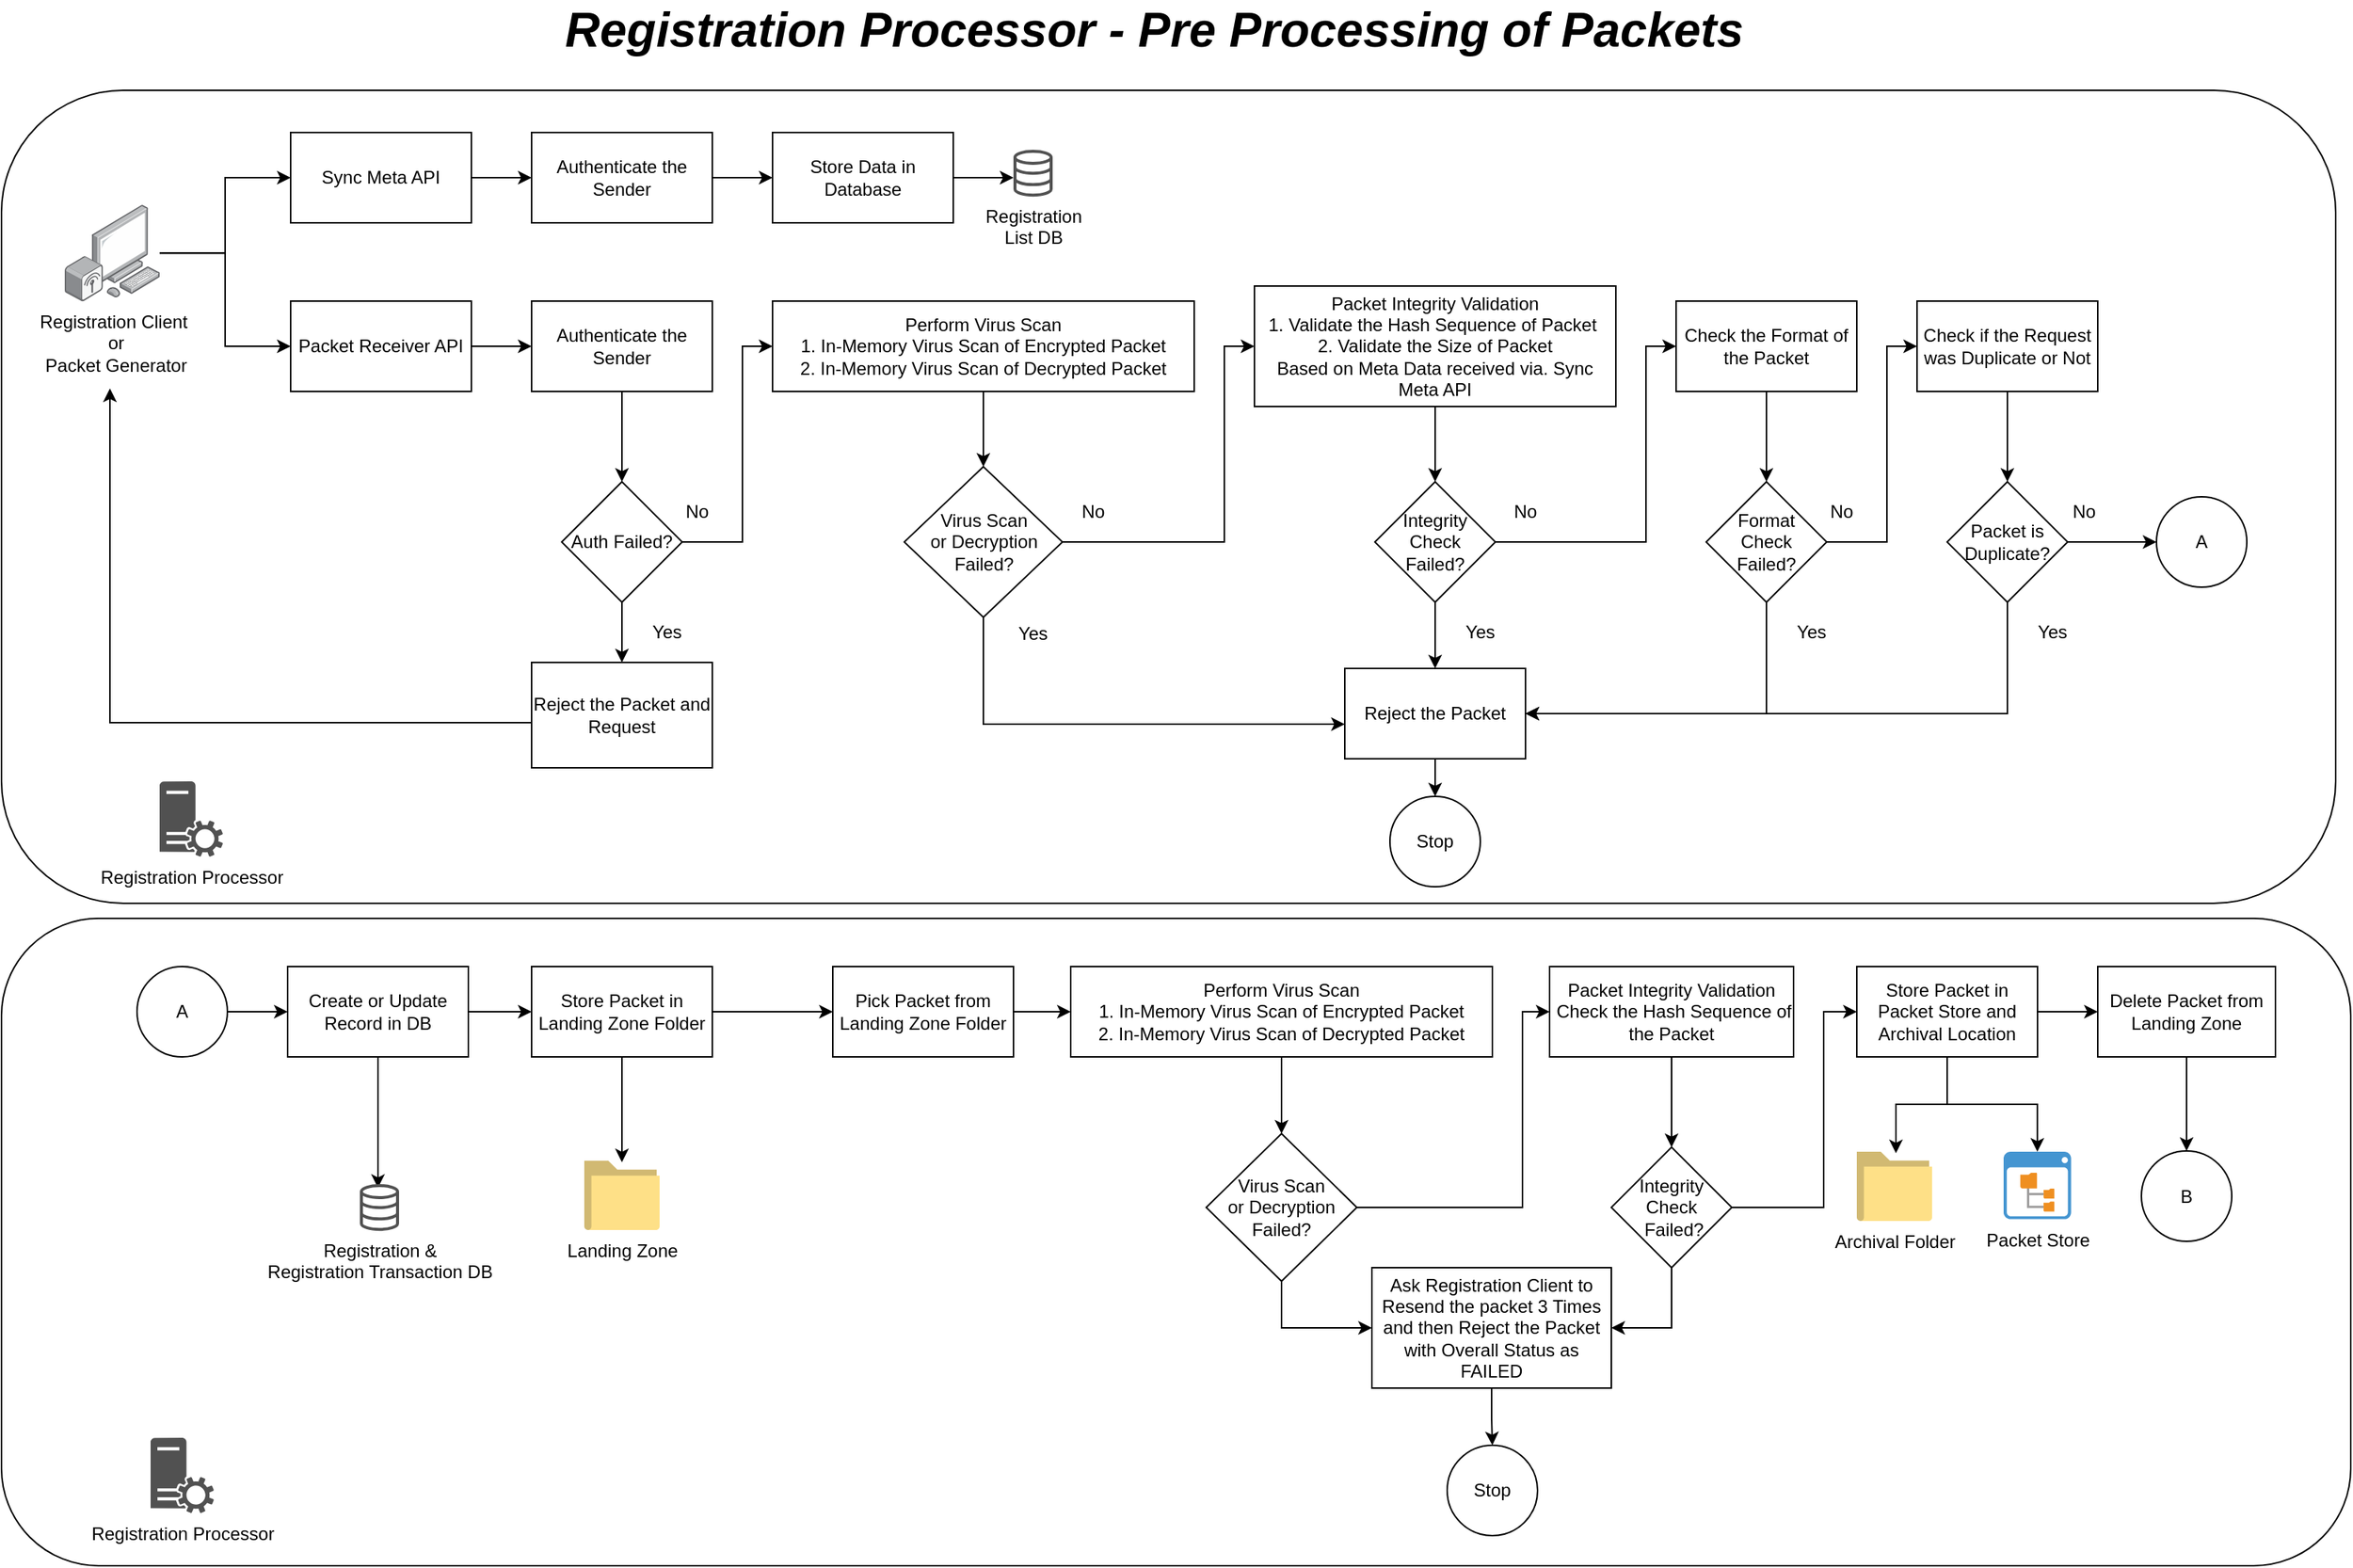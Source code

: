<mxfile version="10.6.7" type="device"><diagram id="wiirH1YpiKoy_rUK-ejp" name="RP - Packet Pre Processing"><mxGraphModel dx="1394" dy="724" grid="1" gridSize="10" guides="1" tooltips="1" connect="1" arrows="1" fold="1" page="1" pageScale="1" pageWidth="1654" pageHeight="1169" math="0" shadow="0"><root><mxCell id="0"/><mxCell id="1" parent="0"/><mxCell id="-04QeXkvzZjHsKoCN6Pj-2" value="" style="rounded=1;whiteSpace=wrap;html=1;fillColor=#ffffff;" vertex="1" parent="1"><mxGeometry x="50" y="650" width="1560" height="430" as="geometry"/></mxCell><mxCell id="-04QeXkvzZjHsKoCN6Pj-1" value="" style="rounded=1;whiteSpace=wrap;html=1;fillColor=#ffffff;" vertex="1" parent="1"><mxGeometry x="50" y="100" width="1550" height="540" as="geometry"/></mxCell><mxCell id="PGbwxCOzOgJE2EfuCaOA-4" style="edgeStyle=orthogonalEdgeStyle;rounded=0;orthogonalLoop=1;jettySize=auto;html=1;" edge="1" parent="1" source="PGbwxCOzOgJE2EfuCaOA-1" target="PGbwxCOzOgJE2EfuCaOA-3"><mxGeometry relative="1" as="geometry"/></mxCell><mxCell id="PGbwxCOzOgJE2EfuCaOA-12" style="edgeStyle=orthogonalEdgeStyle;rounded=0;orthogonalLoop=1;jettySize=auto;html=1;entryX=0;entryY=0.5;entryDx=0;entryDy=0;" edge="1" parent="1" source="PGbwxCOzOgJE2EfuCaOA-1" target="PGbwxCOzOgJE2EfuCaOA-11"><mxGeometry relative="1" as="geometry"/></mxCell><mxCell id="PGbwxCOzOgJE2EfuCaOA-1" value="Registration Client&lt;br&gt;&amp;nbsp;or&lt;br&gt;&amp;nbsp;Packet Generator" style="points=[];aspect=fixed;html=1;align=center;shadow=0;dashed=0;image;image=img/lib/allied_telesis/computer_and_terminals/Personal_Computer_Wireless.svg;direction=east;flipV=0;flipH=1;" vertex="1" parent="1"><mxGeometry x="92" y="176" width="63" height="64.2" as="geometry"/></mxCell><mxCell id="PGbwxCOzOgJE2EfuCaOA-21" style="edgeStyle=orthogonalEdgeStyle;rounded=0;orthogonalLoop=1;jettySize=auto;html=1;exitX=1;exitY=0.5;exitDx=0;exitDy=0;entryX=0;entryY=0.5;entryDx=0;entryDy=0;" edge="1" parent="1" source="PGbwxCOzOgJE2EfuCaOA-24" target="PGbwxCOzOgJE2EfuCaOA-10"><mxGeometry relative="1" as="geometry"/></mxCell><mxCell id="PGbwxCOzOgJE2EfuCaOA-3" value="Sync Meta API" style="rounded=0;whiteSpace=wrap;html=1;" vertex="1" parent="1"><mxGeometry x="242" y="128" width="120" height="60" as="geometry"/></mxCell><mxCell id="PGbwxCOzOgJE2EfuCaOA-6" value="Registration &lt;br&gt;List DB" style="html=1;verticalLabelPosition=bottom;align=center;labelBackgroundColor=#ffffff;verticalAlign=top;strokeWidth=2;strokeColor=#515151;fillColor=#ffffff;shadow=0;dashed=0;shape=mxgraph.ios7.icons.data;" vertex="1" parent="1"><mxGeometry x="723" y="140.5" width="24" height="29.1" as="geometry"/></mxCell><mxCell id="PGbwxCOzOgJE2EfuCaOA-22" style="edgeStyle=orthogonalEdgeStyle;rounded=0;orthogonalLoop=1;jettySize=auto;html=1;exitX=1;exitY=0.5;exitDx=0;exitDy=0;" edge="1" parent="1" source="PGbwxCOzOgJE2EfuCaOA-10"><mxGeometry relative="1" as="geometry"><mxPoint x="722" y="158" as="targetPoint"/></mxGeometry></mxCell><mxCell id="PGbwxCOzOgJE2EfuCaOA-10" value="Store Data in Database" style="rounded=0;whiteSpace=wrap;html=1;" vertex="1" parent="1"><mxGeometry x="562" y="128" width="120" height="60" as="geometry"/></mxCell><mxCell id="PGbwxCOzOgJE2EfuCaOA-26" style="edgeStyle=orthogonalEdgeStyle;rounded=0;orthogonalLoop=1;jettySize=auto;html=1;exitX=1;exitY=0.5;exitDx=0;exitDy=0;" edge="1" parent="1" source="PGbwxCOzOgJE2EfuCaOA-11" target="PGbwxCOzOgJE2EfuCaOA-20"><mxGeometry relative="1" as="geometry"/></mxCell><mxCell id="PGbwxCOzOgJE2EfuCaOA-11" value="Packet Receiver API" style="rounded=0;whiteSpace=wrap;html=1;" vertex="1" parent="1"><mxGeometry x="242" y="240" width="120" height="60" as="geometry"/></mxCell><mxCell id="PGbwxCOzOgJE2EfuCaOA-32" style="edgeStyle=orthogonalEdgeStyle;rounded=0;orthogonalLoop=1;jettySize=auto;html=1;" edge="1" parent="1" source="PGbwxCOzOgJE2EfuCaOA-13" target="PGbwxCOzOgJE2EfuCaOA-31"><mxGeometry relative="1" as="geometry"/></mxCell><mxCell id="PGbwxCOzOgJE2EfuCaOA-13" value="Perform Virus Scan&lt;br&gt;1. In-Memory Virus Scan of Encrypted Packet&lt;br&gt;2. In-Memory Virus Scan of Decrypted Packet&lt;br&gt;" style="rounded=0;whiteSpace=wrap;html=1;" vertex="1" parent="1"><mxGeometry x="562" y="240" width="280" height="60" as="geometry"/></mxCell><mxCell id="PGbwxCOzOgJE2EfuCaOA-35" style="edgeStyle=orthogonalEdgeStyle;rounded=0;orthogonalLoop=1;jettySize=auto;html=1;" edge="1" parent="1" source="PGbwxCOzOgJE2EfuCaOA-15" target="PGbwxCOzOgJE2EfuCaOA-34"><mxGeometry relative="1" as="geometry"/></mxCell><mxCell id="PGbwxCOzOgJE2EfuCaOA-15" value="Packet Integrity Validation&lt;br&gt;1. Validate the Hash Sequence of Packet&amp;nbsp;&lt;br&gt;2. Validate the Size of Packet&lt;br&gt;Based on Meta Data received via. Sync Meta API&lt;br&gt;" style="rounded=0;whiteSpace=wrap;html=1;" vertex="1" parent="1"><mxGeometry x="882" y="230" width="240" height="80" as="geometry"/></mxCell><mxCell id="PGbwxCOzOgJE2EfuCaOA-39" style="edgeStyle=orthogonalEdgeStyle;rounded=0;orthogonalLoop=1;jettySize=auto;html=1;exitX=0.5;exitY=1;exitDx=0;exitDy=0;" edge="1" parent="1" source="PGbwxCOzOgJE2EfuCaOA-17" target="PGbwxCOzOgJE2EfuCaOA-38"><mxGeometry relative="1" as="geometry"/></mxCell><mxCell id="PGbwxCOzOgJE2EfuCaOA-17" value="Check the Format of the Packet" style="rounded=0;whiteSpace=wrap;html=1;" vertex="1" parent="1"><mxGeometry x="1162" y="240" width="120" height="60" as="geometry"/></mxCell><mxCell id="PGbwxCOzOgJE2EfuCaOA-42" style="edgeStyle=orthogonalEdgeStyle;rounded=0;orthogonalLoop=1;jettySize=auto;html=1;" edge="1" parent="1" source="PGbwxCOzOgJE2EfuCaOA-19" target="PGbwxCOzOgJE2EfuCaOA-41"><mxGeometry relative="1" as="geometry"/></mxCell><mxCell id="PGbwxCOzOgJE2EfuCaOA-19" value="Check if the Request was Duplicate or Not" style="rounded=0;whiteSpace=wrap;html=1;" vertex="1" parent="1"><mxGeometry x="1322" y="240" width="120" height="60" as="geometry"/></mxCell><mxCell id="PGbwxCOzOgJE2EfuCaOA-29" style="edgeStyle=orthogonalEdgeStyle;rounded=0;orthogonalLoop=1;jettySize=auto;html=1;exitX=0.5;exitY=1;exitDx=0;exitDy=0;" edge="1" parent="1" source="PGbwxCOzOgJE2EfuCaOA-20" target="PGbwxCOzOgJE2EfuCaOA-28"><mxGeometry relative="1" as="geometry"/></mxCell><mxCell id="PGbwxCOzOgJE2EfuCaOA-20" value="Authenticate the Sender" style="rounded=0;whiteSpace=wrap;html=1;" vertex="1" parent="1"><mxGeometry x="402" y="240" width="120" height="60" as="geometry"/></mxCell><mxCell id="PGbwxCOzOgJE2EfuCaOA-24" value="Authenticate the Sender" style="rounded=0;whiteSpace=wrap;html=1;" vertex="1" parent="1"><mxGeometry x="402" y="128" width="120" height="60" as="geometry"/></mxCell><mxCell id="PGbwxCOzOgJE2EfuCaOA-25" style="edgeStyle=orthogonalEdgeStyle;rounded=0;orthogonalLoop=1;jettySize=auto;html=1;exitX=1;exitY=0.5;exitDx=0;exitDy=0;entryX=0;entryY=0.5;entryDx=0;entryDy=0;" edge="1" parent="1" source="PGbwxCOzOgJE2EfuCaOA-3" target="PGbwxCOzOgJE2EfuCaOA-24"><mxGeometry relative="1" as="geometry"><mxPoint x="362" y="158" as="sourcePoint"/><mxPoint x="562" y="155" as="targetPoint"/></mxGeometry></mxCell><mxCell id="PGbwxCOzOgJE2EfuCaOA-30" style="edgeStyle=orthogonalEdgeStyle;rounded=0;orthogonalLoop=1;jettySize=auto;html=1;exitX=1;exitY=0.5;exitDx=0;exitDy=0;entryX=0;entryY=0.5;entryDx=0;entryDy=0;" edge="1" parent="1" source="PGbwxCOzOgJE2EfuCaOA-28" target="PGbwxCOzOgJE2EfuCaOA-13"><mxGeometry relative="1" as="geometry"><Array as="points"><mxPoint x="542" y="400"/><mxPoint x="542" y="270"/></Array></mxGeometry></mxCell><mxCell id="PGbwxCOzOgJE2EfuCaOA-53" style="edgeStyle=orthogonalEdgeStyle;rounded=0;orthogonalLoop=1;jettySize=auto;html=1;exitX=0.5;exitY=1;exitDx=0;exitDy=0;" edge="1" parent="1" source="PGbwxCOzOgJE2EfuCaOA-28" target="PGbwxCOzOgJE2EfuCaOA-52"><mxGeometry relative="1" as="geometry"/></mxCell><mxCell id="PGbwxCOzOgJE2EfuCaOA-28" value="Auth Failed?&lt;br&gt;" style="rhombus;whiteSpace=wrap;html=1;" vertex="1" parent="1"><mxGeometry x="422" y="360" width="80" height="80" as="geometry"/></mxCell><mxCell id="PGbwxCOzOgJE2EfuCaOA-33" style="edgeStyle=orthogonalEdgeStyle;rounded=0;orthogonalLoop=1;jettySize=auto;html=1;exitX=1;exitY=0.5;exitDx=0;exitDy=0;entryX=0;entryY=0.5;entryDx=0;entryDy=0;" edge="1" parent="1" source="PGbwxCOzOgJE2EfuCaOA-31" target="PGbwxCOzOgJE2EfuCaOA-15"><mxGeometry relative="1" as="geometry"><Array as="points"><mxPoint x="862" y="400"/><mxPoint x="862" y="270"/></Array></mxGeometry></mxCell><mxCell id="PGbwxCOzOgJE2EfuCaOA-56" style="edgeStyle=orthogonalEdgeStyle;rounded=0;orthogonalLoop=1;jettySize=auto;html=1;exitX=0.5;exitY=1;exitDx=0;exitDy=0;entryX=0;entryY=0.617;entryDx=0;entryDy=0;entryPerimeter=0;" edge="1" parent="1" source="PGbwxCOzOgJE2EfuCaOA-31" target="PGbwxCOzOgJE2EfuCaOA-55"><mxGeometry relative="1" as="geometry"/></mxCell><mxCell id="PGbwxCOzOgJE2EfuCaOA-31" value="Virus Scan &lt;br&gt;or Decryption&lt;br&gt;Failed?&lt;br&gt;" style="rhombus;whiteSpace=wrap;html=1;" vertex="1" parent="1"><mxGeometry x="649.5" y="350" width="105" height="100" as="geometry"/></mxCell><mxCell id="PGbwxCOzOgJE2EfuCaOA-37" style="edgeStyle=orthogonalEdgeStyle;rounded=0;orthogonalLoop=1;jettySize=auto;html=1;entryX=0;entryY=0.5;entryDx=0;entryDy=0;" edge="1" parent="1" source="PGbwxCOzOgJE2EfuCaOA-34" target="PGbwxCOzOgJE2EfuCaOA-17"><mxGeometry relative="1" as="geometry"><Array as="points"><mxPoint x="1142" y="400"/><mxPoint x="1142" y="270"/></Array></mxGeometry></mxCell><mxCell id="PGbwxCOzOgJE2EfuCaOA-57" style="edgeStyle=orthogonalEdgeStyle;rounded=0;orthogonalLoop=1;jettySize=auto;html=1;exitX=0.5;exitY=1;exitDx=0;exitDy=0;" edge="1" parent="1" source="PGbwxCOzOgJE2EfuCaOA-34" target="PGbwxCOzOgJE2EfuCaOA-55"><mxGeometry relative="1" as="geometry"/></mxCell><mxCell id="PGbwxCOzOgJE2EfuCaOA-34" value="Integrity Check &lt;br&gt;Failed?" style="rhombus;whiteSpace=wrap;html=1;" vertex="1" parent="1"><mxGeometry x="962" y="360" width="80" height="80" as="geometry"/></mxCell><mxCell id="PGbwxCOzOgJE2EfuCaOA-40" style="edgeStyle=orthogonalEdgeStyle;rounded=0;orthogonalLoop=1;jettySize=auto;html=1;exitX=1;exitY=0.5;exitDx=0;exitDy=0;entryX=0;entryY=0.5;entryDx=0;entryDy=0;" edge="1" parent="1" source="PGbwxCOzOgJE2EfuCaOA-38" target="PGbwxCOzOgJE2EfuCaOA-19"><mxGeometry relative="1" as="geometry"><Array as="points"><mxPoint x="1302" y="400"/><mxPoint x="1302" y="270"/></Array></mxGeometry></mxCell><mxCell id="PGbwxCOzOgJE2EfuCaOA-58" style="edgeStyle=orthogonalEdgeStyle;rounded=0;orthogonalLoop=1;jettySize=auto;html=1;exitX=0.5;exitY=1;exitDx=0;exitDy=0;entryX=1;entryY=0.5;entryDx=0;entryDy=0;" edge="1" parent="1" source="PGbwxCOzOgJE2EfuCaOA-38" target="PGbwxCOzOgJE2EfuCaOA-55"><mxGeometry relative="1" as="geometry"/></mxCell><mxCell id="PGbwxCOzOgJE2EfuCaOA-38" value="Format &lt;br&gt;Check &lt;br&gt;Failed?" style="rhombus;whiteSpace=wrap;html=1;" vertex="1" parent="1"><mxGeometry x="1182" y="360" width="80" height="80" as="geometry"/></mxCell><mxCell id="PGbwxCOzOgJE2EfuCaOA-59" style="edgeStyle=orthogonalEdgeStyle;rounded=0;orthogonalLoop=1;jettySize=auto;html=1;exitX=0.5;exitY=1;exitDx=0;exitDy=0;entryX=1;entryY=0.5;entryDx=0;entryDy=0;" edge="1" parent="1" source="PGbwxCOzOgJE2EfuCaOA-41" target="PGbwxCOzOgJE2EfuCaOA-55"><mxGeometry relative="1" as="geometry"/></mxCell><mxCell id="PGbwxCOzOgJE2EfuCaOA-70" style="edgeStyle=orthogonalEdgeStyle;rounded=0;orthogonalLoop=1;jettySize=auto;html=1;exitX=1;exitY=0.5;exitDx=0;exitDy=0;entryX=0;entryY=0.5;entryDx=0;entryDy=0;" edge="1" parent="1" source="PGbwxCOzOgJE2EfuCaOA-41" target="PGbwxCOzOgJE2EfuCaOA-69"><mxGeometry relative="1" as="geometry"/></mxCell><mxCell id="PGbwxCOzOgJE2EfuCaOA-41" value="Packet is Duplicate?" style="rhombus;whiteSpace=wrap;html=1;" vertex="1" parent="1"><mxGeometry x="1342" y="360" width="80" height="80" as="geometry"/></mxCell><mxCell id="PGbwxCOzOgJE2EfuCaOA-43" value="No" style="text;html=1;strokeColor=none;fillColor=none;align=center;verticalAlign=middle;whiteSpace=wrap;rounded=0;" vertex="1" parent="1"><mxGeometry x="492" y="370" width="40" height="20" as="geometry"/></mxCell><mxCell id="PGbwxCOzOgJE2EfuCaOA-44" value="No" style="text;html=1;strokeColor=none;fillColor=none;align=center;verticalAlign=middle;whiteSpace=wrap;rounded=0;" vertex="1" parent="1"><mxGeometry x="755" y="370" width="40" height="20" as="geometry"/></mxCell><mxCell id="PGbwxCOzOgJE2EfuCaOA-45" value="No" style="text;html=1;strokeColor=none;fillColor=none;align=center;verticalAlign=middle;whiteSpace=wrap;rounded=0;" vertex="1" parent="1"><mxGeometry x="1042" y="370" width="40" height="20" as="geometry"/></mxCell><mxCell id="PGbwxCOzOgJE2EfuCaOA-46" value="No" style="text;html=1;strokeColor=none;fillColor=none;align=center;verticalAlign=middle;whiteSpace=wrap;rounded=0;" vertex="1" parent="1"><mxGeometry x="1252" y="370" width="40" height="20" as="geometry"/></mxCell><mxCell id="PGbwxCOzOgJE2EfuCaOA-54" style="edgeStyle=orthogonalEdgeStyle;rounded=0;orthogonalLoop=1;jettySize=auto;html=1;" edge="1" parent="1"><mxGeometry relative="1" as="geometry"><mxPoint x="122" y="298" as="targetPoint"/><mxPoint x="422" y="523" as="sourcePoint"/><Array as="points"><mxPoint x="422" y="520"/><mxPoint x="122" y="520"/></Array></mxGeometry></mxCell><mxCell id="PGbwxCOzOgJE2EfuCaOA-52" value="Reject the Packet and Request" style="rounded=0;whiteSpace=wrap;html=1;" vertex="1" parent="1"><mxGeometry x="402" y="480" width="120" height="70" as="geometry"/></mxCell><mxCell id="PGbwxCOzOgJE2EfuCaOA-105" style="edgeStyle=orthogonalEdgeStyle;rounded=0;orthogonalLoop=1;jettySize=auto;html=1;exitX=0.5;exitY=1;exitDx=0;exitDy=0;entryX=0.5;entryY=0;entryDx=0;entryDy=0;" edge="1" parent="1" source="PGbwxCOzOgJE2EfuCaOA-55" target="PGbwxCOzOgJE2EfuCaOA-104"><mxGeometry relative="1" as="geometry"/></mxCell><mxCell id="PGbwxCOzOgJE2EfuCaOA-55" value="Reject the Packet" style="rounded=0;whiteSpace=wrap;html=1;" vertex="1" parent="1"><mxGeometry x="942" y="484" width="120" height="60" as="geometry"/></mxCell><mxCell id="PGbwxCOzOgJE2EfuCaOA-60" value="Yes" style="text;html=1;strokeColor=none;fillColor=none;align=center;verticalAlign=middle;whiteSpace=wrap;rounded=0;" vertex="1" parent="1"><mxGeometry x="472" y="450" width="40" height="20" as="geometry"/></mxCell><mxCell id="PGbwxCOzOgJE2EfuCaOA-61" value="Yes" style="text;html=1;strokeColor=none;fillColor=none;align=center;verticalAlign=middle;whiteSpace=wrap;rounded=0;" vertex="1" parent="1"><mxGeometry x="715" y="451" width="40" height="20" as="geometry"/></mxCell><mxCell id="PGbwxCOzOgJE2EfuCaOA-62" value="Yes" style="text;html=1;strokeColor=none;fillColor=none;align=center;verticalAlign=middle;whiteSpace=wrap;rounded=0;" vertex="1" parent="1"><mxGeometry x="1012" y="450" width="40" height="20" as="geometry"/></mxCell><mxCell id="PGbwxCOzOgJE2EfuCaOA-63" value="Yes" style="text;html=1;strokeColor=none;fillColor=none;align=center;verticalAlign=middle;whiteSpace=wrap;rounded=0;" vertex="1" parent="1"><mxGeometry x="1232" y="450" width="40" height="20" as="geometry"/></mxCell><mxCell id="PGbwxCOzOgJE2EfuCaOA-64" value="Yes" style="text;html=1;strokeColor=none;fillColor=none;align=center;verticalAlign=middle;whiteSpace=wrap;rounded=0;" vertex="1" parent="1"><mxGeometry x="1392" y="450" width="40" height="20" as="geometry"/></mxCell><mxCell id="PGbwxCOzOgJE2EfuCaOA-65" style="edgeStyle=orthogonalEdgeStyle;rounded=0;orthogonalLoop=1;jettySize=auto;html=1;exitX=0.5;exitY=1;exitDx=0;exitDy=0;entryX=0.458;entryY=0.052;entryDx=0;entryDy=0;entryPerimeter=0;" edge="1" parent="1" source="PGbwxCOzOgJE2EfuCaOA-66" target="PGbwxCOzOgJE2EfuCaOA-67"><mxGeometry relative="1" as="geometry"/></mxCell><mxCell id="PGbwxCOzOgJE2EfuCaOA-73" style="edgeStyle=orthogonalEdgeStyle;rounded=0;orthogonalLoop=1;jettySize=auto;html=1;exitX=1;exitY=0.5;exitDx=0;exitDy=0;" edge="1" parent="1" source="PGbwxCOzOgJE2EfuCaOA-66" target="PGbwxCOzOgJE2EfuCaOA-72"><mxGeometry relative="1" as="geometry"/></mxCell><mxCell id="PGbwxCOzOgJE2EfuCaOA-66" value="Create or Update Record in DB" style="rounded=0;whiteSpace=wrap;html=1;" vertex="1" parent="1"><mxGeometry x="240" y="682" width="120" height="60" as="geometry"/></mxCell><mxCell id="PGbwxCOzOgJE2EfuCaOA-67" value="Registration &amp;amp; &lt;br&gt;Registration Transaction DB" style="html=1;verticalLabelPosition=bottom;align=center;labelBackgroundColor=#ffffff;verticalAlign=top;strokeWidth=2;strokeColor=#515151;fillColor=#ffffff;shadow=0;dashed=0;shape=mxgraph.ios7.icons.data;" vertex="1" parent="1"><mxGeometry x="289" y="827.5" width="24" height="29.1" as="geometry"/></mxCell><mxCell id="PGbwxCOzOgJE2EfuCaOA-69" value="A" style="ellipse;whiteSpace=wrap;html=1;aspect=fixed;" vertex="1" parent="1"><mxGeometry x="1481" y="370" width="60" height="60" as="geometry"/></mxCell><mxCell id="PGbwxCOzOgJE2EfuCaOA-71" value="No" style="text;html=1;strokeColor=none;fillColor=none;align=center;verticalAlign=middle;whiteSpace=wrap;rounded=0;" vertex="1" parent="1"><mxGeometry x="1413" y="370" width="40" height="20" as="geometry"/></mxCell><mxCell id="PGbwxCOzOgJE2EfuCaOA-75" style="edgeStyle=orthogonalEdgeStyle;rounded=0;orthogonalLoop=1;jettySize=auto;html=1;exitX=0.5;exitY=1;exitDx=0;exitDy=0;entryX=0.5;entryY=0.022;entryDx=0;entryDy=0;entryPerimeter=0;" edge="1" parent="1" source="PGbwxCOzOgJE2EfuCaOA-72" target="PGbwxCOzOgJE2EfuCaOA-74"><mxGeometry relative="1" as="geometry"/></mxCell><mxCell id="PGbwxCOzOgJE2EfuCaOA-80" style="edgeStyle=orthogonalEdgeStyle;rounded=0;orthogonalLoop=1;jettySize=auto;html=1;exitX=1;exitY=0.5;exitDx=0;exitDy=0;" edge="1" parent="1" source="PGbwxCOzOgJE2EfuCaOA-72" target="PGbwxCOzOgJE2EfuCaOA-79"><mxGeometry relative="1" as="geometry"/></mxCell><mxCell id="PGbwxCOzOgJE2EfuCaOA-72" value="Store Packet in Landing Zone Folder" style="rounded=0;whiteSpace=wrap;html=1;" vertex="1" parent="1"><mxGeometry x="402" y="682" width="120" height="60" as="geometry"/></mxCell><mxCell id="PGbwxCOzOgJE2EfuCaOA-74" value="Landing Zone" style="aspect=fixed;html=1;perimeter=none;align=center;shadow=0;dashed=0;image;fontSize=12;image=img/lib/mscae/FolderBlank.svg;" vertex="1" parent="1"><mxGeometry x="437" y="811" width="50" height="46" as="geometry"/></mxCell><mxCell id="PGbwxCOzOgJE2EfuCaOA-78" style="edgeStyle=orthogonalEdgeStyle;rounded=0;orthogonalLoop=1;jettySize=auto;html=1;exitX=1;exitY=0.5;exitDx=0;exitDy=0;" edge="1" parent="1" source="PGbwxCOzOgJE2EfuCaOA-77" target="PGbwxCOzOgJE2EfuCaOA-66"><mxGeometry relative="1" as="geometry"/></mxCell><mxCell id="PGbwxCOzOgJE2EfuCaOA-77" value="A" style="ellipse;whiteSpace=wrap;html=1;aspect=fixed;" vertex="1" parent="1"><mxGeometry x="140" y="682" width="60" height="60" as="geometry"/></mxCell><mxCell id="PGbwxCOzOgJE2EfuCaOA-83" style="edgeStyle=orthogonalEdgeStyle;rounded=0;orthogonalLoop=1;jettySize=auto;html=1;exitX=1;exitY=0.5;exitDx=0;exitDy=0;" edge="1" parent="1" source="PGbwxCOzOgJE2EfuCaOA-79" target="PGbwxCOzOgJE2EfuCaOA-81"><mxGeometry relative="1" as="geometry"/></mxCell><mxCell id="PGbwxCOzOgJE2EfuCaOA-79" value="Pick Packet from Landing Zone Folder" style="rounded=0;whiteSpace=wrap;html=1;" vertex="1" parent="1"><mxGeometry x="602" y="682" width="120" height="60" as="geometry"/></mxCell><mxCell id="PGbwxCOzOgJE2EfuCaOA-91" style="edgeStyle=orthogonalEdgeStyle;rounded=0;orthogonalLoop=1;jettySize=auto;html=1;exitX=0.5;exitY=1;exitDx=0;exitDy=0;entryX=0.5;entryY=0;entryDx=0;entryDy=0;" edge="1" parent="1" source="PGbwxCOzOgJE2EfuCaOA-81" target="PGbwxCOzOgJE2EfuCaOA-90"><mxGeometry relative="1" as="geometry"/></mxCell><mxCell id="PGbwxCOzOgJE2EfuCaOA-81" value="Perform Virus Scan&lt;br&gt;1. In-Memory Virus Scan of Encrypted Packet&lt;br&gt;2. In-Memory Virus Scan of Decrypted Packet" style="rounded=0;whiteSpace=wrap;html=1;" vertex="1" parent="1"><mxGeometry x="760" y="682" width="280" height="60" as="geometry"/></mxCell><mxCell id="PGbwxCOzOgJE2EfuCaOA-94" style="edgeStyle=orthogonalEdgeStyle;rounded=0;orthogonalLoop=1;jettySize=auto;html=1;exitX=0.5;exitY=1;exitDx=0;exitDy=0;" edge="1" parent="1" source="PGbwxCOzOgJE2EfuCaOA-84" target="PGbwxCOzOgJE2EfuCaOA-93"><mxGeometry relative="1" as="geometry"/></mxCell><mxCell id="PGbwxCOzOgJE2EfuCaOA-84" value="Packet Integrity Validation&lt;br&gt;&amp;nbsp;Check the Hash Sequence of the Packet&lt;br&gt;" style="rounded=0;whiteSpace=wrap;html=1;" vertex="1" parent="1"><mxGeometry x="1078" y="682" width="162" height="60" as="geometry"/></mxCell><mxCell id="PGbwxCOzOgJE2EfuCaOA-89" style="edgeStyle=orthogonalEdgeStyle;rounded=0;orthogonalLoop=1;jettySize=auto;html=1;exitX=1;exitY=0.5;exitDx=0;exitDy=0;entryX=0;entryY=0.5;entryDx=0;entryDy=0;" edge="1" parent="1" source="PGbwxCOzOgJE2EfuCaOA-86" target="PGbwxCOzOgJE2EfuCaOA-88"><mxGeometry relative="1" as="geometry"/></mxCell><mxCell id="PGbwxCOzOgJE2EfuCaOA-100" style="edgeStyle=orthogonalEdgeStyle;rounded=0;orthogonalLoop=1;jettySize=auto;html=1;" edge="1" parent="1" source="PGbwxCOzOgJE2EfuCaOA-86" target="PGbwxCOzOgJE2EfuCaOA-99"><mxGeometry relative="1" as="geometry"/></mxCell><mxCell id="_JUrCJfmZSi8ef2HeWNW-3" style="edgeStyle=orthogonalEdgeStyle;rounded=0;orthogonalLoop=1;jettySize=auto;html=1;entryX=0.52;entryY=0.022;entryDx=0;entryDy=0;entryPerimeter=0;" edge="1" parent="1" source="PGbwxCOzOgJE2EfuCaOA-86" target="_JUrCJfmZSi8ef2HeWNW-1"><mxGeometry relative="1" as="geometry"/></mxCell><mxCell id="PGbwxCOzOgJE2EfuCaOA-86" value="Store Packet in Packet Store and Archival Location" style="rounded=0;whiteSpace=wrap;html=1;" vertex="1" parent="1"><mxGeometry x="1282" y="682" width="120" height="60" as="geometry"/></mxCell><mxCell id="PGbwxCOzOgJE2EfuCaOA-102" style="edgeStyle=orthogonalEdgeStyle;rounded=0;orthogonalLoop=1;jettySize=auto;html=1;exitX=0.5;exitY=1;exitDx=0;exitDy=0;entryX=0.5;entryY=0;entryDx=0;entryDy=0;" edge="1" parent="1" source="PGbwxCOzOgJE2EfuCaOA-88" target="PGbwxCOzOgJE2EfuCaOA-101"><mxGeometry relative="1" as="geometry"/></mxCell><mxCell id="PGbwxCOzOgJE2EfuCaOA-88" value="Delete Packet from Landing Zone" style="rounded=0;whiteSpace=wrap;html=1;" vertex="1" parent="1"><mxGeometry x="1442" y="682" width="118" height="60" as="geometry"/></mxCell><mxCell id="PGbwxCOzOgJE2EfuCaOA-92" style="edgeStyle=orthogonalEdgeStyle;rounded=0;orthogonalLoop=1;jettySize=auto;html=1;exitX=1;exitY=0.5;exitDx=0;exitDy=0;entryX=0;entryY=0.5;entryDx=0;entryDy=0;" edge="1" parent="1" source="PGbwxCOzOgJE2EfuCaOA-90" target="PGbwxCOzOgJE2EfuCaOA-84"><mxGeometry relative="1" as="geometry"><Array as="points"><mxPoint x="1060" y="842"/><mxPoint x="1060" y="712"/></Array></mxGeometry></mxCell><mxCell id="PGbwxCOzOgJE2EfuCaOA-97" style="edgeStyle=orthogonalEdgeStyle;rounded=0;orthogonalLoop=1;jettySize=auto;html=1;exitX=0.5;exitY=1;exitDx=0;exitDy=0;entryX=0;entryY=0.5;entryDx=0;entryDy=0;" edge="1" parent="1" source="PGbwxCOzOgJE2EfuCaOA-90" target="PGbwxCOzOgJE2EfuCaOA-96"><mxGeometry relative="1" as="geometry"/></mxCell><mxCell id="PGbwxCOzOgJE2EfuCaOA-90" value="Virus Scan &lt;br&gt;or Decryption Failed?" style="rhombus;whiteSpace=wrap;html=1;" vertex="1" parent="1"><mxGeometry x="850" y="793" width="100" height="98" as="geometry"/></mxCell><mxCell id="PGbwxCOzOgJE2EfuCaOA-95" style="edgeStyle=orthogonalEdgeStyle;rounded=0;orthogonalLoop=1;jettySize=auto;html=1;exitX=1;exitY=0.5;exitDx=0;exitDy=0;entryX=0;entryY=0.5;entryDx=0;entryDy=0;" edge="1" parent="1" source="PGbwxCOzOgJE2EfuCaOA-93" target="PGbwxCOzOgJE2EfuCaOA-86"><mxGeometry relative="1" as="geometry"><Array as="points"><mxPoint x="1260" y="842"/><mxPoint x="1260" y="712"/></Array></mxGeometry></mxCell><mxCell id="PGbwxCOzOgJE2EfuCaOA-98" style="edgeStyle=orthogonalEdgeStyle;rounded=0;orthogonalLoop=1;jettySize=auto;html=1;exitX=0.5;exitY=1;exitDx=0;exitDy=0;entryX=1;entryY=0.5;entryDx=0;entryDy=0;" edge="1" parent="1" source="PGbwxCOzOgJE2EfuCaOA-93" target="PGbwxCOzOgJE2EfuCaOA-96"><mxGeometry relative="1" as="geometry"/></mxCell><mxCell id="PGbwxCOzOgJE2EfuCaOA-93" value="Integrity Check&lt;br&gt;&amp;nbsp;Failed?" style="rhombus;whiteSpace=wrap;html=1;" vertex="1" parent="1"><mxGeometry x="1119" y="802" width="80" height="80" as="geometry"/></mxCell><mxCell id="PGbwxCOzOgJE2EfuCaOA-107" style="edgeStyle=orthogonalEdgeStyle;rounded=0;orthogonalLoop=1;jettySize=auto;html=1;" edge="1" parent="1" source="PGbwxCOzOgJE2EfuCaOA-96" target="PGbwxCOzOgJE2EfuCaOA-106"><mxGeometry relative="1" as="geometry"/></mxCell><mxCell id="PGbwxCOzOgJE2EfuCaOA-96" value="Ask Registration Client to Resend the packet 3 Times and then Reject the Packet&lt;br&gt;with Overall Status as FAILED&lt;br&gt;" style="rounded=0;whiteSpace=wrap;html=1;" vertex="1" parent="1"><mxGeometry x="960" y="882" width="159" height="80" as="geometry"/></mxCell><mxCell id="PGbwxCOzOgJE2EfuCaOA-99" value="Packet Store" style="shadow=0;dashed=0;html=1;strokeColor=none;fillColor=#4495D1;labelPosition=center;verticalLabelPosition=bottom;verticalAlign=top;align=center;outlineConnect=0;shape=mxgraph.veeam.2d.file_system_browser;" vertex="1" parent="1"><mxGeometry x="1379.5" y="805" width="44.8" height="44.8" as="geometry"/></mxCell><mxCell id="PGbwxCOzOgJE2EfuCaOA-101" value="B" style="ellipse;whiteSpace=wrap;html=1;aspect=fixed;" vertex="1" parent="1"><mxGeometry x="1471" y="804.5" width="60" height="60" as="geometry"/></mxCell><mxCell id="PGbwxCOzOgJE2EfuCaOA-104" value="Stop" style="ellipse;whiteSpace=wrap;html=1;aspect=fixed;" vertex="1" parent="1"><mxGeometry x="972" y="569" width="60" height="60" as="geometry"/></mxCell><mxCell id="PGbwxCOzOgJE2EfuCaOA-106" value="Stop" style="ellipse;whiteSpace=wrap;html=1;aspect=fixed;" vertex="1" parent="1"><mxGeometry x="1010" y="1000" width="60" height="60" as="geometry"/></mxCell><mxCell id="PGbwxCOzOgJE2EfuCaOA-108" value="&lt;font style=&quot;font-size: 32px&quot;&gt;&lt;b&gt;&lt;i&gt;Registration Processor - Pre Processing of Packets&lt;/i&gt;&lt;/b&gt;&lt;/font&gt;" style="text;html=1;strokeColor=none;fillColor=none;align=center;verticalAlign=middle;whiteSpace=wrap;rounded=0;" vertex="1" parent="1"><mxGeometry x="399" y="40" width="833" height="40" as="geometry"/></mxCell><mxCell id="_JUrCJfmZSi8ef2HeWNW-1" value="Archival Folder" style="aspect=fixed;html=1;perimeter=none;align=center;shadow=0;dashed=0;image;fontSize=12;image=img/lib/mscae/FolderBlank.svg;fillColor=#ffffff;" vertex="1" parent="1"><mxGeometry x="1282" y="805" width="50" height="46" as="geometry"/></mxCell><mxCell id="HkjryhP8l6gd3pMszZTz-1" value="Registration Processor" style="shadow=0;dashed=0;html=1;labelPosition=center;verticalLabelPosition=bottom;verticalAlign=top;align=center;strokeColor=none;shape=mxgraph.mscae.system_center.roles;fillColor=#515151;strokeColor=none;" vertex="1" parent="1"><mxGeometry x="149" y="995" width="42" height="50" as="geometry"/></mxCell><mxCell id="HkjryhP8l6gd3pMszZTz-3" value="Registration Processor" style="shadow=0;dashed=0;html=1;labelPosition=center;verticalLabelPosition=bottom;verticalAlign=top;align=center;strokeColor=none;shape=mxgraph.mscae.system_center.roles;fillColor=#515151;strokeColor=none;" vertex="1" parent="1"><mxGeometry x="155" y="559" width="42" height="50" as="geometry"/></mxCell></root></mxGraphModel></diagram><diagram id="4fsGgi3iqwPlaOSYCsRT" name="RP - New Packet Processing"><mxGraphModel dx="1394" dy="724" grid="1" gridSize="10" guides="1" tooltips="1" connect="1" arrows="1" fold="1" page="1" pageScale="1" pageWidth="1654" pageHeight="1169" math="0" shadow="0"><root><mxCell id="e1CfqCrKdLzBbh99o4r6-0"/><mxCell id="e1CfqCrKdLzBbh99o4r6-1" parent="e1CfqCrKdLzBbh99o4r6-0"/><mxCell id="1GrT26YhNBDxLyNeaSzZ-1" value="" style="rounded=1;whiteSpace=wrap;html=1;fillColor=#ffffff;" vertex="1" parent="e1CfqCrKdLzBbh99o4r6-1"><mxGeometry x="59" y="530" width="1541" height="610" as="geometry"/></mxCell><mxCell id="_NYjcEKPZGRGay8M6sHS-1" value="" style="rounded=0;whiteSpace=wrap;html=1;fillColor=#ffffff;dashed=1;" vertex="1" parent="e1CfqCrKdLzBbh99o4r6-1"><mxGeometry x="750" y="530" width="180" height="610" as="geometry"/></mxCell><mxCell id="1GrT26YhNBDxLyNeaSzZ-0" value="" style="rounded=1;whiteSpace=wrap;html=1;fillColor=#ffffff;" vertex="1" parent="e1CfqCrKdLzBbh99o4r6-1"><mxGeometry x="59" y="115" width="1541" height="405" as="geometry"/></mxCell><mxCell id="IxeXyygTgvzSjJ6_Rx5i-9" style="edgeStyle=orthogonalEdgeStyle;rounded=0;orthogonalLoop=1;jettySize=auto;html=1;entryX=0;entryY=0.5;entryDx=0;entryDy=0;" edge="1" parent="e1CfqCrKdLzBbh99o4r6-1" source="gWqja8GWiNsIuihDl8do-0" target="IxeXyygTgvzSjJ6_Rx5i-0"><mxGeometry relative="1" as="geometry"/></mxCell><mxCell id="gWqja8GWiNsIuihDl8do-0" value="B" style="ellipse;whiteSpace=wrap;html=1;aspect=fixed;" vertex="1" parent="e1CfqCrKdLzBbh99o4r6-1"><mxGeometry x="88.5" y="175" width="60" height="60" as="geometry"/></mxCell><mxCell id="IxeXyygTgvzSjJ6_Rx5i-10" style="edgeStyle=orthogonalEdgeStyle;rounded=0;orthogonalLoop=1;jettySize=auto;html=1;exitX=0.5;exitY=1;exitDx=0;exitDy=0;" edge="1" parent="e1CfqCrKdLzBbh99o4r6-1" source="IxeXyygTgvzSjJ6_Rx5i-0" target="IxeXyygTgvzSjJ6_Rx5i-4"><mxGeometry relative="1" as="geometry"/></mxCell><mxCell id="IxeXyygTgvzSjJ6_Rx5i-0" value="Validate ID JSON&lt;br&gt;1. Validate the ID Schema&lt;br&gt;2. Validate the Data Types&lt;br&gt;3. Validate the Master Data&lt;br&gt;" style="rounded=0;whiteSpace=wrap;html=1;" vertex="1" parent="e1CfqCrKdLzBbh99o4r6-1"><mxGeometry x="188.5" y="165" width="160" height="80" as="geometry"/></mxCell><mxCell id="IxeXyygTgvzSjJ6_Rx5i-12" style="edgeStyle=orthogonalEdgeStyle;rounded=0;orthogonalLoop=1;jettySize=auto;html=1;exitX=0.5;exitY=1;exitDx=0;exitDy=0;" edge="1" parent="e1CfqCrKdLzBbh99o4r6-1" source="IxeXyygTgvzSjJ6_Rx5i-1" target="IxeXyygTgvzSjJ6_Rx5i-6"><mxGeometry relative="1" as="geometry"/></mxCell><mxCell id="IxeXyygTgvzSjJ6_Rx5i-1" value="Validate if all the Files are present in Packet as listed in Packet Meta Info" style="rounded=0;whiteSpace=wrap;html=1;" vertex="1" parent="e1CfqCrKdLzBbh99o4r6-1"><mxGeometry x="388.5" y="165" width="160" height="80" as="geometry"/></mxCell><mxCell id="IxeXyygTgvzSjJ6_Rx5i-14" style="edgeStyle=orthogonalEdgeStyle;rounded=0;orthogonalLoop=1;jettySize=auto;html=1;exitX=0.5;exitY=1;exitDx=0;exitDy=0;" edge="1" parent="e1CfqCrKdLzBbh99o4r6-1" source="IxeXyygTgvzSjJ6_Rx5i-2" target="IxeXyygTgvzSjJ6_Rx5i-7"><mxGeometry relative="1" as="geometry"/></mxCell><mxCell id="IxeXyygTgvzSjJ6_Rx5i-2" value="Perform Internal Check Sum Validation of Packet" style="rounded=0;whiteSpace=wrap;html=1;" vertex="1" parent="e1CfqCrKdLzBbh99o4r6-1"><mxGeometry x="588.5" y="165" width="160" height="79" as="geometry"/></mxCell><mxCell id="IxeXyygTgvzSjJ6_Rx5i-16" style="edgeStyle=orthogonalEdgeStyle;rounded=0;orthogonalLoop=1;jettySize=auto;html=1;" edge="1" parent="e1CfqCrKdLzBbh99o4r6-1" source="IxeXyygTgvzSjJ6_Rx5i-3" target="IxeXyygTgvzSjJ6_Rx5i-8"><mxGeometry relative="1" as="geometry"/></mxCell><mxCell id="IxeXyygTgvzSjJ6_Rx5i-3" value="Perform Document Validation based on Fields in ID JSON and Applicant Age" style="rounded=0;whiteSpace=wrap;html=1;" vertex="1" parent="e1CfqCrKdLzBbh99o4r6-1"><mxGeometry x="788.5" y="165" width="160" height="80" as="geometry"/></mxCell><mxCell id="IxeXyygTgvzSjJ6_Rx5i-11" style="edgeStyle=orthogonalEdgeStyle;rounded=0;orthogonalLoop=1;jettySize=auto;html=1;exitX=1;exitY=0.5;exitDx=0;exitDy=0;entryX=0;entryY=0.5;entryDx=0;entryDy=0;" edge="1" parent="e1CfqCrKdLzBbh99o4r6-1" source="IxeXyygTgvzSjJ6_Rx5i-4" target="IxeXyygTgvzSjJ6_Rx5i-1"><mxGeometry relative="1" as="geometry"><Array as="points"><mxPoint x="368.5" y="325"/><mxPoint x="368.5" y="205"/></Array></mxGeometry></mxCell><mxCell id="IxeXyygTgvzSjJ6_Rx5i-23" style="edgeStyle=orthogonalEdgeStyle;rounded=0;orthogonalLoop=1;jettySize=auto;html=1;exitX=0.5;exitY=1;exitDx=0;exitDy=0;entryX=0;entryY=0.5;entryDx=0;entryDy=0;" edge="1" parent="e1CfqCrKdLzBbh99o4r6-1" source="IxeXyygTgvzSjJ6_Rx5i-4" target="IxeXyygTgvzSjJ6_Rx5i-22"><mxGeometry relative="1" as="geometry"/></mxCell><mxCell id="IxeXyygTgvzSjJ6_Rx5i-4" value="Validation Failed?" style="rhombus;whiteSpace=wrap;html=1;" vertex="1" parent="e1CfqCrKdLzBbh99o4r6-1"><mxGeometry x="228.5" y="285" width="80" height="80" as="geometry"/></mxCell><mxCell id="IxeXyygTgvzSjJ6_Rx5i-13" style="edgeStyle=orthogonalEdgeStyle;rounded=0;orthogonalLoop=1;jettySize=auto;html=1;exitX=1;exitY=0.5;exitDx=0;exitDy=0;entryX=0;entryY=0.5;entryDx=0;entryDy=0;" edge="1" parent="e1CfqCrKdLzBbh99o4r6-1" source="IxeXyygTgvzSjJ6_Rx5i-6" target="IxeXyygTgvzSjJ6_Rx5i-2"><mxGeometry relative="1" as="geometry"><Array as="points"><mxPoint x="568.5" y="325"/><mxPoint x="568.5" y="205"/></Array></mxGeometry></mxCell><mxCell id="IxeXyygTgvzSjJ6_Rx5i-24" style="edgeStyle=orthogonalEdgeStyle;rounded=0;orthogonalLoop=1;jettySize=auto;html=1;exitX=0.5;exitY=1;exitDx=0;exitDy=0;entryX=0;entryY=0.5;entryDx=0;entryDy=0;" edge="1" parent="e1CfqCrKdLzBbh99o4r6-1" source="IxeXyygTgvzSjJ6_Rx5i-6" target="IxeXyygTgvzSjJ6_Rx5i-22"><mxGeometry relative="1" as="geometry"/></mxCell><mxCell id="IxeXyygTgvzSjJ6_Rx5i-6" value="Validation Failed?" style="rhombus;whiteSpace=wrap;html=1;" vertex="1" parent="e1CfqCrKdLzBbh99o4r6-1"><mxGeometry x="428.5" y="285" width="80" height="80" as="geometry"/></mxCell><mxCell id="IxeXyygTgvzSjJ6_Rx5i-15" style="edgeStyle=orthogonalEdgeStyle;rounded=0;orthogonalLoop=1;jettySize=auto;html=1;exitX=1;exitY=0.5;exitDx=0;exitDy=0;entryX=0;entryY=0.5;entryDx=0;entryDy=0;" edge="1" parent="e1CfqCrKdLzBbh99o4r6-1" source="IxeXyygTgvzSjJ6_Rx5i-7" target="IxeXyygTgvzSjJ6_Rx5i-3"><mxGeometry relative="1" as="geometry"><Array as="points"><mxPoint x="768.5" y="325"/><mxPoint x="768.5" y="205"/></Array></mxGeometry></mxCell><mxCell id="IxeXyygTgvzSjJ6_Rx5i-25" style="edgeStyle=orthogonalEdgeStyle;rounded=0;orthogonalLoop=1;jettySize=auto;html=1;exitX=0.5;exitY=1;exitDx=0;exitDy=0;entryX=0.5;entryY=0;entryDx=0;entryDy=0;" edge="1" parent="e1CfqCrKdLzBbh99o4r6-1" source="IxeXyygTgvzSjJ6_Rx5i-7" target="IxeXyygTgvzSjJ6_Rx5i-22"><mxGeometry relative="1" as="geometry"/></mxCell><mxCell id="IxeXyygTgvzSjJ6_Rx5i-7" value="Validation Failed?" style="rhombus;whiteSpace=wrap;html=1;" vertex="1" parent="e1CfqCrKdLzBbh99o4r6-1"><mxGeometry x="628.5" y="285" width="80" height="80" as="geometry"/></mxCell><mxCell id="IxeXyygTgvzSjJ6_Rx5i-18" style="edgeStyle=orthogonalEdgeStyle;rounded=0;orthogonalLoop=1;jettySize=auto;html=1;exitX=1;exitY=0.5;exitDx=0;exitDy=0;entryX=0;entryY=0.5;entryDx=0;entryDy=0;" edge="1" parent="e1CfqCrKdLzBbh99o4r6-1" source="IxeXyygTgvzSjJ6_Rx5i-8" target="IxeXyygTgvzSjJ6_Rx5i-17"><mxGeometry relative="1" as="geometry"><Array as="points"><mxPoint x="968.5" y="325"/><mxPoint x="968.5" y="205"/></Array></mxGeometry></mxCell><mxCell id="IxeXyygTgvzSjJ6_Rx5i-26" style="edgeStyle=orthogonalEdgeStyle;rounded=0;orthogonalLoop=1;jettySize=auto;html=1;exitX=0.5;exitY=1;exitDx=0;exitDy=0;entryX=1;entryY=0.5;entryDx=0;entryDy=0;" edge="1" parent="e1CfqCrKdLzBbh99o4r6-1" source="IxeXyygTgvzSjJ6_Rx5i-8" target="IxeXyygTgvzSjJ6_Rx5i-22"><mxGeometry relative="1" as="geometry"/></mxCell><mxCell id="IxeXyygTgvzSjJ6_Rx5i-8" value="Validation Failed?" style="rhombus;whiteSpace=wrap;html=1;" vertex="1" parent="e1CfqCrKdLzBbh99o4r6-1"><mxGeometry x="828.5" y="285" width="80" height="80" as="geometry"/></mxCell><mxCell id="IxeXyygTgvzSjJ6_Rx5i-20" style="edgeStyle=orthogonalEdgeStyle;rounded=0;orthogonalLoop=1;jettySize=auto;html=1;exitX=0.5;exitY=1;exitDx=0;exitDy=0;" edge="1" parent="e1CfqCrKdLzBbh99o4r6-1" source="IxeXyygTgvzSjJ6_Rx5i-17" target="IxeXyygTgvzSjJ6_Rx5i-19"><mxGeometry relative="1" as="geometry"/></mxCell><mxCell id="IxeXyygTgvzSjJ6_Rx5i-17" value="Validate Packet Meta Data with Sync List Data" style="rounded=0;whiteSpace=wrap;html=1;" vertex="1" parent="e1CfqCrKdLzBbh99o4r6-1"><mxGeometry x="988.5" y="165" width="160" height="80" as="geometry"/></mxCell><mxCell id="IxeXyygTgvzSjJ6_Rx5i-27" style="edgeStyle=orthogonalEdgeStyle;rounded=0;orthogonalLoop=1;jettySize=auto;html=1;exitX=0.5;exitY=1;exitDx=0;exitDy=0;entryX=1;entryY=0.5;entryDx=0;entryDy=0;" edge="1" parent="e1CfqCrKdLzBbh99o4r6-1" source="IxeXyygTgvzSjJ6_Rx5i-19" target="IxeXyygTgvzSjJ6_Rx5i-22"><mxGeometry relative="1" as="geometry"><mxPoint x="938.5" y="475" as="targetPoint"/></mxGeometry></mxCell><mxCell id="IxeXyygTgvzSjJ6_Rx5i-46" style="edgeStyle=orthogonalEdgeStyle;rounded=0;orthogonalLoop=1;jettySize=auto;html=1;exitX=1;exitY=0.5;exitDx=0;exitDy=0;entryX=0;entryY=0.5;entryDx=0;entryDy=0;" edge="1" parent="e1CfqCrKdLzBbh99o4r6-1" source="IxeXyygTgvzSjJ6_Rx5i-19" target="IxeXyygTgvzSjJ6_Rx5i-40"><mxGeometry relative="1" as="geometry"><Array as="points"><mxPoint x="1168.5" y="325"/><mxPoint x="1168.5" y="205"/></Array></mxGeometry></mxCell><mxCell id="IxeXyygTgvzSjJ6_Rx5i-19" value="Validation Failed?" style="rhombus;whiteSpace=wrap;html=1;" vertex="1" parent="e1CfqCrKdLzBbh99o4r6-1"><mxGeometry x="1028.5" y="285" width="80" height="80" as="geometry"/></mxCell><mxCell id="EaTvp-ZvrShjyBsGfmtk-59" style="edgeStyle=orthogonalEdgeStyle;rounded=0;orthogonalLoop=1;jettySize=auto;html=1;exitX=0.5;exitY=1;exitDx=0;exitDy=0;entryX=0;entryY=0.5;entryDx=0;entryDy=0;" edge="1" parent="e1CfqCrKdLzBbh99o4r6-1" source="IxeXyygTgvzSjJ6_Rx5i-22" target="EaTvp-ZvrShjyBsGfmtk-58"><mxGeometry relative="1" as="geometry"/></mxCell><mxCell id="IxeXyygTgvzSjJ6_Rx5i-22" value="Reject the Packet and Notify the Resident. &lt;br&gt;Set Overall Status as &quot;FAILED&quot;" style="rounded=0;whiteSpace=wrap;html=1;" vertex="1" parent="e1CfqCrKdLzBbh99o4r6-1"><mxGeometry x="589.5" y="385" width="160" height="70" as="geometry"/></mxCell><mxCell id="IxeXyygTgvzSjJ6_Rx5i-28" value="Yes" style="text;html=1;strokeColor=none;fillColor=none;align=center;verticalAlign=middle;whiteSpace=wrap;rounded=0;" vertex="1" parent="e1CfqCrKdLzBbh99o4r6-1"><mxGeometry x="269.5" y="365" width="40" height="20" as="geometry"/></mxCell><mxCell id="IxeXyygTgvzSjJ6_Rx5i-29" value="Yes" style="text;html=1;strokeColor=none;fillColor=none;align=center;verticalAlign=middle;whiteSpace=wrap;rounded=0;" vertex="1" parent="e1CfqCrKdLzBbh99o4r6-1"><mxGeometry x="868.5" y="365" width="40" height="20" as="geometry"/></mxCell><mxCell id="IxeXyygTgvzSjJ6_Rx5i-30" value="Yes" style="text;html=1;strokeColor=none;fillColor=none;align=center;verticalAlign=middle;whiteSpace=wrap;rounded=0;" vertex="1" parent="e1CfqCrKdLzBbh99o4r6-1"><mxGeometry x="669.5" y="365" width="40" height="20" as="geometry"/></mxCell><mxCell id="IxeXyygTgvzSjJ6_Rx5i-31" value="Yes" style="text;html=1;strokeColor=none;fillColor=none;align=center;verticalAlign=middle;whiteSpace=wrap;rounded=0;" vertex="1" parent="e1CfqCrKdLzBbh99o4r6-1"><mxGeometry x="468.5" y="365" width="40" height="20" as="geometry"/></mxCell><mxCell id="IxeXyygTgvzSjJ6_Rx5i-33" value="Yes" style="text;html=1;strokeColor=none;fillColor=none;align=center;verticalAlign=middle;whiteSpace=wrap;rounded=0;" vertex="1" parent="e1CfqCrKdLzBbh99o4r6-1"><mxGeometry x="1068.5" y="365" width="40" height="20" as="geometry"/></mxCell><mxCell id="IxeXyygTgvzSjJ6_Rx5i-35" value="No" style="text;html=1;strokeColor=none;fillColor=none;align=center;verticalAlign=middle;whiteSpace=wrap;rounded=0;" vertex="1" parent="e1CfqCrKdLzBbh99o4r6-1"><mxGeometry x="1108.5" y="305" width="40" height="20" as="geometry"/></mxCell><mxCell id="IxeXyygTgvzSjJ6_Rx5i-36" value="No" style="text;html=1;strokeColor=none;fillColor=none;align=center;verticalAlign=middle;whiteSpace=wrap;rounded=0;" vertex="1" parent="e1CfqCrKdLzBbh99o4r6-1"><mxGeometry x="908.5" y="305" width="40" height="20" as="geometry"/></mxCell><mxCell id="IxeXyygTgvzSjJ6_Rx5i-37" value="No" style="text;html=1;strokeColor=none;fillColor=none;align=center;verticalAlign=middle;whiteSpace=wrap;rounded=0;" vertex="1" parent="e1CfqCrKdLzBbh99o4r6-1"><mxGeometry x="709.5" y="305" width="40" height="20" as="geometry"/></mxCell><mxCell id="IxeXyygTgvzSjJ6_Rx5i-38" value="No" style="text;html=1;strokeColor=none;fillColor=none;align=center;verticalAlign=middle;whiteSpace=wrap;rounded=0;" vertex="1" parent="e1CfqCrKdLzBbh99o4r6-1"><mxGeometry x="508.5" y="305" width="40" height="20" as="geometry"/></mxCell><mxCell id="IxeXyygTgvzSjJ6_Rx5i-39" value="No" style="text;html=1;strokeColor=none;fillColor=none;align=center;verticalAlign=middle;whiteSpace=wrap;rounded=0;" vertex="1" parent="e1CfqCrKdLzBbh99o4r6-1"><mxGeometry x="308.5" y="305" width="40" height="20" as="geometry"/></mxCell><mxCell id="IxeXyygTgvzSjJ6_Rx5i-43" style="edgeStyle=orthogonalEdgeStyle;rounded=0;orthogonalLoop=1;jettySize=auto;html=1;exitX=0.5;exitY=1;exitDx=0;exitDy=0;entryX=0.5;entryY=0;entryDx=0;entryDy=0;" edge="1" parent="e1CfqCrKdLzBbh99o4r6-1" source="IxeXyygTgvzSjJ6_Rx5i-40" target="IxeXyygTgvzSjJ6_Rx5i-42"><mxGeometry relative="1" as="geometry"/></mxCell><mxCell id="IxeXyygTgvzSjJ6_Rx5i-40" value="Perform Packet Meta &amp;amp; OSI Validation&lt;br&gt;1. User-Center-Machine Validation&lt;br&gt;2. Center-Device Validation&lt;br&gt;3. Check GPS was Captured&lt;br&gt;4. Timestamp / Holiday Validation&lt;br&gt;5. Operator or Supervisor Authentication&lt;br&gt;6. Introducer Authentication&amp;nbsp;&lt;br&gt;" style="rounded=0;whiteSpace=wrap;html=1;" vertex="1" parent="e1CfqCrKdLzBbh99o4r6-1"><mxGeometry x="1188.5" y="143.5" width="280" height="123" as="geometry"/></mxCell><mxCell id="IxeXyygTgvzSjJ6_Rx5i-44" style="edgeStyle=orthogonalEdgeStyle;rounded=0;orthogonalLoop=1;jettySize=auto;html=1;exitX=0.5;exitY=1;exitDx=0;exitDy=0;entryX=1;entryY=0.5;entryDx=0;entryDy=0;" edge="1" parent="e1CfqCrKdLzBbh99o4r6-1" source="IxeXyygTgvzSjJ6_Rx5i-42" target="IxeXyygTgvzSjJ6_Rx5i-22"><mxGeometry relative="1" as="geometry"><Array as="points"><mxPoint x="1328.5" y="420"/></Array></mxGeometry></mxCell><mxCell id="EaTvp-ZvrShjyBsGfmtk-0" style="edgeStyle=orthogonalEdgeStyle;rounded=0;orthogonalLoop=1;jettySize=auto;html=1;exitX=1;exitY=0.5;exitDx=0;exitDy=0;" edge="1" parent="e1CfqCrKdLzBbh99o4r6-1" source="IxeXyygTgvzSjJ6_Rx5i-42" target="Px7iKb5f-SN8xIA6pfdQ-0"><mxGeometry relative="1" as="geometry"/></mxCell><mxCell id="IxeXyygTgvzSjJ6_Rx5i-42" value="Validation Failed?" style="rhombus;whiteSpace=wrap;html=1;" vertex="1" parent="e1CfqCrKdLzBbh99o4r6-1"><mxGeometry x="1288.5" y="325" width="80" height="80" as="geometry"/></mxCell><mxCell id="IxeXyygTgvzSjJ6_Rx5i-45" value="Yes" style="text;html=1;strokeColor=none;fillColor=none;align=center;verticalAlign=middle;whiteSpace=wrap;rounded=0;" vertex="1" parent="e1CfqCrKdLzBbh99o4r6-1"><mxGeometry x="1268.5" y="395" width="40" height="20" as="geometry"/></mxCell><mxCell id="Px7iKb5f-SN8xIA6pfdQ-0" value="C" style="ellipse;whiteSpace=wrap;html=1;aspect=fixed;" vertex="1" parent="e1CfqCrKdLzBbh99o4r6-1"><mxGeometry x="1449.5" y="335" width="60" height="60" as="geometry"/></mxCell><mxCell id="VpGZh5AQ9YMJSUw2XAs4-0" style="edgeStyle=orthogonalEdgeStyle;rounded=0;orthogonalLoop=1;jettySize=auto;html=1;exitX=1;exitY=0.5;exitDx=0;exitDy=0;entryX=0;entryY=0.5;entryDx=0;entryDy=0;" edge="1" parent="e1CfqCrKdLzBbh99o4r6-1" source="EaTvp-ZvrShjyBsGfmtk-1" target="LjUznHDVQ4OWGnReWC8P-0"><mxGeometry relative="1" as="geometry"/></mxCell><mxCell id="EaTvp-ZvrShjyBsGfmtk-1" value="C" style="ellipse;whiteSpace=wrap;html=1;aspect=fixed;" vertex="1" parent="e1CfqCrKdLzBbh99o4r6-1"><mxGeometry x="88.5" y="560" width="60" height="60" as="geometry"/></mxCell><mxCell id="EaTvp-ZvrShjyBsGfmtk-7" style="edgeStyle=orthogonalEdgeStyle;rounded=0;orthogonalLoop=1;jettySize=auto;html=1;exitX=0.5;exitY=1;exitDx=0;exitDy=0;" edge="1" parent="e1CfqCrKdLzBbh99o4r6-1" source="EaTvp-ZvrShjyBsGfmtk-2" target="EaTvp-ZvrShjyBsGfmtk-3"><mxGeometry relative="1" as="geometry"/></mxCell><mxCell id="EaTvp-ZvrShjyBsGfmtk-2" value="Perform &lt;br&gt;Demode-dupe (Exact Match on Name, DoB &amp;amp; Gender)" style="rounded=0;whiteSpace=wrap;html=1;" vertex="1" parent="e1CfqCrKdLzBbh99o4r6-1"><mxGeometry x="400" y="560" width="120" height="60" as="geometry"/></mxCell><mxCell id="EaTvp-ZvrShjyBsGfmtk-9" style="edgeStyle=orthogonalEdgeStyle;rounded=0;orthogonalLoop=1;jettySize=auto;html=1;exitX=0.5;exitY=1;exitDx=0;exitDy=0;entryX=0.5;entryY=0;entryDx=0;entryDy=0;" edge="1" parent="e1CfqCrKdLzBbh99o4r6-1" source="EaTvp-ZvrShjyBsGfmtk-3" target="EaTvp-ZvrShjyBsGfmtk-4"><mxGeometry relative="1" as="geometry"/></mxCell><mxCell id="EaTvp-ZvrShjyBsGfmtk-14" style="edgeStyle=orthogonalEdgeStyle;rounded=0;orthogonalLoop=1;jettySize=auto;html=1;exitX=1;exitY=0.5;exitDx=0;exitDy=0;" edge="1" parent="e1CfqCrKdLzBbh99o4r6-1" source="EaTvp-ZvrShjyBsGfmtk-3"><mxGeometry relative="1" as="geometry"><mxPoint x="600" y="590" as="targetPoint"/><Array as="points"><mxPoint x="560" y="690"/><mxPoint x="560" y="590"/></Array></mxGeometry></mxCell><mxCell id="EaTvp-ZvrShjyBsGfmtk-3" value="Potential Match &lt;br&gt;Found?" style="rhombus;whiteSpace=wrap;html=1;" vertex="1" parent="e1CfqCrKdLzBbh99o4r6-1"><mxGeometry x="420" y="650" width="80" height="80" as="geometry"/></mxCell><mxCell id="EaTvp-ZvrShjyBsGfmtk-10" style="edgeStyle=orthogonalEdgeStyle;rounded=0;orthogonalLoop=1;jettySize=auto;html=1;exitX=0.5;exitY=1;exitDx=0;exitDy=0;" edge="1" parent="e1CfqCrKdLzBbh99o4r6-1" source="EaTvp-ZvrShjyBsGfmtk-4" target="EaTvp-ZvrShjyBsGfmtk-6"><mxGeometry relative="1" as="geometry"><mxPoint x="460" y="850" as="targetPoint"/></mxGeometry></mxCell><mxCell id="EaTvp-ZvrShjyBsGfmtk-4" value="Perform 1:X Match using ABIS" style="rounded=0;whiteSpace=wrap;html=1;" vertex="1" parent="e1CfqCrKdLzBbh99o4r6-1"><mxGeometry x="400" y="760" width="120" height="60" as="geometry"/></mxCell><mxCell id="EaTvp-ZvrShjyBsGfmtk-13" style="edgeStyle=orthogonalEdgeStyle;rounded=0;orthogonalLoop=1;jettySize=auto;html=1;exitX=1;exitY=0.5;exitDx=0;exitDy=0;entryX=0;entryY=0.5;entryDx=0;entryDy=0;" edge="1" parent="e1CfqCrKdLzBbh99o4r6-1" source="EaTvp-ZvrShjyBsGfmtk-6" target="EaTvp-ZvrShjyBsGfmtk-12"><mxGeometry relative="1" as="geometry"><Array as="points"><mxPoint x="560" y="895"/><mxPoint x="560" y="590"/></Array></mxGeometry></mxCell><mxCell id="EaTvp-ZvrShjyBsGfmtk-54" style="edgeStyle=orthogonalEdgeStyle;rounded=0;orthogonalLoop=1;jettySize=auto;html=1;exitX=0.5;exitY=1;exitDx=0;exitDy=0;entryX=0;entryY=0.5;entryDx=0;entryDy=0;" edge="1" parent="e1CfqCrKdLzBbh99o4r6-1" source="EaTvp-ZvrShjyBsGfmtk-6" target="EaTvp-ZvrShjyBsGfmtk-53"><mxGeometry relative="1" as="geometry"/></mxCell><mxCell id="EaTvp-ZvrShjyBsGfmtk-6" value="Duplicate Found?" style="rhombus;whiteSpace=wrap;html=1;" vertex="1" parent="e1CfqCrKdLzBbh99o4r6-1"><mxGeometry x="420" y="855" width="80" height="80" as="geometry"/></mxCell><mxCell id="EaTvp-ZvrShjyBsGfmtk-20" style="edgeStyle=orthogonalEdgeStyle;rounded=0;orthogonalLoop=1;jettySize=auto;html=1;exitX=0.5;exitY=1;exitDx=0;exitDy=0;entryX=0.5;entryY=0;entryDx=0;entryDy=0;" edge="1" parent="e1CfqCrKdLzBbh99o4r6-1" source="EaTvp-ZvrShjyBsGfmtk-12" target="0UtqrXO8wh8TQk2-qau0-0"><mxGeometry relative="1" as="geometry"><mxPoint x="660" y="660" as="targetPoint"/></mxGeometry></mxCell><mxCell id="EaTvp-ZvrShjyBsGfmtk-12" value="Perform&lt;br&gt;Bio-dupe" style="rounded=0;whiteSpace=wrap;html=1;" vertex="1" parent="e1CfqCrKdLzBbh99o4r6-1"><mxGeometry x="600" y="560" width="120" height="60" as="geometry"/></mxCell><mxCell id="EaTvp-ZvrShjyBsGfmtk-15" value="No" style="text;html=1;strokeColor=none;fillColor=none;align=center;verticalAlign=middle;whiteSpace=wrap;rounded=0;" vertex="1" parent="e1CfqCrKdLzBbh99o4r6-1"><mxGeometry x="500" y="670" width="40" height="20" as="geometry"/></mxCell><mxCell id="EaTvp-ZvrShjyBsGfmtk-16" value="No" style="text;html=1;strokeColor=none;fillColor=none;align=center;verticalAlign=middle;whiteSpace=wrap;rounded=0;" vertex="1" parent="e1CfqCrKdLzBbh99o4r6-1"><mxGeometry x="500" y="875" width="40" height="20" as="geometry"/></mxCell><mxCell id="EaTvp-ZvrShjyBsGfmtk-17" value="Yes" style="text;html=1;strokeColor=none;fillColor=none;align=center;verticalAlign=middle;whiteSpace=wrap;rounded=0;" vertex="1" parent="e1CfqCrKdLzBbh99o4r6-1"><mxGeometry x="460" y="730" width="40" height="20" as="geometry"/></mxCell><mxCell id="EaTvp-ZvrShjyBsGfmtk-25" style="edgeStyle=orthogonalEdgeStyle;rounded=0;orthogonalLoop=1;jettySize=auto;html=1;exitX=1;exitY=0.5;exitDx=0;exitDy=0;entryX=0;entryY=0.5;entryDx=0;entryDy=0;" edge="1" parent="e1CfqCrKdLzBbh99o4r6-1" source="EaTvp-ZvrShjyBsGfmtk-22" target="EaTvp-ZvrShjyBsGfmtk-24"><mxGeometry relative="1" as="geometry"><Array as="points"><mxPoint x="740" y="799"/><mxPoint x="740" y="590"/></Array></mxGeometry></mxCell><mxCell id="LjUznHDVQ4OWGnReWC8P-14" style="edgeStyle=orthogonalEdgeStyle;rounded=0;orthogonalLoop=1;jettySize=auto;html=1;exitX=0.5;exitY=1;exitDx=0;exitDy=0;entryX=0;entryY=0.5;entryDx=0;entryDy=0;" edge="1" parent="e1CfqCrKdLzBbh99o4r6-1" source="EaTvp-ZvrShjyBsGfmtk-22" target="LjUznHDVQ4OWGnReWC8P-12"><mxGeometry relative="1" as="geometry"><Array as="points"><mxPoint x="660" y="870"/><mxPoint x="770" y="870"/><mxPoint x="770" y="673"/></Array></mxGeometry></mxCell><mxCell id="EaTvp-ZvrShjyBsGfmtk-22" value="Duplicate Found?" style="rhombus;whiteSpace=wrap;html=1;" vertex="1" parent="e1CfqCrKdLzBbh99o4r6-1"><mxGeometry x="620" y="759" width="80" height="80" as="geometry"/></mxCell><mxCell id="EaTvp-ZvrShjyBsGfmtk-28" style="edgeStyle=orthogonalEdgeStyle;rounded=0;orthogonalLoop=1;jettySize=auto;html=1;exitX=0.5;exitY=1;exitDx=0;exitDy=0;entryX=0.5;entryY=0;entryDx=0;entryDy=0;" edge="1" parent="e1CfqCrKdLzBbh99o4r6-1" source="EaTvp-ZvrShjyBsGfmtk-24" target="EaTvp-ZvrShjyBsGfmtk-26"><mxGeometry relative="1" as="geometry"/></mxCell><mxCell id="EaTvp-ZvrShjyBsGfmtk-24" value="Get UIN from Kernel" style="rounded=0;whiteSpace=wrap;html=1;" vertex="1" parent="e1CfqCrKdLzBbh99o4r6-1"><mxGeometry x="950" y="565" width="120" height="50" as="geometry"/></mxCell><mxCell id="EaTvp-ZvrShjyBsGfmtk-30" style="edgeStyle=orthogonalEdgeStyle;rounded=0;orthogonalLoop=1;jettySize=auto;html=1;exitX=0.5;exitY=1;exitDx=0;exitDy=0;entryX=0.5;entryY=0;entryDx=0;entryDy=0;" edge="1" parent="e1CfqCrKdLzBbh99o4r6-1" source="EaTvp-ZvrShjyBsGfmtk-26" target="EaTvp-ZvrShjyBsGfmtk-29"><mxGeometry relative="1" as="geometry"/></mxCell><mxCell id="EaTvp-ZvrShjyBsGfmtk-26" value="Allocate UIN to Packet" style="rounded=0;whiteSpace=wrap;html=1;" vertex="1" parent="e1CfqCrKdLzBbh99o4r6-1"><mxGeometry x="950" y="648" width="120" height="49" as="geometry"/></mxCell><mxCell id="EaTvp-ZvrShjyBsGfmtk-32" style="edgeStyle=orthogonalEdgeStyle;rounded=0;orthogonalLoop=1;jettySize=auto;html=1;entryX=0.5;entryY=0;entryDx=0;entryDy=0;" edge="1" parent="e1CfqCrKdLzBbh99o4r6-1" source="EaTvp-ZvrShjyBsGfmtk-29" target="EaTvp-ZvrShjyBsGfmtk-31"><mxGeometry relative="1" as="geometry"/></mxCell><mxCell id="EaTvp-ZvrShjyBsGfmtk-29" value="Store ID JSON and Bio-metrics for the UIN in ID Repository&amp;nbsp;" style="rounded=0;whiteSpace=wrap;html=1;" vertex="1" parent="e1CfqCrKdLzBbh99o4r6-1"><mxGeometry x="950" y="729" width="120" height="60" as="geometry"/></mxCell><mxCell id="EaTvp-ZvrShjyBsGfmtk-34" style="edgeStyle=orthogonalEdgeStyle;rounded=0;orthogonalLoop=1;jettySize=auto;html=1;exitX=0.5;exitY=1;exitDx=0;exitDy=0;entryX=0.5;entryY=0;entryDx=0;entryDy=0;" edge="1" parent="e1CfqCrKdLzBbh99o4r6-1" source="EaTvp-ZvrShjyBsGfmtk-31" target="EaTvp-ZvrShjyBsGfmtk-33"><mxGeometry relative="1" as="geometry"/></mxCell><mxCell id="EaTvp-ZvrShjyBsGfmtk-31" value="Trigger Generation of VID for the UIN" style="rounded=0;whiteSpace=wrap;html=1;" vertex="1" parent="e1CfqCrKdLzBbh99o4r6-1"><mxGeometry x="949.5" y="819" width="120" height="60" as="geometry"/></mxCell><mxCell id="EaTvp-ZvrShjyBsGfmtk-38" style="edgeStyle=orthogonalEdgeStyle;rounded=0;orthogonalLoop=1;jettySize=auto;html=1;exitX=1;exitY=0.5;exitDx=0;exitDy=0;entryX=0;entryY=0.5;entryDx=0;entryDy=0;" edge="1" parent="e1CfqCrKdLzBbh99o4r6-1" source="EaTvp-ZvrShjyBsGfmtk-33" target="EaTvp-ZvrShjyBsGfmtk-36"><mxGeometry relative="1" as="geometry"/></mxCell><mxCell id="EaTvp-ZvrShjyBsGfmtk-40" style="edgeStyle=orthogonalEdgeStyle;rounded=0;orthogonalLoop=1;jettySize=auto;html=1;entryX=0;entryY=0.5;entryDx=0;entryDy=0;" edge="1" parent="e1CfqCrKdLzBbh99o4r6-1" source="EaTvp-ZvrShjyBsGfmtk-33" target="EaTvp-ZvrShjyBsGfmtk-39"><mxGeometry relative="1" as="geometry"/></mxCell><mxCell id="EaTvp-ZvrShjyBsGfmtk-33" value="Respond Back to Kernel when UIN is Assigned" style="rounded=0;whiteSpace=wrap;html=1;" vertex="1" parent="e1CfqCrKdLzBbh99o4r6-1"><mxGeometry x="950" y="915" width="120" height="60" as="geometry"/></mxCell><mxCell id="EaTvp-ZvrShjyBsGfmtk-42" style="edgeStyle=orthogonalEdgeStyle;rounded=0;orthogonalLoop=1;jettySize=auto;html=1;exitX=1;exitY=0.5;exitDx=0;exitDy=0;entryX=0;entryY=0.5;entryDx=0;entryDy=0;" edge="1" parent="e1CfqCrKdLzBbh99o4r6-1" source="EaTvp-ZvrShjyBsGfmtk-36" target="EaTvp-ZvrShjyBsGfmtk-41"><mxGeometry relative="1" as="geometry"/></mxCell><mxCell id="EaTvp-ZvrShjyBsGfmtk-36" value="Generate UIN Card&amp;nbsp;" style="rounded=0;whiteSpace=wrap;html=1;" vertex="1" parent="e1CfqCrKdLzBbh99o4r6-1"><mxGeometry x="1150" y="560" width="90" height="60" as="geometry"/></mxCell><mxCell id="EaTvp-ZvrShjyBsGfmtk-51" style="edgeStyle=orthogonalEdgeStyle;rounded=0;orthogonalLoop=1;jettySize=auto;html=1;exitX=1;exitY=0.5;exitDx=0;exitDy=0;entryX=0;entryY=0.5;entryDx=0;entryDy=0;" edge="1" parent="e1CfqCrKdLzBbh99o4r6-1" source="EaTvp-ZvrShjyBsGfmtk-39" target="EaTvp-ZvrShjyBsGfmtk-49"><mxGeometry relative="1" as="geometry"/></mxCell><mxCell id="EaTvp-ZvrShjyBsGfmtk-39" value="Send Notification to Resident for Successful UIN Generation" style="rounded=0;whiteSpace=wrap;html=1;" vertex="1" parent="e1CfqCrKdLzBbh99o4r6-1"><mxGeometry x="1150" y="760" width="120" height="60" as="geometry"/></mxCell><mxCell id="EaTvp-ZvrShjyBsGfmtk-44" style="edgeStyle=orthogonalEdgeStyle;rounded=0;orthogonalLoop=1;jettySize=auto;html=1;exitX=1;exitY=0.5;exitDx=0;exitDy=0;" edge="1" parent="e1CfqCrKdLzBbh99o4r6-1" source="EaTvp-ZvrShjyBsGfmtk-41" target="EaTvp-ZvrShjyBsGfmtk-43"><mxGeometry relative="1" as="geometry"/></mxCell><mxCell id="EaTvp-ZvrShjyBsGfmtk-41" value="Send UIN Card to Printing &amp;amp; Postal Service Provider via. Queue" style="rounded=0;whiteSpace=wrap;html=1;" vertex="1" parent="e1CfqCrKdLzBbh99o4r6-1"><mxGeometry x="1278.5" y="559" width="120" height="60" as="geometry"/></mxCell><mxCell id="EaTvp-ZvrShjyBsGfmtk-46" style="edgeStyle=orthogonalEdgeStyle;rounded=0;orthogonalLoop=1;jettySize=auto;html=1;exitX=0.5;exitY=1;exitDx=0;exitDy=0;" edge="1" parent="e1CfqCrKdLzBbh99o4r6-1" source="EaTvp-ZvrShjyBsGfmtk-43" target="EaTvp-ZvrShjyBsGfmtk-45"><mxGeometry relative="1" as="geometry"/></mxCell><mxCell id="EaTvp-ZvrShjyBsGfmtk-43" value="Receive Acknowledgement from Service Provider" style="rounded=0;whiteSpace=wrap;html=1;" vertex="1" parent="e1CfqCrKdLzBbh99o4r6-1"><mxGeometry x="1438.5" y="559" width="120" height="60" as="geometry"/></mxCell><mxCell id="EaTvp-ZvrShjyBsGfmtk-47" style="edgeStyle=orthogonalEdgeStyle;rounded=0;orthogonalLoop=1;jettySize=auto;html=1;exitX=0;exitY=0.5;exitDx=0;exitDy=0;" edge="1" parent="e1CfqCrKdLzBbh99o4r6-1" source="EaTvp-ZvrShjyBsGfmtk-45" target="EaTvp-ZvrShjyBsGfmtk-36"><mxGeometry relative="1" as="geometry"/></mxCell><mxCell id="EaTvp-ZvrShjyBsGfmtk-50" style="edgeStyle=orthogonalEdgeStyle;rounded=0;orthogonalLoop=1;jettySize=auto;html=1;exitX=0.5;exitY=1;exitDx=0;exitDy=0;entryX=0.5;entryY=0;entryDx=0;entryDy=0;" edge="1" parent="e1CfqCrKdLzBbh99o4r6-1" source="EaTvp-ZvrShjyBsGfmtk-45" target="EaTvp-ZvrShjyBsGfmtk-49"><mxGeometry relative="1" as="geometry"/></mxCell><mxCell id="EaTvp-ZvrShjyBsGfmtk-45" value="Ack Says Success?" style="rhombus;whiteSpace=wrap;html=1;" vertex="1" parent="e1CfqCrKdLzBbh99o4r6-1"><mxGeometry x="1458.5" y="652" width="80" height="80" as="geometry"/></mxCell><mxCell id="EaTvp-ZvrShjyBsGfmtk-48" value="No" style="text;html=1;strokeColor=none;fillColor=none;align=center;verticalAlign=middle;whiteSpace=wrap;rounded=0;" vertex="1" parent="e1CfqCrKdLzBbh99o4r6-1"><mxGeometry x="1418.5" y="668" width="40" height="20" as="geometry"/></mxCell><mxCell id="EaTvp-ZvrShjyBsGfmtk-49" value="Stop" style="ellipse;whiteSpace=wrap;html=1;aspect=fixed;" vertex="1" parent="e1CfqCrKdLzBbh99o4r6-1"><mxGeometry x="1468.5" y="760" width="60" height="60" as="geometry"/></mxCell><mxCell id="EaTvp-ZvrShjyBsGfmtk-52" value="Yes" style="text;html=1;strokeColor=none;fillColor=none;align=center;verticalAlign=middle;whiteSpace=wrap;rounded=0;" vertex="1" parent="e1CfqCrKdLzBbh99o4r6-1"><mxGeometry x="1507" y="729" width="40" height="20" as="geometry"/></mxCell><mxCell id="EaTvp-ZvrShjyBsGfmtk-56" style="edgeStyle=orthogonalEdgeStyle;rounded=0;orthogonalLoop=1;jettySize=auto;html=1;entryX=0.5;entryY=1;entryDx=0;entryDy=0;" edge="1" parent="e1CfqCrKdLzBbh99o4r6-1" source="EaTvp-ZvrShjyBsGfmtk-53" target="EaTvp-ZvrShjyBsGfmtk-49"><mxGeometry relative="1" as="geometry"/></mxCell><mxCell id="EaTvp-ZvrShjyBsGfmtk-53" value="&lt;span&gt;Reject the Packet and Notify the Resident.&amp;nbsp;&lt;/span&gt;&lt;br&gt;&lt;span&gt;Set Overall Status as &quot;REJECTED&quot;&lt;/span&gt;" style="rounded=0;whiteSpace=wrap;html=1;" vertex="1" parent="e1CfqCrKdLzBbh99o4r6-1"><mxGeometry x="780" y="952" width="120" height="80" as="geometry"/></mxCell><mxCell id="EaTvp-ZvrShjyBsGfmtk-58" value="Stop" style="ellipse;whiteSpace=wrap;html=1;aspect=fixed;" vertex="1" parent="e1CfqCrKdLzBbh99o4r6-1"><mxGeometry x="830" y="450" width="60" height="60" as="geometry"/></mxCell><mxCell id="LjUznHDVQ4OWGnReWC8P-2" style="edgeStyle=orthogonalEdgeStyle;rounded=0;orthogonalLoop=1;jettySize=auto;html=1;exitX=0.5;exitY=1;exitDx=0;exitDy=0;entryX=0.5;entryY=0;entryDx=0;entryDy=0;" edge="1" parent="e1CfqCrKdLzBbh99o4r6-1" source="LjUznHDVQ4OWGnReWC8P-0" target="LjUznHDVQ4OWGnReWC8P-1"><mxGeometry relative="1" as="geometry"/></mxCell><mxCell id="LjUznHDVQ4OWGnReWC8P-0" value="Check the Quality of the Biometrics Capturd" style="rounded=0;whiteSpace=wrap;html=1;" vertex="1" parent="e1CfqCrKdLzBbh99o4r6-1"><mxGeometry x="189" y="560" width="131" height="60" as="geometry"/></mxCell><mxCell id="LjUznHDVQ4OWGnReWC8P-3" style="edgeStyle=orthogonalEdgeStyle;rounded=0;orthogonalLoop=1;jettySize=auto;html=1;exitX=1;exitY=0.5;exitDx=0;exitDy=0;entryX=0;entryY=0.5;entryDx=0;entryDy=0;" edge="1" parent="e1CfqCrKdLzBbh99o4r6-1" source="LjUznHDVQ4OWGnReWC8P-1" target="EaTvp-ZvrShjyBsGfmtk-2"><mxGeometry relative="1" as="geometry"/></mxCell><mxCell id="LjUznHDVQ4OWGnReWC8P-6" style="edgeStyle=orthogonalEdgeStyle;rounded=0;orthogonalLoop=1;jettySize=auto;html=1;exitX=0.5;exitY=1;exitDx=0;exitDy=0;entryX=0.5;entryY=0;entryDx=0;entryDy=0;" edge="1" parent="e1CfqCrKdLzBbh99o4r6-1" source="LjUznHDVQ4OWGnReWC8P-1" target="LjUznHDVQ4OWGnReWC8P-5"><mxGeometry relative="1" as="geometry"/></mxCell><mxCell id="LjUznHDVQ4OWGnReWC8P-1" value="Quality &lt;br&gt;Score&amp;nbsp;is less than &lt;br&gt;Threshold Configured?" style="rhombus;whiteSpace=wrap;html=1;" vertex="1" parent="e1CfqCrKdLzBbh99o4r6-1"><mxGeometry x="197.5" y="660" width="115" height="100" as="geometry"/></mxCell><mxCell id="LjUznHDVQ4OWGnReWC8P-4" value="No" style="text;html=1;strokeColor=none;fillColor=none;align=center;verticalAlign=middle;whiteSpace=wrap;rounded=0;" vertex="1" parent="e1CfqCrKdLzBbh99o4r6-1"><mxGeometry x="308.5" y="683" width="40" height="20" as="geometry"/></mxCell><mxCell id="LjUznHDVQ4OWGnReWC8P-11" style="edgeStyle=orthogonalEdgeStyle;rounded=0;orthogonalLoop=1;jettySize=auto;html=1;exitX=0.5;exitY=1;exitDx=0;exitDy=0;entryX=0.5;entryY=0;entryDx=0;entryDy=0;" edge="1" parent="e1CfqCrKdLzBbh99o4r6-1" source="LjUznHDVQ4OWGnReWC8P-5" target="LjUznHDVQ4OWGnReWC8P-9"><mxGeometry relative="1" as="geometry"/></mxCell><mxCell id="LjUznHDVQ4OWGnReWC8P-5" value="&lt;span&gt;Reject the Packet and Notify the Resident.&amp;nbsp;&lt;/span&gt;&lt;br&gt;&lt;span&gt;Set Overall Status as &quot;FAILED&quot;&lt;/span&gt;" style="rounded=0;whiteSpace=wrap;html=1;" vertex="1" parent="e1CfqCrKdLzBbh99o4r6-1"><mxGeometry x="195" y="795" width="120" height="75" as="geometry"/></mxCell><mxCell id="LjUznHDVQ4OWGnReWC8P-7" value="Yes" style="text;html=1;strokeColor=none;fillColor=none;align=center;verticalAlign=middle;whiteSpace=wrap;rounded=0;" vertex="1" parent="e1CfqCrKdLzBbh99o4r6-1"><mxGeometry x="255" y="760" width="40" height="20" as="geometry"/></mxCell><mxCell id="LjUznHDVQ4OWGnReWC8P-9" value="Stop" style="ellipse;whiteSpace=wrap;html=1;aspect=fixed;" vertex="1" parent="e1CfqCrKdLzBbh99o4r6-1"><mxGeometry x="225" y="909" width="60" height="60" as="geometry"/></mxCell><mxCell id="LjUznHDVQ4OWGnReWC8P-15" style="edgeStyle=orthogonalEdgeStyle;rounded=0;orthogonalLoop=1;jettySize=auto;html=1;exitX=0.5;exitY=1;exitDx=0;exitDy=0;entryX=0.5;entryY=0;entryDx=0;entryDy=0;" edge="1" parent="e1CfqCrKdLzBbh99o4r6-1" source="LjUznHDVQ4OWGnReWC8P-12" target="LjUznHDVQ4OWGnReWC8P-13"><mxGeometry relative="1" as="geometry"/></mxCell><mxCell id="LjUznHDVQ4OWGnReWC8P-12" value="Send Packets to Manual Verifier" style="rounded=0;whiteSpace=wrap;html=1;" vertex="1" parent="e1CfqCrKdLzBbh99o4r6-1"><mxGeometry x="800" y="643" width="80" height="60" as="geometry"/></mxCell><mxCell id="LjUznHDVQ4OWGnReWC8P-16" style="edgeStyle=orthogonalEdgeStyle;rounded=0;orthogonalLoop=1;jettySize=auto;html=1;exitX=1;exitY=0.5;exitDx=0;exitDy=0;entryX=0;entryY=0.5;entryDx=0;entryDy=0;" edge="1" parent="e1CfqCrKdLzBbh99o4r6-1" source="LjUznHDVQ4OWGnReWC8P-13" target="EaTvp-ZvrShjyBsGfmtk-24"><mxGeometry relative="1" as="geometry"/></mxCell><mxCell id="LjUznHDVQ4OWGnReWC8P-18" style="edgeStyle=orthogonalEdgeStyle;rounded=0;orthogonalLoop=1;jettySize=auto;html=1;exitX=0.5;exitY=1;exitDx=0;exitDy=0;" edge="1" parent="e1CfqCrKdLzBbh99o4r6-1" source="LjUznHDVQ4OWGnReWC8P-13" target="EaTvp-ZvrShjyBsGfmtk-53"><mxGeometry relative="1" as="geometry"/></mxCell><mxCell id="LjUznHDVQ4OWGnReWC8P-13" value="Manual Verifier Rejects?" style="rhombus;whiteSpace=wrap;html=1;" vertex="1" parent="e1CfqCrKdLzBbh99o4r6-1"><mxGeometry x="800" y="750" width="80" height="80" as="geometry"/></mxCell><mxCell id="LjUznHDVQ4OWGnReWC8P-17" value="No" style="text;html=1;strokeColor=none;fillColor=none;align=center;verticalAlign=middle;whiteSpace=wrap;rounded=0;" vertex="1" parent="e1CfqCrKdLzBbh99o4r6-1"><mxGeometry x="876" y="770" width="40" height="20" as="geometry"/></mxCell><mxCell id="LjUznHDVQ4OWGnReWC8P-19" value="Yes" style="text;html=1;strokeColor=none;fillColor=none;align=center;verticalAlign=middle;whiteSpace=wrap;rounded=0;" vertex="1" parent="e1CfqCrKdLzBbh99o4r6-1"><mxGeometry x="840" y="830" width="40" height="20" as="geometry"/></mxCell><mxCell id="LjUznHDVQ4OWGnReWC8P-20" value="Yes" style="text;html=1;strokeColor=none;fillColor=none;align=center;verticalAlign=middle;whiteSpace=wrap;rounded=0;" vertex="1" parent="e1CfqCrKdLzBbh99o4r6-1"><mxGeometry x="460.5" y="935" width="40" height="20" as="geometry"/></mxCell><mxCell id="LjUznHDVQ4OWGnReWC8P-21" value="No" style="text;html=1;strokeColor=none;fillColor=none;align=center;verticalAlign=middle;whiteSpace=wrap;rounded=0;" vertex="1" parent="e1CfqCrKdLzBbh99o4r6-1"><mxGeometry x="700" y="775" width="40" height="20" as="geometry"/></mxCell><mxCell id="LjUznHDVQ4OWGnReWC8P-22" value="Yes" style="text;html=1;strokeColor=none;fillColor=none;align=center;verticalAlign=middle;whiteSpace=wrap;rounded=0;" vertex="1" parent="e1CfqCrKdLzBbh99o4r6-1"><mxGeometry x="668.5" y="845" width="40" height="20" as="geometry"/></mxCell><mxCell id="LjUznHDVQ4OWGnReWC8P-23" value="No" style="text;html=1;strokeColor=none;fillColor=none;align=center;verticalAlign=middle;whiteSpace=wrap;rounded=0;" vertex="1" parent="e1CfqCrKdLzBbh99o4r6-1"><mxGeometry x="1368.5" y="335" width="40" height="20" as="geometry"/></mxCell><mxCell id="Pj2NT_m4_Cq9zRN8clk6-0" value="&lt;font style=&quot;font-size: 32px&quot;&gt;&lt;b&gt;&lt;i&gt;Registration Processor - Processing of NEW Packets&lt;/i&gt;&lt;/b&gt;&lt;/font&gt;" style="text;html=1;strokeColor=none;fillColor=none;align=center;verticalAlign=middle;whiteSpace=wrap;rounded=0;" vertex="1" parent="e1CfqCrKdLzBbh99o4r6-1"><mxGeometry x="399" y="40" width="833" height="40" as="geometry"/></mxCell><mxCell id="0UtqrXO8wh8TQk2-qau0-1" style="edgeStyle=orthogonalEdgeStyle;rounded=0;orthogonalLoop=1;jettySize=auto;html=1;exitX=0.5;exitY=1;exitDx=0;exitDy=0;entryX=0.5;entryY=0;entryDx=0;entryDy=0;" edge="1" parent="e1CfqCrKdLzBbh99o4r6-1" source="0UtqrXO8wh8TQk2-qau0-0" target="EaTvp-ZvrShjyBsGfmtk-22"><mxGeometry relative="1" as="geometry"/></mxCell><mxCell id="0UtqrXO8wh8TQk2-qau0-0" value="Perform 1:N Match using ABIS" style="rounded=0;whiteSpace=wrap;html=1;" vertex="1" parent="e1CfqCrKdLzBbh99o4r6-1"><mxGeometry x="600" y="663" width="120" height="60" as="geometry"/></mxCell><mxCell id="_NYjcEKPZGRGay8M6sHS-9" value="Manual Verifier" style="verticalLabelPosition=bottom;html=1;fillColor=#515151;verticalAlign=top;align=center;pointerEvents=1;shape=mxgraph.cisco_safe.design.actor_2;dashed=1;" vertex="1" parent="e1CfqCrKdLzBbh99o4r6-1"><mxGeometry x="831" y="1057" width="19" height="50" as="geometry"/></mxCell><mxCell id="_NYjcEKPZGRGay8M6sHS-11" value="Registration Processor" style="shadow=0;dashed=0;html=1;labelPosition=center;verticalLabelPosition=bottom;verticalAlign=top;align=center;strokeColor=none;shape=mxgraph.mscae.system_center.roles;fillColor=#515151;strokeColor=none;" vertex="1" parent="e1CfqCrKdLzBbh99o4r6-1"><mxGeometry x="168.5" y="440" width="42" height="50" as="geometry"/></mxCell><mxCell id="_NYjcEKPZGRGay8M6sHS-12" value="Registration Processor" style="shadow=0;dashed=0;html=1;labelPosition=center;verticalLabelPosition=bottom;verticalAlign=top;align=center;strokeColor=none;shape=mxgraph.mscae.system_center.roles;fillColor=#515151;strokeColor=none;" vertex="1" parent="e1CfqCrKdLzBbh99o4r6-1"><mxGeometry x="1219" y="1057" width="42" height="50" as="geometry"/></mxCell><mxCell id="yHMQ6h0IVH6JAJ5v7VKl-0" value="Registration Processor" style="shadow=0;dashed=0;html=1;labelPosition=center;verticalLabelPosition=bottom;verticalAlign=top;align=center;strokeColor=none;shape=mxgraph.mscae.system_center.roles;fillColor=#515151;strokeColor=none;" vertex="1" parent="e1CfqCrKdLzBbh99o4r6-1"><mxGeometry x="428" y="1067" width="42" height="50" as="geometry"/></mxCell></root></mxGraphModel></diagram><diagram id="G8ljDclGw9GPNFBlRh9W" name="RP - Update Packet Processing"><mxGraphModel dx="1394" dy="724" grid="1" gridSize="10" guides="1" tooltips="1" connect="1" arrows="1" fold="1" page="1" pageScale="1" pageWidth="1654" pageHeight="1169" math="0" shadow="0"><root><mxCell id="5mNaMHouO_pPiFj-yAxz-0"/><mxCell id="5mNaMHouO_pPiFj-yAxz-1" parent="5mNaMHouO_pPiFj-yAxz-0"/><mxCell id="06sQBM71eUefJarIdTW4-40" value="" style="rounded=1;whiteSpace=wrap;html=1;strokeColor=#515151;fillColor=#FFFFFF;fontColor=#000000;" vertex="1" parent="5mNaMHouO_pPiFj-yAxz-1"><mxGeometry x="41" y="520" width="1559" height="610" as="geometry"/></mxCell><mxCell id="5mNaMHouO_pPiFj-yAxz-3" value="" style="rounded=0;whiteSpace=wrap;html=1;dashed=1;fillColor=#ffffff;" vertex="1" parent="5mNaMHouO_pPiFj-yAxz-1"><mxGeometry x="1061" y="520" width="160" height="610" as="geometry"/></mxCell><mxCell id="5mNaMHouO_pPiFj-yAxz-4" value="" style="rounded=1;whiteSpace=wrap;html=1;fillColor=#ffffff;" vertex="1" parent="5mNaMHouO_pPiFj-yAxz-1"><mxGeometry x="41" y="123" width="1559" height="385" as="geometry"/></mxCell><mxCell id="5mNaMHouO_pPiFj-yAxz-5" value="&lt;font style=&quot;font-size: 32px&quot;&gt;&lt;b&gt;&lt;i&gt;Registration Processor - Processing of UPDATE Packets&lt;/i&gt;&lt;/b&gt;&lt;/font&gt;" style="text;html=1;strokeColor=none;fillColor=none;align=center;verticalAlign=middle;whiteSpace=wrap;rounded=0;" vertex="1" parent="5mNaMHouO_pPiFj-yAxz-1"><mxGeometry x="399" y="40" width="881" height="40" as="geometry"/></mxCell><mxCell id="5mNaMHouO_pPiFj-yAxz-6" style="edgeStyle=orthogonalEdgeStyle;rounded=0;orthogonalLoop=1;jettySize=auto;html=1;entryX=0;entryY=0.5;entryDx=0;entryDy=0;" edge="1" parent="5mNaMHouO_pPiFj-yAxz-1" source="5mNaMHouO_pPiFj-yAxz-7" target="5mNaMHouO_pPiFj-yAxz-9"><mxGeometry relative="1" as="geometry"/></mxCell><mxCell id="5mNaMHouO_pPiFj-yAxz-7" value="B" style="ellipse;whiteSpace=wrap;html=1;aspect=fixed;" vertex="1" parent="5mNaMHouO_pPiFj-yAxz-1"><mxGeometry x="88.5" y="162.5" width="60" height="60" as="geometry"/></mxCell><mxCell id="5mNaMHouO_pPiFj-yAxz-8" style="edgeStyle=orthogonalEdgeStyle;rounded=0;orthogonalLoop=1;jettySize=auto;html=1;exitX=0.5;exitY=1;exitDx=0;exitDy=0;" edge="1" parent="5mNaMHouO_pPiFj-yAxz-1" source="5mNaMHouO_pPiFj-yAxz-9" target="5mNaMHouO_pPiFj-yAxz-18"><mxGeometry relative="1" as="geometry"/></mxCell><mxCell id="5mNaMHouO_pPiFj-yAxz-9" value="Validate ID JSON&lt;br&gt;1. Validate the ID Schema&lt;br&gt;2. Validate the Data Types&lt;br&gt;3. Validate the Master Data&lt;br&gt;" style="rounded=0;whiteSpace=wrap;html=1;" vertex="1" parent="5mNaMHouO_pPiFj-yAxz-1"><mxGeometry x="188.5" y="152.5" width="160" height="80" as="geometry"/></mxCell><mxCell id="5mNaMHouO_pPiFj-yAxz-10" style="edgeStyle=orthogonalEdgeStyle;rounded=0;orthogonalLoop=1;jettySize=auto;html=1;exitX=0.5;exitY=1;exitDx=0;exitDy=0;" edge="1" parent="5mNaMHouO_pPiFj-yAxz-1" source="5mNaMHouO_pPiFj-yAxz-11" target="5mNaMHouO_pPiFj-yAxz-21"><mxGeometry relative="1" as="geometry"/></mxCell><mxCell id="5mNaMHouO_pPiFj-yAxz-11" value="Validate if all the Files are present in Packet as listed in Packet Meta Info" style="rounded=0;whiteSpace=wrap;html=1;" vertex="1" parent="5mNaMHouO_pPiFj-yAxz-1"><mxGeometry x="388.5" y="152.5" width="160" height="80" as="geometry"/></mxCell><mxCell id="5mNaMHouO_pPiFj-yAxz-12" style="edgeStyle=orthogonalEdgeStyle;rounded=0;orthogonalLoop=1;jettySize=auto;html=1;exitX=0.5;exitY=1;exitDx=0;exitDy=0;" edge="1" parent="5mNaMHouO_pPiFj-yAxz-1" source="5mNaMHouO_pPiFj-yAxz-13" target="5mNaMHouO_pPiFj-yAxz-24"><mxGeometry relative="1" as="geometry"/></mxCell><mxCell id="5mNaMHouO_pPiFj-yAxz-13" value="Perform Internal Check Sum Validation of Packet" style="rounded=0;whiteSpace=wrap;html=1;" vertex="1" parent="5mNaMHouO_pPiFj-yAxz-1"><mxGeometry x="589" y="152.5" width="112" height="79" as="geometry"/></mxCell><mxCell id="5mNaMHouO_pPiFj-yAxz-14" style="edgeStyle=orthogonalEdgeStyle;rounded=0;orthogonalLoop=1;jettySize=auto;html=1;" edge="1" parent="5mNaMHouO_pPiFj-yAxz-1" source="5mNaMHouO_pPiFj-yAxz-15" target="5mNaMHouO_pPiFj-yAxz-27"><mxGeometry relative="1" as="geometry"/></mxCell><mxCell id="5mNaMHouO_pPiFj-yAxz-15" value="Perform Document Validation based on Fields in ID JSON and Applicant Age" style="rounded=0;whiteSpace=wrap;html=1;" vertex="1" parent="5mNaMHouO_pPiFj-yAxz-1"><mxGeometry x="744" y="152" width="160" height="80" as="geometry"/></mxCell><mxCell id="5mNaMHouO_pPiFj-yAxz-16" style="edgeStyle=orthogonalEdgeStyle;rounded=0;orthogonalLoop=1;jettySize=auto;html=1;exitX=1;exitY=0.5;exitDx=0;exitDy=0;entryX=0;entryY=0.5;entryDx=0;entryDy=0;" edge="1" parent="5mNaMHouO_pPiFj-yAxz-1" source="5mNaMHouO_pPiFj-yAxz-18" target="5mNaMHouO_pPiFj-yAxz-11"><mxGeometry relative="1" as="geometry"><Array as="points"><mxPoint x="368.5" y="312.5"/><mxPoint x="368.5" y="192.5"/></Array></mxGeometry></mxCell><mxCell id="5mNaMHouO_pPiFj-yAxz-17" style="edgeStyle=orthogonalEdgeStyle;rounded=0;orthogonalLoop=1;jettySize=auto;html=1;exitX=0.5;exitY=1;exitDx=0;exitDy=0;entryX=0;entryY=0.5;entryDx=0;entryDy=0;" edge="1" parent="5mNaMHouO_pPiFj-yAxz-1" source="5mNaMHouO_pPiFj-yAxz-18" target="5mNaMHouO_pPiFj-yAxz-34"><mxGeometry relative="1" as="geometry"/></mxCell><mxCell id="5mNaMHouO_pPiFj-yAxz-18" value="Validation Failed?" style="rhombus;whiteSpace=wrap;html=1;" vertex="1" parent="5mNaMHouO_pPiFj-yAxz-1"><mxGeometry x="228.5" y="272.5" width="80" height="80" as="geometry"/></mxCell><mxCell id="5mNaMHouO_pPiFj-yAxz-19" style="edgeStyle=orthogonalEdgeStyle;rounded=0;orthogonalLoop=1;jettySize=auto;html=1;exitX=0.5;exitY=1;exitDx=0;exitDy=0;entryX=0;entryY=0.5;entryDx=0;entryDy=0;" edge="1" parent="5mNaMHouO_pPiFj-yAxz-1" source="5mNaMHouO_pPiFj-yAxz-21" target="5mNaMHouO_pPiFj-yAxz-34"><mxGeometry relative="1" as="geometry"/></mxCell><mxCell id="5mNaMHouO_pPiFj-yAxz-20" style="edgeStyle=orthogonalEdgeStyle;rounded=0;orthogonalLoop=1;jettySize=auto;html=1;exitX=1;exitY=0.5;exitDx=0;exitDy=0;entryX=0;entryY=0.5;entryDx=0;entryDy=0;" edge="1" parent="5mNaMHouO_pPiFj-yAxz-1" source="5mNaMHouO_pPiFj-yAxz-21" target="5mNaMHouO_pPiFj-yAxz-13"><mxGeometry relative="1" as="geometry"><Array as="points"><mxPoint x="570" y="313"/><mxPoint x="570" y="192"/></Array></mxGeometry></mxCell><mxCell id="5mNaMHouO_pPiFj-yAxz-21" value="Validation Failed?" style="rhombus;whiteSpace=wrap;html=1;" vertex="1" parent="5mNaMHouO_pPiFj-yAxz-1"><mxGeometry x="428.5" y="272.5" width="80" height="80" as="geometry"/></mxCell><mxCell id="5mNaMHouO_pPiFj-yAxz-22" style="edgeStyle=orthogonalEdgeStyle;rounded=0;orthogonalLoop=1;jettySize=auto;html=1;exitX=1;exitY=0.5;exitDx=0;exitDy=0;entryX=0;entryY=0.5;entryDx=0;entryDy=0;" edge="1" parent="5mNaMHouO_pPiFj-yAxz-1"><mxGeometry relative="1" as="geometry"><Array as="points"><mxPoint x="721" y="312.5"/><mxPoint x="721" y="192.5"/></Array><mxPoint x="686" y="313" as="sourcePoint"/><mxPoint x="745" y="193" as="targetPoint"/></mxGeometry></mxCell><mxCell id="5mNaMHouO_pPiFj-yAxz-23" style="edgeStyle=orthogonalEdgeStyle;rounded=0;orthogonalLoop=1;jettySize=auto;html=1;exitX=0.5;exitY=1;exitDx=0;exitDy=0;entryX=0.5;entryY=0;entryDx=0;entryDy=0;" edge="1" parent="5mNaMHouO_pPiFj-yAxz-1" source="5mNaMHouO_pPiFj-yAxz-24" target="5mNaMHouO_pPiFj-yAxz-34"><mxGeometry relative="1" as="geometry"/></mxCell><mxCell id="5mNaMHouO_pPiFj-yAxz-24" value="Validation Failed?" style="rhombus;whiteSpace=wrap;html=1;" vertex="1" parent="5mNaMHouO_pPiFj-yAxz-1"><mxGeometry x="605" y="272.5" width="80" height="80" as="geometry"/></mxCell><mxCell id="5mNaMHouO_pPiFj-yAxz-25" style="edgeStyle=orthogonalEdgeStyle;rounded=0;orthogonalLoop=1;jettySize=auto;html=1;exitX=1;exitY=0.5;exitDx=0;exitDy=0;entryX=0;entryY=0.5;entryDx=0;entryDy=0;" edge="1" parent="5mNaMHouO_pPiFj-yAxz-1" source="5mNaMHouO_pPiFj-yAxz-27" target="5mNaMHouO_pPiFj-yAxz-29"><mxGeometry relative="1" as="geometry"><Array as="points"><mxPoint x="924" y="312"/><mxPoint x="924" y="192"/></Array></mxGeometry></mxCell><mxCell id="5mNaMHouO_pPiFj-yAxz-26" style="edgeStyle=orthogonalEdgeStyle;rounded=0;orthogonalLoop=1;jettySize=auto;html=1;exitX=0.5;exitY=1;exitDx=0;exitDy=0;entryX=1;entryY=0.5;entryDx=0;entryDy=0;" edge="1" parent="5mNaMHouO_pPiFj-yAxz-1" source="5mNaMHouO_pPiFj-yAxz-27" target="5mNaMHouO_pPiFj-yAxz-34"><mxGeometry relative="1" as="geometry"/></mxCell><mxCell id="5mNaMHouO_pPiFj-yAxz-27" value="Validation Failed?" style="rhombus;whiteSpace=wrap;html=1;" vertex="1" parent="5mNaMHouO_pPiFj-yAxz-1"><mxGeometry x="784" y="272" width="80" height="80" as="geometry"/></mxCell><mxCell id="5mNaMHouO_pPiFj-yAxz-28" style="edgeStyle=orthogonalEdgeStyle;rounded=0;orthogonalLoop=1;jettySize=auto;html=1;exitX=0.5;exitY=1;exitDx=0;exitDy=0;" edge="1" parent="5mNaMHouO_pPiFj-yAxz-1" source="5mNaMHouO_pPiFj-yAxz-29" target="5mNaMHouO_pPiFj-yAxz-32"><mxGeometry relative="1" as="geometry"/></mxCell><mxCell id="5mNaMHouO_pPiFj-yAxz-29" value="Validate Packet Meta Data with Sync List Data" style="rounded=0;whiteSpace=wrap;html=1;" vertex="1" parent="5mNaMHouO_pPiFj-yAxz-1"><mxGeometry x="944.5" y="152" width="112" height="80" as="geometry"/></mxCell><mxCell id="5mNaMHouO_pPiFj-yAxz-30" style="edgeStyle=orthogonalEdgeStyle;rounded=0;orthogonalLoop=1;jettySize=auto;html=1;exitX=0.5;exitY=1;exitDx=0;exitDy=0;entryX=1;entryY=0.5;entryDx=0;entryDy=0;" edge="1" parent="5mNaMHouO_pPiFj-yAxz-1" source="5mNaMHouO_pPiFj-yAxz-32" target="5mNaMHouO_pPiFj-yAxz-34"><mxGeometry relative="1" as="geometry"><mxPoint x="938.5" y="462.5" as="targetPoint"/></mxGeometry></mxCell><mxCell id="5mNaMHouO_pPiFj-yAxz-31" style="edgeStyle=orthogonalEdgeStyle;rounded=0;orthogonalLoop=1;jettySize=auto;html=1;exitX=1;exitY=0.5;exitDx=0;exitDy=0;entryX=0;entryY=0.5;entryDx=0;entryDy=0;" edge="1" parent="5mNaMHouO_pPiFj-yAxz-1" source="5mNaMHouO_pPiFj-yAxz-32" target="5mNaMHouO_pPiFj-yAxz-55"><mxGeometry relative="1" as="geometry"><Array as="points"><mxPoint x="1080" y="312.5"/><mxPoint x="1080" y="193.5"/></Array></mxGeometry></mxCell><mxCell id="5mNaMHouO_pPiFj-yAxz-32" value="Validation Failed?" style="rhombus;whiteSpace=wrap;html=1;" vertex="1" parent="5mNaMHouO_pPiFj-yAxz-1"><mxGeometry x="960.5" y="272" width="80" height="80" as="geometry"/></mxCell><mxCell id="5mNaMHouO_pPiFj-yAxz-33" style="edgeStyle=orthogonalEdgeStyle;rounded=0;orthogonalLoop=1;jettySize=auto;html=1;exitX=0.5;exitY=1;exitDx=0;exitDy=0;entryX=0;entryY=0.5;entryDx=0;entryDy=0;" edge="1" parent="5mNaMHouO_pPiFj-yAxz-1" source="5mNaMHouO_pPiFj-yAxz-34" target="5mNaMHouO_pPiFj-yAxz-52"><mxGeometry relative="1" as="geometry"/></mxCell><mxCell id="5mNaMHouO_pPiFj-yAxz-34" value="Reject the Packet and Notify the Resident. &lt;br&gt;Set Overall Status as &quot;FAILED&quot;" style="rounded=0;whiteSpace=wrap;html=1;" vertex="1" parent="5mNaMHouO_pPiFj-yAxz-1"><mxGeometry x="565" y="372.5" width="160" height="70" as="geometry"/></mxCell><mxCell id="5mNaMHouO_pPiFj-yAxz-35" value="Yes" style="text;html=1;strokeColor=none;fillColor=none;align=center;verticalAlign=middle;whiteSpace=wrap;rounded=0;" vertex="1" parent="5mNaMHouO_pPiFj-yAxz-1"><mxGeometry x="269.5" y="352.5" width="40" height="20" as="geometry"/></mxCell><mxCell id="5mNaMHouO_pPiFj-yAxz-36" value="Yes" style="text;html=1;strokeColor=none;fillColor=none;align=center;verticalAlign=middle;whiteSpace=wrap;rounded=0;" vertex="1" parent="5mNaMHouO_pPiFj-yAxz-1"><mxGeometry x="824" y="352" width="40" height="20" as="geometry"/></mxCell><mxCell id="5mNaMHouO_pPiFj-yAxz-37" value="Yes" style="text;html=1;strokeColor=none;fillColor=none;align=center;verticalAlign=middle;whiteSpace=wrap;rounded=0;" vertex="1" parent="5mNaMHouO_pPiFj-yAxz-1"><mxGeometry x="649.5" y="352" width="40" height="20" as="geometry"/></mxCell><mxCell id="5mNaMHouO_pPiFj-yAxz-38" value="Yes" style="text;html=1;strokeColor=none;fillColor=none;align=center;verticalAlign=middle;whiteSpace=wrap;rounded=0;" vertex="1" parent="5mNaMHouO_pPiFj-yAxz-1"><mxGeometry x="468.5" y="352.5" width="40" height="20" as="geometry"/></mxCell><mxCell id="5mNaMHouO_pPiFj-yAxz-39" value="Yes" style="text;html=1;strokeColor=none;fillColor=none;align=center;verticalAlign=middle;whiteSpace=wrap;rounded=0;" vertex="1" parent="5mNaMHouO_pPiFj-yAxz-1"><mxGeometry x="998" y="352.5" width="40" height="20" as="geometry"/></mxCell><mxCell id="5mNaMHouO_pPiFj-yAxz-40" value="No" style="text;html=1;strokeColor=none;fillColor=none;align=center;verticalAlign=middle;whiteSpace=wrap;rounded=0;" vertex="1" parent="5mNaMHouO_pPiFj-yAxz-1"><mxGeometry x="1040.5" y="292.5" width="40" height="20" as="geometry"/></mxCell><mxCell id="5mNaMHouO_pPiFj-yAxz-41" value="No" style="text;html=1;strokeColor=none;fillColor=none;align=center;verticalAlign=middle;whiteSpace=wrap;rounded=0;" vertex="1" parent="5mNaMHouO_pPiFj-yAxz-1"><mxGeometry x="864" y="292" width="40" height="20" as="geometry"/></mxCell><mxCell id="5mNaMHouO_pPiFj-yAxz-42" value="No" style="text;html=1;strokeColor=none;fillColor=none;align=center;verticalAlign=middle;whiteSpace=wrap;rounded=0;" vertex="1" parent="5mNaMHouO_pPiFj-yAxz-1"><mxGeometry x="677.5" y="292.5" width="40" height="20" as="geometry"/></mxCell><mxCell id="5mNaMHouO_pPiFj-yAxz-43" value="No" style="text;html=1;strokeColor=none;fillColor=none;align=center;verticalAlign=middle;whiteSpace=wrap;rounded=0;" vertex="1" parent="5mNaMHouO_pPiFj-yAxz-1"><mxGeometry x="508.5" y="292.5" width="40" height="20" as="geometry"/></mxCell><mxCell id="5mNaMHouO_pPiFj-yAxz-44" value="No" style="text;html=1;strokeColor=none;fillColor=none;align=center;verticalAlign=middle;whiteSpace=wrap;rounded=0;" vertex="1" parent="5mNaMHouO_pPiFj-yAxz-1"><mxGeometry x="308.5" y="292.5" width="40" height="20" as="geometry"/></mxCell><mxCell id="5mNaMHouO_pPiFj-yAxz-45" style="edgeStyle=orthogonalEdgeStyle;rounded=0;orthogonalLoop=1;jettySize=auto;html=1;exitX=0.5;exitY=1;exitDx=0;exitDy=0;entryX=0.5;entryY=0;entryDx=0;entryDy=0;" edge="1" parent="5mNaMHouO_pPiFj-yAxz-1" source="5mNaMHouO_pPiFj-yAxz-46" target="5mNaMHouO_pPiFj-yAxz-49"><mxGeometry relative="1" as="geometry"/></mxCell><mxCell id="5mNaMHouO_pPiFj-yAxz-46" value="Perform Packet Meta &amp;amp; OSI Validation&lt;br&gt;1. User-Center-Machine Validation&lt;br&gt;2. Center-Device Validation&lt;br&gt;3. Check GPS was Captured&lt;br&gt;4. Timestamp / Holiday Validation&lt;br&gt;5. Operator or Supervisor Authentication&lt;br&gt;6. Introducer Authentication for Child&lt;br&gt;" style="rounded=0;whiteSpace=wrap;html=1;" vertex="1" parent="5mNaMHouO_pPiFj-yAxz-1"><mxGeometry x="1260" y="131" width="280" height="123" as="geometry"/></mxCell><mxCell id="5mNaMHouO_pPiFj-yAxz-47" style="edgeStyle=orthogonalEdgeStyle;rounded=0;orthogonalLoop=1;jettySize=auto;html=1;exitX=0.5;exitY=1;exitDx=0;exitDy=0;entryX=1;entryY=0.5;entryDx=0;entryDy=0;" edge="1" parent="5mNaMHouO_pPiFj-yAxz-1" source="5mNaMHouO_pPiFj-yAxz-49" target="5mNaMHouO_pPiFj-yAxz-34"><mxGeometry relative="1" as="geometry"><Array as="points"><mxPoint x="1400" y="407.5"/></Array></mxGeometry></mxCell><mxCell id="5mNaMHouO_pPiFj-yAxz-48" style="edgeStyle=orthogonalEdgeStyle;rounded=0;orthogonalLoop=1;jettySize=auto;html=1;exitX=1;exitY=0.5;exitDx=0;exitDy=0;" edge="1" parent="5mNaMHouO_pPiFj-yAxz-1" source="5mNaMHouO_pPiFj-yAxz-49" target="5mNaMHouO_pPiFj-yAxz-51"><mxGeometry relative="1" as="geometry"/></mxCell><mxCell id="5mNaMHouO_pPiFj-yAxz-49" value="Validation Failed?" style="rhombus;whiteSpace=wrap;html=1;" vertex="1" parent="5mNaMHouO_pPiFj-yAxz-1"><mxGeometry x="1360" y="312.5" width="80" height="80" as="geometry"/></mxCell><mxCell id="5mNaMHouO_pPiFj-yAxz-50" value="Yes" style="text;html=1;strokeColor=none;fillColor=none;align=center;verticalAlign=middle;whiteSpace=wrap;rounded=0;" vertex="1" parent="5mNaMHouO_pPiFj-yAxz-1"><mxGeometry x="1340" y="380.5" width="40" height="20" as="geometry"/></mxCell><mxCell id="5mNaMHouO_pPiFj-yAxz-51" value="C" style="ellipse;whiteSpace=wrap;html=1;aspect=fixed;" vertex="1" parent="5mNaMHouO_pPiFj-yAxz-1"><mxGeometry x="1481.5" y="322.5" width="60" height="60" as="geometry"/></mxCell><mxCell id="5mNaMHouO_pPiFj-yAxz-52" value="Stop" style="ellipse;whiteSpace=wrap;html=1;aspect=fixed;" vertex="1" parent="5mNaMHouO_pPiFj-yAxz-1"><mxGeometry x="785.5" y="437" width="60" height="60" as="geometry"/></mxCell><mxCell id="5mNaMHouO_pPiFj-yAxz-53" value="No" style="text;html=1;strokeColor=none;fillColor=none;align=center;verticalAlign=middle;whiteSpace=wrap;rounded=0;" vertex="1" parent="5mNaMHouO_pPiFj-yAxz-1"><mxGeometry x="1440" y="322.5" width="40" height="20" as="geometry"/></mxCell><mxCell id="5mNaMHouO_pPiFj-yAxz-54" style="edgeStyle=orthogonalEdgeStyle;rounded=0;orthogonalLoop=1;jettySize=auto;html=1;exitX=0.5;exitY=1;exitDx=0;exitDy=0;" edge="1" parent="5mNaMHouO_pPiFj-yAxz-1" source="5mNaMHouO_pPiFj-yAxz-55" target="5mNaMHouO_pPiFj-yAxz-58"><mxGeometry relative="1" as="geometry"/></mxCell><mxCell id="5mNaMHouO_pPiFj-yAxz-55" value="Check if UIN in Packet is Present in ID Repository?" style="rounded=0;whiteSpace=wrap;html=1;" vertex="1" parent="5mNaMHouO_pPiFj-yAxz-1"><mxGeometry x="1099" y="155.5" width="120" height="75" as="geometry"/></mxCell><mxCell id="5mNaMHouO_pPiFj-yAxz-56" style="edgeStyle=orthogonalEdgeStyle;rounded=0;orthogonalLoop=1;jettySize=auto;html=1;entryX=0;entryY=0.5;entryDx=0;entryDy=0;" edge="1" parent="5mNaMHouO_pPiFj-yAxz-1" source="5mNaMHouO_pPiFj-yAxz-58" target="5mNaMHouO_pPiFj-yAxz-46"><mxGeometry relative="1" as="geometry"><Array as="points"><mxPoint x="1240" y="312.5"/><mxPoint x="1240" y="192.5"/></Array></mxGeometry></mxCell><mxCell id="5mNaMHouO_pPiFj-yAxz-57" style="edgeStyle=orthogonalEdgeStyle;rounded=0;orthogonalLoop=1;jettySize=auto;html=1;entryX=1;entryY=0.5;entryDx=0;entryDy=0;" edge="1" parent="5mNaMHouO_pPiFj-yAxz-1" source="5mNaMHouO_pPiFj-yAxz-58" target="5mNaMHouO_pPiFj-yAxz-34"><mxGeometry relative="1" as="geometry"><Array as="points"><mxPoint x="1159" y="407.5"/></Array></mxGeometry></mxCell><mxCell id="5mNaMHouO_pPiFj-yAxz-58" value="UIN is present?" style="rhombus;whiteSpace=wrap;html=1;" vertex="1" parent="5mNaMHouO_pPiFj-yAxz-1"><mxGeometry x="1119" y="272" width="80" height="80" as="geometry"/></mxCell><mxCell id="5mNaMHouO_pPiFj-yAxz-59" value="Yes" style="text;html=1;strokeColor=none;fillColor=none;align=center;verticalAlign=middle;whiteSpace=wrap;rounded=0;" vertex="1" parent="5mNaMHouO_pPiFj-yAxz-1"><mxGeometry x="1199" y="292" width="40" height="20" as="geometry"/></mxCell><mxCell id="5mNaMHouO_pPiFj-yAxz-60" value="No" style="text;html=1;strokeColor=none;fillColor=none;align=center;verticalAlign=middle;whiteSpace=wrap;rounded=0;" vertex="1" parent="5mNaMHouO_pPiFj-yAxz-1"><mxGeometry x="1160" y="352.5" width="40" height="20" as="geometry"/></mxCell><mxCell id="5mNaMHouO_pPiFj-yAxz-61" style="edgeStyle=orthogonalEdgeStyle;rounded=0;orthogonalLoop=1;jettySize=auto;html=1;exitX=1;exitY=0.5;exitDx=0;exitDy=0;entryX=0;entryY=0.5;entryDx=0;entryDy=0;" edge="1" parent="5mNaMHouO_pPiFj-yAxz-1" source="5mNaMHouO_pPiFj-yAxz-62" target="5mNaMHouO_pPiFj-yAxz-107"><mxGeometry relative="1" as="geometry"><mxPoint x="108.5" y="690" as="targetPoint"/></mxGeometry></mxCell><mxCell id="5mNaMHouO_pPiFj-yAxz-62" value="C" style="ellipse;whiteSpace=wrap;html=1;aspect=fixed;" vertex="1" parent="5mNaMHouO_pPiFj-yAxz-1"><mxGeometry x="78" y="560" width="60" height="60" as="geometry"/></mxCell><mxCell id="8vtj4wcUOkgzFc1SYHZh-24" style="edgeStyle=orthogonalEdgeStyle;rounded=0;orthogonalLoop=1;jettySize=auto;html=1;entryX=0.5;entryY=0;entryDx=0;entryDy=0;fontColor=#000000;" edge="1" parent="5mNaMHouO_pPiFj-yAxz-1" source="5mNaMHouO_pPiFj-yAxz-70" target="8vtj4wcUOkgzFc1SYHZh-11"><mxGeometry relative="1" as="geometry"><Array as="points"><mxPoint x="1374" y="640"/><mxPoint x="1443" y="640"/></Array></mxGeometry></mxCell><mxCell id="8vtj4wcUOkgzFc1SYHZh-27" style="edgeStyle=orthogonalEdgeStyle;rounded=0;orthogonalLoop=1;jettySize=auto;html=1;entryX=0.5;entryY=0;entryDx=0;entryDy=0;fontColor=#000000;" edge="1" parent="5mNaMHouO_pPiFj-yAxz-1" source="5mNaMHouO_pPiFj-yAxz-70" target="8vtj4wcUOkgzFc1SYHZh-13"><mxGeometry relative="1" as="geometry"><Array as="points"><mxPoint x="1374" y="640"/><mxPoint x="1293" y="640"/></Array></mxGeometry></mxCell><mxCell id="5mNaMHouO_pPiFj-yAxz-70" value="Update ID JSON and Bio-metrics for the UIN in ID Repository&amp;nbsp;" style="rounded=0;whiteSpace=wrap;html=1;" vertex="1" parent="5mNaMHouO_pPiFj-yAxz-1"><mxGeometry x="1313.5" y="559.5" width="120" height="60" as="geometry"/></mxCell><mxCell id="5mNaMHouO_pPiFj-yAxz-86" value="&lt;span&gt;Reject the Packet and Notify the Resident.&amp;nbsp;&lt;/span&gt;&lt;br&gt;&lt;span&gt;Set Overall Status as &quot;REJECTED&quot;&lt;/span&gt;" style="rounded=0;whiteSpace=wrap;html=1;" vertex="1" parent="5mNaMHouO_pPiFj-yAxz-1"><mxGeometry x="1084.5" y="949" width="124" height="80" as="geometry"/></mxCell><mxCell id="5mNaMHouO_pPiFj-yAxz-87" style="edgeStyle=orthogonalEdgeStyle;rounded=0;orthogonalLoop=1;jettySize=auto;html=1;exitX=0.5;exitY=1;exitDx=0;exitDy=0;entryX=0.5;entryY=0;entryDx=0;entryDy=0;" edge="1" parent="5mNaMHouO_pPiFj-yAxz-1" source="5mNaMHouO_pPiFj-yAxz-88" target="5mNaMHouO_pPiFj-yAxz-90"><mxGeometry relative="1" as="geometry"/></mxCell><mxCell id="5mNaMHouO_pPiFj-yAxz-88" value="Check the Quality of the Bio-metrics Captured" style="rounded=0;whiteSpace=wrap;html=1;" vertex="1" parent="5mNaMHouO_pPiFj-yAxz-1"><mxGeometry x="138.5" y="660" width="131" height="60" as="geometry"/></mxCell><mxCell id="5mNaMHouO_pPiFj-yAxz-89" style="edgeStyle=orthogonalEdgeStyle;rounded=0;orthogonalLoop=1;jettySize=auto;html=1;exitX=0.5;exitY=1;exitDx=0;exitDy=0;entryX=0.5;entryY=0;entryDx=0;entryDy=0;" edge="1" parent="5mNaMHouO_pPiFj-yAxz-1" source="5mNaMHouO_pPiFj-yAxz-90" target="5mNaMHouO_pPiFj-yAxz-94"><mxGeometry relative="1" as="geometry"/></mxCell><mxCell id="06sQBM71eUefJarIdTW4-10" style="rounded=0;jumpStyle=none;orthogonalLoop=1;jettySize=auto;elbow=vertical;html=1;entryX=0;entryY=0.5;entryDx=0;entryDy=0;strokeColor=#000000;fontColor=#000000;edgeStyle=orthogonalEdgeStyle;" edge="1" parent="5mNaMHouO_pPiFj-yAxz-1" source="5mNaMHouO_pPiFj-yAxz-90" target="06sQBM71eUefJarIdTW4-5"><mxGeometry relative="1" as="geometry"><Array as="points"><mxPoint x="280" y="810"/><mxPoint x="280" y="748"/></Array></mxGeometry></mxCell><mxCell id="5mNaMHouO_pPiFj-yAxz-90" value="Quality &lt;br&gt;Score&amp;nbsp;is less than &lt;br&gt;Threshold Configured?" style="rhombus;whiteSpace=wrap;html=1;" vertex="1" parent="5mNaMHouO_pPiFj-yAxz-1"><mxGeometry x="146" y="760" width="115" height="100" as="geometry"/></mxCell><mxCell id="5mNaMHouO_pPiFj-yAxz-92" value="No" style="text;html=1;strokeColor=none;fillColor=none;align=center;verticalAlign=middle;whiteSpace=wrap;rounded=0;" vertex="1" parent="5mNaMHouO_pPiFj-yAxz-1"><mxGeometry x="238.5" y="777" width="40" height="20" as="geometry"/></mxCell><mxCell id="5mNaMHouO_pPiFj-yAxz-93" style="edgeStyle=orthogonalEdgeStyle;rounded=0;orthogonalLoop=1;jettySize=auto;html=1;exitX=0.5;exitY=1;exitDx=0;exitDy=0;entryX=0.5;entryY=0;entryDx=0;entryDy=0;" edge="1" parent="5mNaMHouO_pPiFj-yAxz-1" source="5mNaMHouO_pPiFj-yAxz-94" target="5mNaMHouO_pPiFj-yAxz-96"><mxGeometry relative="1" as="geometry"/></mxCell><mxCell id="5mNaMHouO_pPiFj-yAxz-94" value="&lt;span&gt;Reject the Packet and Notify the Resident.&amp;nbsp;&lt;/span&gt;&lt;br&gt;&lt;span&gt;Set Overall Status as &quot;FAILED&quot;&lt;/span&gt;" style="rounded=0;whiteSpace=wrap;html=1;" vertex="1" parent="5mNaMHouO_pPiFj-yAxz-1"><mxGeometry x="130" y="895" width="150" height="75" as="geometry"/></mxCell><mxCell id="5mNaMHouO_pPiFj-yAxz-95" value="Yes" style="text;html=1;strokeColor=none;fillColor=none;align=center;verticalAlign=middle;whiteSpace=wrap;rounded=0;" vertex="1" parent="5mNaMHouO_pPiFj-yAxz-1"><mxGeometry x="202.5" y="854" width="40" height="20" as="geometry"/></mxCell><mxCell id="5mNaMHouO_pPiFj-yAxz-96" value="Stop" style="ellipse;whiteSpace=wrap;html=1;aspect=fixed;" vertex="1" parent="5mNaMHouO_pPiFj-yAxz-1"><mxGeometry x="174.5" y="996" width="60" height="60" as="geometry"/></mxCell><mxCell id="5mNaMHouO_pPiFj-yAxz-97" style="edgeStyle=orthogonalEdgeStyle;rounded=0;orthogonalLoop=1;jettySize=auto;html=1;exitX=0.5;exitY=1;exitDx=0;exitDy=0;entryX=0.5;entryY=0;entryDx=0;entryDy=0;" edge="1" parent="5mNaMHouO_pPiFj-yAxz-1" source="5mNaMHouO_pPiFj-yAxz-98" target="5mNaMHouO_pPiFj-yAxz-101"><mxGeometry relative="1" as="geometry"/></mxCell><mxCell id="5mNaMHouO_pPiFj-yAxz-98" value="Send Packets to Manual Verifier" style="rounded=0;whiteSpace=wrap;html=1;" vertex="1" parent="5mNaMHouO_pPiFj-yAxz-1"><mxGeometry x="1111" y="663" width="80" height="60" as="geometry"/></mxCell><mxCell id="5mNaMHouO_pPiFj-yAxz-99" style="edgeStyle=orthogonalEdgeStyle;rounded=0;orthogonalLoop=1;jettySize=auto;html=1;exitX=0.5;exitY=1;exitDx=0;exitDy=0;" edge="1" parent="5mNaMHouO_pPiFj-yAxz-1" source="5mNaMHouO_pPiFj-yAxz-101" target="5mNaMHouO_pPiFj-yAxz-86"><mxGeometry relative="1" as="geometry"/></mxCell><mxCell id="5mNaMHouO_pPiFj-yAxz-101" value="Manual Verifier Rejects?" style="rhombus;whiteSpace=wrap;html=1;" vertex="1" parent="5mNaMHouO_pPiFj-yAxz-1"><mxGeometry x="1106.5" y="762" width="80" height="80" as="geometry"/></mxCell><mxCell id="8vtj4wcUOkgzFc1SYHZh-46" style="edgeStyle=orthogonalEdgeStyle;rounded=0;orthogonalLoop=1;jettySize=auto;html=1;exitX=0.25;exitY=1;exitDx=0;exitDy=0;entryX=0;entryY=0.5;entryDx=0;entryDy=0;fontColor=#000000;" edge="1" parent="5mNaMHouO_pPiFj-yAxz-1" source="5mNaMHouO_pPiFj-yAxz-102" target="5mNaMHouO_pPiFj-yAxz-70"><mxGeometry relative="1" as="geometry"><Array as="points"><mxPoint x="1210" y="802"/><mxPoint x="1210" y="590"/></Array></mxGeometry></mxCell><mxCell id="5mNaMHouO_pPiFj-yAxz-102" value="No" style="text;html=1;strokeColor=none;fillColor=none;align=center;verticalAlign=middle;whiteSpace=wrap;rounded=0;" vertex="1" parent="5mNaMHouO_pPiFj-yAxz-1"><mxGeometry x="1173" y="782" width="40" height="20" as="geometry"/></mxCell><mxCell id="5mNaMHouO_pPiFj-yAxz-103" value="Yes" style="text;html=1;strokeColor=none;fillColor=none;align=center;verticalAlign=middle;whiteSpace=wrap;rounded=0;" vertex="1" parent="5mNaMHouO_pPiFj-yAxz-1"><mxGeometry x="1142.5" y="837" width="40" height="20" as="geometry"/></mxCell><mxCell id="5mNaMHouO_pPiFj-yAxz-106" style="edgeStyle=orthogonalEdgeStyle;rounded=0;orthogonalLoop=1;jettySize=auto;html=1;exitX=0.5;exitY=1;exitDx=0;exitDy=0;" edge="1" parent="5mNaMHouO_pPiFj-yAxz-1" source="5mNaMHouO_pPiFj-yAxz-107" target="5mNaMHouO_pPiFj-yAxz-88"><mxGeometry relative="1" as="geometry"/></mxCell><mxCell id="06sQBM71eUefJarIdTW4-35" style="edgeStyle=orthogonalEdgeStyle;rounded=0;jumpStyle=arc;orthogonalLoop=1;jettySize=auto;html=1;entryX=0;entryY=0.5;entryDx=0;entryDy=0;strokeColor=#000000;fontColor=#000000;" edge="1" parent="5mNaMHouO_pPiFj-yAxz-1" source="5mNaMHouO_pPiFj-yAxz-107" target="06sQBM71eUefJarIdTW4-5"><mxGeometry relative="1" as="geometry"><Array as="points"><mxPoint x="280" y="590"/><mxPoint x="280" y="748"/></Array></mxGeometry></mxCell><mxCell id="5mNaMHouO_pPiFj-yAxz-107" value="Bio is&lt;br&gt;getting Updated&lt;br&gt;?" style="rhombus;whiteSpace=wrap;html=1;" vertex="1" parent="5mNaMHouO_pPiFj-yAxz-1"><mxGeometry x="164" y="550" width="80" height="80" as="geometry"/></mxCell><mxCell id="5mNaMHouO_pPiFj-yAxz-108" value="Yes" style="text;html=1;strokeColor=none;fillColor=none;align=center;verticalAlign=middle;whiteSpace=wrap;rounded=0;" vertex="1" parent="5mNaMHouO_pPiFj-yAxz-1"><mxGeometry x="201.5" y="632" width="40" height="20" as="geometry"/></mxCell><mxCell id="5mNaMHouO_pPiFj-yAxz-110" value="No" style="text;html=1;strokeColor=none;fillColor=none;align=center;verticalAlign=middle;whiteSpace=wrap;rounded=0;" vertex="1" parent="5mNaMHouO_pPiFj-yAxz-1"><mxGeometry x="240" y="560.5" width="40" height="20" as="geometry"/></mxCell><mxCell id="5mNaMHouO_pPiFj-yAxz-142" value="Manual Verifier" style="verticalLabelPosition=bottom;html=1;fillColor=#515151;verticalAlign=top;align=center;pointerEvents=1;shape=mxgraph.cisco_safe.design.actor_2;dashed=1;" vertex="1" parent="5mNaMHouO_pPiFj-yAxz-1"><mxGeometry x="1135" y="1045" width="19" height="50" as="geometry"/></mxCell><mxCell id="5mNaMHouO_pPiFj-yAxz-143" value="Registration Processor" style="shadow=0;dashed=0;html=1;labelPosition=center;verticalLabelPosition=bottom;verticalAlign=top;align=center;strokeColor=none;shape=mxgraph.mscae.system_center.roles;fillColor=#515151;strokeColor=none;" vertex="1" parent="5mNaMHouO_pPiFj-yAxz-1"><mxGeometry x="1440.5" y="1046" width="42" height="50" as="geometry"/></mxCell><mxCell id="5mNaMHouO_pPiFj-yAxz-144" value="Registration Processor" style="shadow=0;dashed=0;html=1;labelPosition=center;verticalLabelPosition=bottom;verticalAlign=top;align=center;strokeColor=none;shape=mxgraph.mscae.system_center.roles;fillColor=#515151;strokeColor=none;" vertex="1" parent="5mNaMHouO_pPiFj-yAxz-1"><mxGeometry x="291" y="1046" width="42" height="50" as="geometry"/></mxCell><mxCell id="5mNaMHouO_pPiFj-yAxz-145" value="Registration Processor" style="shadow=0;dashed=0;html=1;labelPosition=center;verticalLabelPosition=bottom;verticalAlign=top;align=center;strokeColor=none;shape=mxgraph.mscae.system_center.roles;fillColor=#515151;strokeColor=none;" vertex="1" parent="5mNaMHouO_pPiFj-yAxz-1"><mxGeometry x="173.5" y="426" width="42" height="50" as="geometry"/></mxCell><mxCell id="8vtj4wcUOkgzFc1SYHZh-37" style="edgeStyle=orthogonalEdgeStyle;rounded=0;orthogonalLoop=1;jettySize=auto;html=1;fontColor=#000000;" edge="1" parent="5mNaMHouO_pPiFj-yAxz-1" source="jOHzwpcL_x13w7-jkrGj-0" target="2JK3fdUfe9JF33XP4oKa-0"><mxGeometry relative="1" as="geometry"/></mxCell><mxCell id="06sQBM71eUefJarIdTW4-21" style="edgeStyle=orthogonalEdgeStyle;rounded=0;jumpStyle=arc;orthogonalLoop=1;jettySize=auto;html=1;exitX=0.5;exitY=0;exitDx=0;exitDy=0;entryX=0;entryY=0.5;entryDx=0;entryDy=0;strokeColor=#000000;fontColor=#000000;" edge="1" parent="5mNaMHouO_pPiFj-yAxz-1" source="jOHzwpcL_x13w7-jkrGj-0" target="VfrCN02VoTy0St93y4R1-0"><mxGeometry relative="1" as="geometry"><Array as="points"><mxPoint x="446" y="540"/><mxPoint x="710" y="540"/><mxPoint x="710" y="590"/></Array></mxGeometry></mxCell><mxCell id="jOHzwpcL_x13w7-jkrGj-0" value="Resident is Adult?" style="rhombus;whiteSpace=wrap;html=1;" vertex="1" parent="5mNaMHouO_pPiFj-yAxz-1"><mxGeometry x="405.5" y="550" width="80" height="80" as="geometry"/></mxCell><mxCell id="dx0_1zHr1bJzoGXMUfqw-1" style="edgeStyle=orthogonalEdgeStyle;rounded=0;orthogonalLoop=1;jettySize=auto;html=1;entryX=0;entryY=0.5;entryDx=0;entryDy=0;" edge="1" parent="5mNaMHouO_pPiFj-yAxz-1" source="2JK3fdUfe9JF33XP4oKa-0" target="dx0_1zHr1bJzoGXMUfqw-0"><mxGeometry relative="1" as="geometry"/></mxCell><mxCell id="2JK3fdUfe9JF33XP4oKa-0" value="Authenticate the Individual" style="rounded=0;whiteSpace=wrap;html=1;" vertex="1" parent="5mNaMHouO_pPiFj-yAxz-1"><mxGeometry x="511.5" y="559.5" width="83" height="60" as="geometry"/></mxCell><mxCell id="8vtj4wcUOkgzFc1SYHZh-38" style="edgeStyle=orthogonalEdgeStyle;rounded=0;orthogonalLoop=1;jettySize=auto;html=1;entryX=0;entryY=0.5;entryDx=0;entryDy=0;fontColor=#000000;" edge="1" parent="5mNaMHouO_pPiFj-yAxz-1" source="dx0_1zHr1bJzoGXMUfqw-0" target="VfrCN02VoTy0St93y4R1-0"><mxGeometry relative="1" as="geometry"/></mxCell><mxCell id="06sQBM71eUefJarIdTW4-19" style="edgeStyle=orthogonalEdgeStyle;rounded=0;jumpStyle=arc;orthogonalLoop=1;jettySize=auto;html=1;strokeColor=#000000;fontColor=#000000;entryX=0.5;entryY=0;entryDx=0;entryDy=0;" edge="1" parent="5mNaMHouO_pPiFj-yAxz-1" source="dx0_1zHr1bJzoGXMUfqw-0" target="06sQBM71eUefJarIdTW4-20"><mxGeometry relative="1" as="geometry"><mxPoint x="663" y="940" as="targetPoint"/></mxGeometry></mxCell><mxCell id="dx0_1zHr1bJzoGXMUfqw-0" value="Auth&lt;br&gt;Success?&lt;br&gt;" style="rhombus;whiteSpace=wrap;html=1;" vertex="1" parent="5mNaMHouO_pPiFj-yAxz-1"><mxGeometry x="623" y="549.5" width="80" height="80" as="geometry"/></mxCell><mxCell id="OD__ch4ZASi_89_wrzU8-1" style="edgeStyle=orthogonalEdgeStyle;rounded=0;orthogonalLoop=1;jettySize=auto;html=1;" edge="1" parent="5mNaMHouO_pPiFj-yAxz-1" source="49cJaI-DvMGwrr4GfPqW-0" target="OD__ch4ZASi_89_wrzU8-0"><mxGeometry relative="1" as="geometry"/></mxCell><mxCell id="49cJaI-DvMGwrr4GfPqW-0" value="Perform&lt;br&gt;Bio-dupe" style="rounded=0;whiteSpace=wrap;html=1;" vertex="1" parent="5mNaMHouO_pPiFj-yAxz-1"><mxGeometry x="681" y="722.5" width="70" height="50" as="geometry"/></mxCell><mxCell id="wPWjIgepkIwUNs7D2xVK-1" style="edgeStyle=orthogonalEdgeStyle;rounded=0;orthogonalLoop=1;jettySize=auto;html=1;" edge="1" parent="5mNaMHouO_pPiFj-yAxz-1" source="OD__ch4ZASi_89_wrzU8-0" target="wPWjIgepkIwUNs7D2xVK-0"><mxGeometry relative="1" as="geometry"/></mxCell><mxCell id="OD__ch4ZASi_89_wrzU8-0" value="Perform 1:N Match using ABIS" style="rounded=0;whiteSpace=wrap;html=1;" vertex="1" parent="5mNaMHouO_pPiFj-yAxz-1"><mxGeometry x="777" y="721.5" width="95" height="53" as="geometry"/></mxCell><mxCell id="8vtj4wcUOkgzFc1SYHZh-40" style="edgeStyle=orthogonalEdgeStyle;rounded=0;orthogonalLoop=1;jettySize=auto;html=1;exitX=1;exitY=0.5;exitDx=0;exitDy=0;entryX=0;entryY=0.5;entryDx=0;entryDy=0;fontColor=#000000;jumpStyle=none;" edge="1" parent="5mNaMHouO_pPiFj-yAxz-1" source="wPWjIgepkIwUNs7D2xVK-0" target="5mNaMHouO_pPiFj-yAxz-98"><mxGeometry relative="1" as="geometry"><Array as="points"><mxPoint x="1080" y="749"/><mxPoint x="1080" y="693"/></Array></mxGeometry></mxCell><mxCell id="8vtj4wcUOkgzFc1SYHZh-47" style="edgeStyle=orthogonalEdgeStyle;rounded=0;orthogonalLoop=1;jettySize=auto;html=1;entryX=0;entryY=0.5;entryDx=0;entryDy=0;fontColor=#000000;strokeColor=#000000;" edge="1" parent="5mNaMHouO_pPiFj-yAxz-1" source="wPWjIgepkIwUNs7D2xVK-0" target="5mNaMHouO_pPiFj-yAxz-70"><mxGeometry relative="1" as="geometry"><Array as="points"><mxPoint x="938" y="670"/><mxPoint x="1030" y="670"/><mxPoint x="1030" y="590"/></Array></mxGeometry></mxCell><mxCell id="wPWjIgepkIwUNs7D2xVK-0" value="Duplicate Found?" style="rhombus;whiteSpace=wrap;html=1;" vertex="1" parent="5mNaMHouO_pPiFj-yAxz-1"><mxGeometry x="897.5" y="708" width="80" height="80" as="geometry"/></mxCell><mxCell id="8vtj4wcUOkgzFc1SYHZh-1" style="edgeStyle=orthogonalEdgeStyle;rounded=0;orthogonalLoop=1;jettySize=auto;html=1;exitX=1;exitY=0.5;exitDx=0;exitDy=0;fontColor=#000000;" edge="1" parent="5mNaMHouO_pPiFj-yAxz-1" source="VfrCN02VoTy0St93y4R1-0" target="8vtj4wcUOkgzFc1SYHZh-0"><mxGeometry relative="1" as="geometry"/></mxCell><mxCell id="06sQBM71eUefJarIdTW4-1" style="edgeStyle=elbowEdgeStyle;rounded=0;jumpStyle=none;orthogonalLoop=1;jettySize=auto;elbow=vertical;html=1;exitX=0.5;exitY=0;exitDx=0;exitDy=0;entryX=0.5;entryY=0;entryDx=0;entryDy=0;strokeColor=#000000;fontColor=#000000;" edge="1" parent="5mNaMHouO_pPiFj-yAxz-1" source="VfrCN02VoTy0St93y4R1-0" target="5mNaMHouO_pPiFj-yAxz-70"><mxGeometry relative="1" as="geometry"><Array as="points"><mxPoint x="1040" y="530"/><mxPoint x="1100" y="535"/></Array></mxGeometry></mxCell><mxCell id="VfrCN02VoTy0St93y4R1-0" value="Demo &lt;br&gt;De-dupe&amp;nbsp;&lt;br&gt;Fields have &lt;br&gt;come for &lt;br&gt;Update?" style="rhombus;whiteSpace=wrap;html=1;" vertex="1" parent="5mNaMHouO_pPiFj-yAxz-1"><mxGeometry x="732.5" y="535" width="120" height="110" as="geometry"/></mxCell><mxCell id="8vtj4wcUOkgzFc1SYHZh-41" style="edgeStyle=orthogonalEdgeStyle;rounded=0;orthogonalLoop=1;jettySize=auto;html=1;entryX=0;entryY=0.5;entryDx=0;entryDy=0;fontColor=#000000;" edge="1" parent="5mNaMHouO_pPiFj-yAxz-1" source="8vtj4wcUOkgzFc1SYHZh-0" target="5mNaMHouO_pPiFj-yAxz-70"><mxGeometry relative="1" as="geometry"><Array as="points"><mxPoint x="1030" y="590"/><mxPoint x="1030" y="590"/></Array></mxGeometry></mxCell><mxCell id="8vtj4wcUOkgzFc1SYHZh-0" value="Create Record in Demo Dedupe Table" style="rounded=0;whiteSpace=wrap;html=1;" vertex="1" parent="5mNaMHouO_pPiFj-yAxz-1"><mxGeometry x="882" y="560" width="100" height="60" as="geometry"/></mxCell><mxCell id="8vtj4wcUOkgzFc1SYHZh-5" style="edgeStyle=orthogonalEdgeStyle;rounded=0;orthogonalLoop=1;jettySize=auto;html=1;exitX=1;exitY=0.5;exitDx=0;exitDy=0;fontColor=#000000;" edge="1" parent="5mNaMHouO_pPiFj-yAxz-1" target="8vtj4wcUOkgzFc1SYHZh-7"><mxGeometry relative="1" as="geometry"><mxPoint x="521" y="748" as="sourcePoint"/></mxGeometry></mxCell><mxCell id="06sQBM71eUefJarIdTW4-3" style="edgeStyle=elbowEdgeStyle;rounded=0;jumpStyle=none;orthogonalLoop=1;jettySize=auto;elbow=vertical;html=1;exitX=0.5;exitY=0;exitDx=0;exitDy=0;strokeColor=#000000;fontColor=#000000;" edge="1" parent="5mNaMHouO_pPiFj-yAxz-1" target="49cJaI-DvMGwrr4GfPqW-0"><mxGeometry relative="1" as="geometry"><mxPoint x="461" y="693" as="sourcePoint"/><Array as="points"><mxPoint x="587" y="680"/></Array></mxGeometry></mxCell><mxCell id="8vtj4wcUOkgzFc1SYHZh-6" value="Demo &lt;br&gt;De-dupe&amp;nbsp;&lt;br&gt;Fields have &lt;br&gt;come for &lt;br&gt;Update?" style="rhombus;whiteSpace=wrap;html=1;" vertex="1" parent="5mNaMHouO_pPiFj-yAxz-1"><mxGeometry x="401.5" y="693" width="120" height="110" as="geometry"/></mxCell><mxCell id="8vtj4wcUOkgzFc1SYHZh-49" style="edgeStyle=orthogonalEdgeStyle;rounded=0;orthogonalLoop=1;jettySize=auto;html=1;exitX=1;exitY=0.5;exitDx=0;exitDy=0;fontColor=#000000;jumpStyle=arc;" edge="1" parent="5mNaMHouO_pPiFj-yAxz-1" source="8vtj4wcUOkgzFc1SYHZh-7" target="49cJaI-DvMGwrr4GfPqW-0"><mxGeometry relative="1" as="geometry"/></mxCell><mxCell id="8vtj4wcUOkgzFc1SYHZh-7" value="Create Record in Demo Dedupe Table" style="rounded=0;whiteSpace=wrap;html=1;" vertex="1" parent="5mNaMHouO_pPiFj-yAxz-1"><mxGeometry x="543" y="718" width="100" height="60" as="geometry"/></mxCell><mxCell id="8vtj4wcUOkgzFc1SYHZh-28" style="edgeStyle=orthogonalEdgeStyle;rounded=0;orthogonalLoop=1;jettySize=auto;html=1;exitX=0.5;exitY=1;exitDx=0;exitDy=0;fontColor=#000000;" edge="1" parent="5mNaMHouO_pPiFj-yAxz-1" source="8vtj4wcUOkgzFc1SYHZh-11" target="8vtj4wcUOkgzFc1SYHZh-15"><mxGeometry relative="1" as="geometry"/></mxCell><mxCell id="8vtj4wcUOkgzFc1SYHZh-11" value="Generate UIN Card&amp;nbsp;" style="rounded=0;whiteSpace=wrap;html=1;" vertex="1" parent="5mNaMHouO_pPiFj-yAxz-1"><mxGeometry x="1382.5" y="660.5" width="120" height="33" as="geometry"/></mxCell><mxCell id="8vtj4wcUOkgzFc1SYHZh-32" style="edgeStyle=orthogonalEdgeStyle;rounded=0;orthogonalLoop=1;jettySize=auto;html=1;fontColor=#000000;" edge="1" parent="5mNaMHouO_pPiFj-yAxz-1" source="8vtj4wcUOkgzFc1SYHZh-13" target="8vtj4wcUOkgzFc1SYHZh-22"><mxGeometry relative="1" as="geometry"/></mxCell><mxCell id="8vtj4wcUOkgzFc1SYHZh-13" value="Send Notification to Resident for Successful UIN Generation" style="rounded=0;whiteSpace=wrap;html=1;" vertex="1" parent="5mNaMHouO_pPiFj-yAxz-1"><mxGeometry x="1232.5" y="663.5" width="120" height="60" as="geometry"/></mxCell><mxCell id="8vtj4wcUOkgzFc1SYHZh-29" style="edgeStyle=orthogonalEdgeStyle;rounded=0;orthogonalLoop=1;jettySize=auto;html=1;fontColor=#000000;" edge="1" parent="5mNaMHouO_pPiFj-yAxz-1" source="8vtj4wcUOkgzFc1SYHZh-15" target="8vtj4wcUOkgzFc1SYHZh-17"><mxGeometry relative="1" as="geometry"/></mxCell><mxCell id="8vtj4wcUOkgzFc1SYHZh-15" value="Send UIN Card to Printing &amp;amp; Postal Service Provider via. Queue" style="rounded=0;whiteSpace=wrap;html=1;" vertex="1" parent="5mNaMHouO_pPiFj-yAxz-1"><mxGeometry x="1382.5" y="725.5" width="120" height="60" as="geometry"/></mxCell><mxCell id="8vtj4wcUOkgzFc1SYHZh-30" style="edgeStyle=orthogonalEdgeStyle;rounded=0;orthogonalLoop=1;jettySize=auto;html=1;entryX=0.5;entryY=0;entryDx=0;entryDy=0;fontColor=#000000;" edge="1" parent="5mNaMHouO_pPiFj-yAxz-1" source="8vtj4wcUOkgzFc1SYHZh-17" target="8vtj4wcUOkgzFc1SYHZh-20"><mxGeometry relative="1" as="geometry"/></mxCell><mxCell id="8vtj4wcUOkgzFc1SYHZh-17" value="Receive Acknowledgement from Service Provider" style="rounded=0;whiteSpace=wrap;html=1;" vertex="1" parent="5mNaMHouO_pPiFj-yAxz-1"><mxGeometry x="1382.5" y="821.5" width="120" height="60" as="geometry"/></mxCell><mxCell id="8vtj4wcUOkgzFc1SYHZh-33" style="edgeStyle=orthogonalEdgeStyle;rounded=0;orthogonalLoop=1;jettySize=auto;html=1;exitX=0;exitY=0.5;exitDx=0;exitDy=0;entryX=1;entryY=0.5;entryDx=0;entryDy=0;fontColor=#000000;" edge="1" parent="5mNaMHouO_pPiFj-yAxz-1" source="8vtj4wcUOkgzFc1SYHZh-20" target="8vtj4wcUOkgzFc1SYHZh-22"><mxGeometry relative="1" as="geometry"/></mxCell><mxCell id="06sQBM71eUefJarIdTW4-32" style="edgeStyle=orthogonalEdgeStyle;rounded=0;jumpStyle=arc;orthogonalLoop=1;jettySize=auto;html=1;entryX=1;entryY=0.5;entryDx=0;entryDy=0;strokeColor=#000000;fontColor=#000000;" edge="1" parent="5mNaMHouO_pPiFj-yAxz-1" source="8vtj4wcUOkgzFc1SYHZh-20" target="8vtj4wcUOkgzFc1SYHZh-11"><mxGeometry relative="1" as="geometry"><Array as="points"><mxPoint x="1523" y="953"/><mxPoint x="1523" y="677"/></Array></mxGeometry></mxCell><mxCell id="8vtj4wcUOkgzFc1SYHZh-20" value="Ack Says Success?" style="rhombus;whiteSpace=wrap;html=1;" vertex="1" parent="5mNaMHouO_pPiFj-yAxz-1"><mxGeometry x="1402.5" y="912.5" width="80" height="80" as="geometry"/></mxCell><mxCell id="8vtj4wcUOkgzFc1SYHZh-21" value="No" style="text;html=1;strokeColor=none;fillColor=none;align=center;verticalAlign=middle;whiteSpace=wrap;rounded=0;" vertex="1" parent="5mNaMHouO_pPiFj-yAxz-1"><mxGeometry x="1480" y="933" width="40" height="20" as="geometry"/></mxCell><mxCell id="8vtj4wcUOkgzFc1SYHZh-22" value="Stop" style="ellipse;whiteSpace=wrap;html=1;aspect=fixed;" vertex="1" parent="5mNaMHouO_pPiFj-yAxz-1"><mxGeometry x="1262.5" y="922.5" width="60" height="60" as="geometry"/></mxCell><mxCell id="8vtj4wcUOkgzFc1SYHZh-50" style="edgeStyle=orthogonalEdgeStyle;rounded=0;orthogonalLoop=1;jettySize=auto;html=1;" edge="1" parent="5mNaMHouO_pPiFj-yAxz-1" source="8vtj4wcUOkgzFc1SYHZh-51" target="8vtj4wcUOkgzFc1SYHZh-53"><mxGeometry relative="1" as="geometry"/></mxCell><mxCell id="8vtj4wcUOkgzFc1SYHZh-51" value="Perform&lt;br&gt;Bio-dupe" style="rounded=0;whiteSpace=wrap;html=1;" vertex="1" parent="5mNaMHouO_pPiFj-yAxz-1"><mxGeometry x="425.5" y="871.5" width="70" height="50" as="geometry"/></mxCell><mxCell id="8vtj4wcUOkgzFc1SYHZh-52" style="edgeStyle=orthogonalEdgeStyle;rounded=0;orthogonalLoop=1;jettySize=auto;html=1;jumpStyle=arc;" edge="1" parent="5mNaMHouO_pPiFj-yAxz-1" source="8vtj4wcUOkgzFc1SYHZh-53" target="8vtj4wcUOkgzFc1SYHZh-54"><mxGeometry relative="1" as="geometry"><mxPoint x="646.5" y="897" as="sourcePoint"/></mxGeometry></mxCell><mxCell id="8vtj4wcUOkgzFc1SYHZh-53" value="Perform 1:N Match using ABIS" style="rounded=0;whiteSpace=wrap;html=1;" vertex="1" parent="5mNaMHouO_pPiFj-yAxz-1"><mxGeometry x="545.5" y="870.5" width="95" height="53" as="geometry"/></mxCell><mxCell id="8vtj4wcUOkgzFc1SYHZh-56" style="edgeStyle=orthogonalEdgeStyle;rounded=0;orthogonalLoop=1;jettySize=auto;html=1;entryX=0;entryY=0.5;entryDx=0;entryDy=0;fontColor=#000000;strokeColor=#000000;jumpStyle=arc;exitX=0.5;exitY=0;exitDx=0;exitDy=0;" edge="1" parent="5mNaMHouO_pPiFj-yAxz-1" source="8vtj4wcUOkgzFc1SYHZh-54" target="5mNaMHouO_pPiFj-yAxz-70"><mxGeometry relative="1" as="geometry"><mxPoint x="759" y="870" as="sourcePoint"/><Array as="points"><mxPoint x="728" y="830"/><mxPoint x="1030" y="830"/><mxPoint x="1030" y="590"/></Array></mxGeometry></mxCell><mxCell id="8vtj4wcUOkgzFc1SYHZh-61" style="edgeStyle=orthogonalEdgeStyle;rounded=0;orthogonalLoop=1;jettySize=auto;html=1;exitX=1;exitY=0.5;exitDx=0;exitDy=0;entryX=0;entryY=0.5;entryDx=0;entryDy=0;fontColor=#000000;" edge="1" parent="5mNaMHouO_pPiFj-yAxz-1" source="8vtj4wcUOkgzFc1SYHZh-54" target="5mNaMHouO_pPiFj-yAxz-98"><mxGeometry relative="1" as="geometry"><Array as="points"><mxPoint x="1080" y="897"/><mxPoint x="1080" y="693"/></Array></mxGeometry></mxCell><mxCell id="8vtj4wcUOkgzFc1SYHZh-54" value="Duplicate Found?" style="rhombus;whiteSpace=wrap;html=1;" vertex="1" parent="5mNaMHouO_pPiFj-yAxz-1"><mxGeometry x="687.5" y="857" width="80" height="80" as="geometry"/></mxCell><mxCell id="8vtj4wcUOkgzFc1SYHZh-59" value="No" style="text;html=1;strokeColor=none;fillColor=none;align=center;verticalAlign=middle;whiteSpace=wrap;rounded=0;" vertex="1" parent="5mNaMHouO_pPiFj-yAxz-1"><mxGeometry x="932" y="684" width="40" height="20" as="geometry"/></mxCell><mxCell id="8vtj4wcUOkgzFc1SYHZh-60" value="No" style="text;html=1;strokeColor=none;fillColor=none;align=center;verticalAlign=middle;whiteSpace=wrap;rounded=0;" vertex="1" parent="5mNaMHouO_pPiFj-yAxz-1"><mxGeometry x="725.5" y="835" width="40" height="20" as="geometry"/></mxCell><mxCell id="8vtj4wcUOkgzFc1SYHZh-62" value="Yes" style="text;html=1;strokeColor=none;fillColor=none;align=center;verticalAlign=middle;whiteSpace=wrap;rounded=0;" vertex="1" parent="5mNaMHouO_pPiFj-yAxz-1"><mxGeometry x="964.5" y="728" width="40" height="20" as="geometry"/></mxCell><mxCell id="8vtj4wcUOkgzFc1SYHZh-63" value="Yes" style="text;html=1;strokeColor=none;fillColor=none;align=center;verticalAlign=middle;whiteSpace=wrap;rounded=0;" vertex="1" parent="5mNaMHouO_pPiFj-yAxz-1"><mxGeometry x="762.5" y="875" width="40" height="20" as="geometry"/></mxCell><mxCell id="06sQBM71eUefJarIdTW4-12" style="edgeStyle=orthogonalEdgeStyle;rounded=0;jumpStyle=none;orthogonalLoop=1;jettySize=auto;html=1;entryX=0;entryY=0.5;entryDx=0;entryDy=0;strokeColor=#000000;fontColor=#000000;" edge="1" parent="5mNaMHouO_pPiFj-yAxz-1" source="06sQBM71eUefJarIdTW4-5" target="jOHzwpcL_x13w7-jkrGj-0"><mxGeometry relative="1" as="geometry"><Array as="points"><mxPoint x="340" y="590"/></Array></mxGeometry></mxCell><mxCell id="06sQBM71eUefJarIdTW4-13" style="edgeStyle=orthogonalEdgeStyle;rounded=0;jumpStyle=none;orthogonalLoop=1;jettySize=auto;html=1;entryX=0;entryY=0.5;entryDx=0;entryDy=0;strokeColor=#000000;fontColor=#000000;" edge="1" parent="5mNaMHouO_pPiFj-yAxz-1" source="06sQBM71eUefJarIdTW4-5" target="8vtj4wcUOkgzFc1SYHZh-51"><mxGeometry relative="1" as="geometry"><Array as="points"><mxPoint x="340" y="897"/></Array></mxGeometry></mxCell><mxCell id="06sQBM71eUefJarIdTW4-14" style="edgeStyle=orthogonalEdgeStyle;rounded=0;jumpStyle=none;orthogonalLoop=1;jettySize=auto;html=1;entryX=0;entryY=0.5;entryDx=0;entryDy=0;strokeColor=#000000;fontColor=#000000;" edge="1" parent="5mNaMHouO_pPiFj-yAxz-1" source="06sQBM71eUefJarIdTW4-5" target="8vtj4wcUOkgzFc1SYHZh-6"><mxGeometry relative="1" as="geometry"/></mxCell><mxCell id="06sQBM71eUefJarIdTW4-5" value="Identify the Data getting Updated" style="rounded=0;whiteSpace=wrap;html=1;strokeColor=#515151;fillColor=#FFFFFF;fontColor=#000000;" vertex="1" parent="5mNaMHouO_pPiFj-yAxz-1"><mxGeometry x="303.5" y="717.5" width="73" height="60" as="geometry"/></mxCell><mxCell id="06sQBM71eUefJarIdTW4-15" value="Only Demographic Data" style="text;html=1;strokeColor=none;fillColor=none;align=center;verticalAlign=middle;whiteSpace=wrap;rounded=0;fontColor=#000000;" vertex="1" parent="5mNaMHouO_pPiFj-yAxz-1"><mxGeometry x="333" y="535" width="82" height="49" as="geometry"/></mxCell><mxCell id="06sQBM71eUefJarIdTW4-17" value="Demographic &amp;amp; Bio-metric Data" style="text;html=1;strokeColor=none;fillColor=none;align=center;verticalAlign=middle;whiteSpace=wrap;rounded=0;fontColor=#000000;" vertex="1" parent="5mNaMHouO_pPiFj-yAxz-1"><mxGeometry x="350.5" y="682.5" width="82" height="49" as="geometry"/></mxCell><mxCell id="06sQBM71eUefJarIdTW4-18" value="Only&lt;br&gt;Bio-metric Data" style="text;html=1;strokeColor=none;fillColor=none;align=center;verticalAlign=middle;whiteSpace=wrap;rounded=0;fontColor=#000000;" vertex="1" parent="5mNaMHouO_pPiFj-yAxz-1"><mxGeometry x="330" y="830" width="82" height="49" as="geometry"/></mxCell><mxCell id="06sQBM71eUefJarIdTW4-28" style="edgeStyle=orthogonalEdgeStyle;rounded=0;jumpStyle=arc;orthogonalLoop=1;jettySize=auto;html=1;entryX=1;entryY=0.5;entryDx=0;entryDy=0;strokeColor=#000000;fontColor=#000000;" edge="1" parent="5mNaMHouO_pPiFj-yAxz-1" source="06sQBM71eUefJarIdTW4-20" target="5mNaMHouO_pPiFj-yAxz-96"><mxGeometry relative="1" as="geometry"/></mxCell><mxCell id="06sQBM71eUefJarIdTW4-20" value="&lt;span&gt;Reject the Packet and Notify the Resident.&amp;nbsp;&lt;/span&gt;&lt;br&gt;&lt;span&gt;Set Overall Status as &quot;REJECTED&quot;&lt;/span&gt;" style="rounded=0;whiteSpace=wrap;html=1;" vertex="1" parent="5mNaMHouO_pPiFj-yAxz-1"><mxGeometry x="587.5" y="988.5" width="150" height="75" as="geometry"/></mxCell><mxCell id="06sQBM71eUefJarIdTW4-22" value="Yes" style="text;html=1;strokeColor=none;fillColor=none;align=center;verticalAlign=middle;whiteSpace=wrap;rounded=0;fontColor=#000000;" vertex="1" parent="5mNaMHouO_pPiFj-yAxz-1"><mxGeometry x="472" y="597" width="40" height="20" as="geometry"/></mxCell><mxCell id="06sQBM71eUefJarIdTW4-23" value="No" style="text;html=1;strokeColor=none;fillColor=none;align=center;verticalAlign=middle;whiteSpace=wrap;rounded=0;fontColor=#000000;" vertex="1" parent="5mNaMHouO_pPiFj-yAxz-1"><mxGeometry x="455.5" y="540" width="40" height="20" as="geometry"/></mxCell><mxCell id="06sQBM71eUefJarIdTW4-24" value="Yes" style="text;html=1;strokeColor=none;fillColor=none;align=center;verticalAlign=middle;whiteSpace=wrap;rounded=0;fontColor=#000000;" vertex="1" parent="5mNaMHouO_pPiFj-yAxz-1"><mxGeometry x="694" y="595" width="40" height="20" as="geometry"/></mxCell><mxCell id="06sQBM71eUefJarIdTW4-25" value="No" style="text;html=1;strokeColor=none;fillColor=none;align=center;verticalAlign=middle;whiteSpace=wrap;rounded=0;fontColor=#000000;" vertex="1" parent="5mNaMHouO_pPiFj-yAxz-1"><mxGeometry x="659.5" y="630" width="40" height="20" as="geometry"/></mxCell><mxCell id="06sQBM71eUefJarIdTW4-30" value="Yes" style="text;html=1;strokeColor=none;fillColor=none;align=center;verticalAlign=middle;whiteSpace=wrap;rounded=0;" vertex="1" parent="5mNaMHouO_pPiFj-yAxz-1"><mxGeometry x="1362.5" y="932.5" width="40" height="20" as="geometry"/></mxCell><mxCell id="06sQBM71eUefJarIdTW4-36" value="Yes" style="text;html=1;strokeColor=none;fillColor=none;align=center;verticalAlign=middle;whiteSpace=wrap;rounded=0;fontColor=#000000;" vertex="1" parent="5mNaMHouO_pPiFj-yAxz-1"><mxGeometry x="839.5" y="595" width="40" height="20" as="geometry"/></mxCell><mxCell id="06sQBM71eUefJarIdTW4-37" value="Yes" style="text;html=1;strokeColor=none;fillColor=none;align=center;verticalAlign=middle;whiteSpace=wrap;rounded=0;fontColor=#000000;" vertex="1" parent="5mNaMHouO_pPiFj-yAxz-1"><mxGeometry x="508.5" y="722.5" width="40" height="20" as="geometry"/></mxCell><mxCell id="06sQBM71eUefJarIdTW4-38" value="No" style="text;html=1;strokeColor=none;fillColor=none;align=center;verticalAlign=middle;whiteSpace=wrap;rounded=0;fontColor=#000000;" vertex="1" parent="5mNaMHouO_pPiFj-yAxz-1"><mxGeometry x="812.5" y="530" width="40" height="20" as="geometry"/></mxCell><mxCell id="06sQBM71eUefJarIdTW4-39" value="No" style="text;html=1;strokeColor=none;fillColor=none;align=center;verticalAlign=middle;whiteSpace=wrap;rounded=0;fontColor=#000000;" vertex="1" parent="5mNaMHouO_pPiFj-yAxz-1"><mxGeometry x="470.5" y="682" width="40" height="20" as="geometry"/></mxCell></root></mxGraphModel></diagram><diagram id="bgmqNgfDG_hgQqOz3wlK" name="RP - Activate/Deactivate Packet Processing"><mxGraphModel dx="1394" dy="724" grid="1" gridSize="10" guides="1" tooltips="1" connect="1" arrows="1" fold="1" page="1" pageScale="1" pageWidth="1654" pageHeight="1169" math="0" shadow="0"><root><mxCell id="-HhchkNrK-JE_PVmeWez-0"/><mxCell id="-HhchkNrK-JE_PVmeWez-1" parent="-HhchkNrK-JE_PVmeWez-0"/><mxCell id="ZVj6pUq6vxS8VG7ZaKlp-7" value="" style="rounded=1;whiteSpace=wrap;html=1;fillColor=#ffffff;" vertex="1" parent="-HhchkNrK-JE_PVmeWez-1"><mxGeometry x="61" y="120" width="930" height="140" as="geometry"/></mxCell><mxCell id="97AYJT5FaD68SVFvtFM3-0" value="" style="rounded=1;whiteSpace=wrap;html=1;fillColor=#ffffff;" vertex="1" parent="-HhchkNrK-JE_PVmeWez-1"><mxGeometry x="62" y="323.5" width="1530" height="400" as="geometry"/></mxCell><mxCell id="Ah0yfHzSYCDLKpbH0U82-0" value="&lt;font style=&quot;font-size: 32px&quot;&gt;&lt;b&gt;&lt;i&gt;Registration Processor - Processing of ACTIVATE / DEACTIVATE Packets&lt;/i&gt;&lt;/b&gt;&lt;/font&gt;" style="text;html=1;strokeColor=none;fillColor=none;align=center;verticalAlign=middle;whiteSpace=wrap;rounded=0;" vertex="1" parent="-HhchkNrK-JE_PVmeWez-1"><mxGeometry x="240" y="40" width="1160" height="40" as="geometry"/></mxCell><mxCell id="Ah0yfHzSYCDLKpbH0U82-1" style="edgeStyle=orthogonalEdgeStyle;rounded=0;orthogonalLoop=1;jettySize=auto;html=1;entryX=0;entryY=0.5;entryDx=0;entryDy=0;" edge="1" parent="-HhchkNrK-JE_PVmeWez-1" source="Ah0yfHzSYCDLKpbH0U82-2" target="Ah0yfHzSYCDLKpbH0U82-4"><mxGeometry relative="1" as="geometry"/></mxCell><mxCell id="Ah0yfHzSYCDLKpbH0U82-2" value="B" style="ellipse;whiteSpace=wrap;html=1;aspect=fixed;" vertex="1" parent="-HhchkNrK-JE_PVmeWez-1"><mxGeometry x="79" y="370" width="60" height="60" as="geometry"/></mxCell><mxCell id="Ah0yfHzSYCDLKpbH0U82-3" style="edgeStyle=orthogonalEdgeStyle;rounded=0;orthogonalLoop=1;jettySize=auto;html=1;exitX=0.5;exitY=1;exitDx=0;exitDy=0;" edge="1" parent="-HhchkNrK-JE_PVmeWez-1" source="Ah0yfHzSYCDLKpbH0U82-4" target="Ah0yfHzSYCDLKpbH0U82-13"><mxGeometry relative="1" as="geometry"/></mxCell><mxCell id="Ah0yfHzSYCDLKpbH0U82-4" value="Validate ID JSON&lt;br&gt;1. Validate the ID Schema&lt;br&gt;2. Validate the Data Types&lt;br&gt;3. Validate the Master Data&lt;br&gt;" style="rounded=0;whiteSpace=wrap;html=1;" vertex="1" parent="-HhchkNrK-JE_PVmeWez-1"><mxGeometry x="179" y="360" width="160" height="80" as="geometry"/></mxCell><mxCell id="Ah0yfHzSYCDLKpbH0U82-5" style="edgeStyle=orthogonalEdgeStyle;rounded=0;orthogonalLoop=1;jettySize=auto;html=1;exitX=0.5;exitY=1;exitDx=0;exitDy=0;" edge="1" parent="-HhchkNrK-JE_PVmeWez-1" source="Ah0yfHzSYCDLKpbH0U82-6" target="Ah0yfHzSYCDLKpbH0U82-16"><mxGeometry relative="1" as="geometry"/></mxCell><mxCell id="Ah0yfHzSYCDLKpbH0U82-6" value="Validate if all the Files are present in Packet as listed in Packet Meta Info" style="rounded=0;whiteSpace=wrap;html=1;" vertex="1" parent="-HhchkNrK-JE_PVmeWez-1"><mxGeometry x="379" y="360" width="160" height="80" as="geometry"/></mxCell><mxCell id="Ah0yfHzSYCDLKpbH0U82-7" style="edgeStyle=orthogonalEdgeStyle;rounded=0;orthogonalLoop=1;jettySize=auto;html=1;exitX=0.5;exitY=1;exitDx=0;exitDy=0;" edge="1" parent="-HhchkNrK-JE_PVmeWez-1" source="Ah0yfHzSYCDLKpbH0U82-8" target="Ah0yfHzSYCDLKpbH0U82-19"><mxGeometry relative="1" as="geometry"/></mxCell><mxCell id="Ah0yfHzSYCDLKpbH0U82-8" value="Perform Internal Check Sum Validation of Packet" style="rounded=0;whiteSpace=wrap;html=1;" vertex="1" parent="-HhchkNrK-JE_PVmeWez-1"><mxGeometry x="579.5" y="360" width="112" height="79" as="geometry"/></mxCell><mxCell id="Ah0yfHzSYCDLKpbH0U82-9" style="edgeStyle=orthogonalEdgeStyle;rounded=0;orthogonalLoop=1;jettySize=auto;html=1;" edge="1" parent="-HhchkNrK-JE_PVmeWez-1" source="Ah0yfHzSYCDLKpbH0U82-10" target="Ah0yfHzSYCDLKpbH0U82-22"><mxGeometry relative="1" as="geometry"/></mxCell><mxCell id="Ah0yfHzSYCDLKpbH0U82-10" value="Perform Document Validation based on Fields in ID JSON and Applicant Age" style="rounded=0;whiteSpace=wrap;html=1;" vertex="1" parent="-HhchkNrK-JE_PVmeWez-1"><mxGeometry x="734.5" y="359.5" width="160" height="80" as="geometry"/></mxCell><mxCell id="Ah0yfHzSYCDLKpbH0U82-11" style="edgeStyle=orthogonalEdgeStyle;rounded=0;orthogonalLoop=1;jettySize=auto;html=1;exitX=1;exitY=0.5;exitDx=0;exitDy=0;entryX=0;entryY=0.5;entryDx=0;entryDy=0;" edge="1" parent="-HhchkNrK-JE_PVmeWez-1" source="Ah0yfHzSYCDLKpbH0U82-13" target="Ah0yfHzSYCDLKpbH0U82-6"><mxGeometry relative="1" as="geometry"><Array as="points"><mxPoint x="359" y="520"/><mxPoint x="359" y="400"/></Array></mxGeometry></mxCell><mxCell id="Ah0yfHzSYCDLKpbH0U82-12" style="edgeStyle=orthogonalEdgeStyle;rounded=0;orthogonalLoop=1;jettySize=auto;html=1;exitX=0.5;exitY=1;exitDx=0;exitDy=0;entryX=0;entryY=0.5;entryDx=0;entryDy=0;" edge="1" parent="-HhchkNrK-JE_PVmeWez-1" source="Ah0yfHzSYCDLKpbH0U82-13" target="Ah0yfHzSYCDLKpbH0U82-29"><mxGeometry relative="1" as="geometry"/></mxCell><mxCell id="Ah0yfHzSYCDLKpbH0U82-13" value="Validation Failed?" style="rhombus;whiteSpace=wrap;html=1;" vertex="1" parent="-HhchkNrK-JE_PVmeWez-1"><mxGeometry x="219" y="480" width="80" height="80" as="geometry"/></mxCell><mxCell id="Ah0yfHzSYCDLKpbH0U82-15" style="edgeStyle=orthogonalEdgeStyle;rounded=0;orthogonalLoop=1;jettySize=auto;html=1;exitX=0.5;exitY=1;exitDx=0;exitDy=0;entryX=0;entryY=0.5;entryDx=0;entryDy=0;" edge="1" parent="-HhchkNrK-JE_PVmeWez-1" source="Ah0yfHzSYCDLKpbH0U82-16" target="Ah0yfHzSYCDLKpbH0U82-29"><mxGeometry relative="1" as="geometry"/></mxCell><mxCell id="eU5rARrzlG5guVbaolG9-8" style="edgeStyle=orthogonalEdgeStyle;rounded=0;orthogonalLoop=1;jettySize=auto;html=1;exitX=1;exitY=0.5;exitDx=0;exitDy=0;entryX=0;entryY=0.5;entryDx=0;entryDy=0;" edge="1" parent="-HhchkNrK-JE_PVmeWez-1" source="Ah0yfHzSYCDLKpbH0U82-16" target="Ah0yfHzSYCDLKpbH0U82-8"><mxGeometry relative="1" as="geometry"><Array as="points"><mxPoint x="561.5" y="520.5"/><mxPoint x="561.5" y="399.5"/></Array></mxGeometry></mxCell><mxCell id="Ah0yfHzSYCDLKpbH0U82-16" value="Validation Failed?" style="rhombus;whiteSpace=wrap;html=1;" vertex="1" parent="-HhchkNrK-JE_PVmeWez-1"><mxGeometry x="419" y="480" width="80" height="80" as="geometry"/></mxCell><mxCell id="Ah0yfHzSYCDLKpbH0U82-17" style="edgeStyle=orthogonalEdgeStyle;rounded=0;orthogonalLoop=1;jettySize=auto;html=1;exitX=1;exitY=0.5;exitDx=0;exitDy=0;entryX=0;entryY=0.5;entryDx=0;entryDy=0;" edge="1" parent="-HhchkNrK-JE_PVmeWez-1"><mxGeometry relative="1" as="geometry"><Array as="points"><mxPoint x="711.5" y="520"/><mxPoint x="711.5" y="400"/></Array><mxPoint x="676.5" y="520" as="sourcePoint"/><mxPoint x="735.5" y="400" as="targetPoint"/></mxGeometry></mxCell><mxCell id="Ah0yfHzSYCDLKpbH0U82-18" style="edgeStyle=orthogonalEdgeStyle;rounded=0;orthogonalLoop=1;jettySize=auto;html=1;exitX=0.5;exitY=1;exitDx=0;exitDy=0;entryX=0.5;entryY=0;entryDx=0;entryDy=0;" edge="1" parent="-HhchkNrK-JE_PVmeWez-1" source="Ah0yfHzSYCDLKpbH0U82-19" target="Ah0yfHzSYCDLKpbH0U82-29"><mxGeometry relative="1" as="geometry"/></mxCell><mxCell id="Ah0yfHzSYCDLKpbH0U82-19" value="Validation Failed?" style="rhombus;whiteSpace=wrap;html=1;" vertex="1" parent="-HhchkNrK-JE_PVmeWez-1"><mxGeometry x="595.5" y="480" width="80" height="80" as="geometry"/></mxCell><mxCell id="Ah0yfHzSYCDLKpbH0U82-20" style="edgeStyle=orthogonalEdgeStyle;rounded=0;orthogonalLoop=1;jettySize=auto;html=1;exitX=1;exitY=0.5;exitDx=0;exitDy=0;entryX=0;entryY=0.5;entryDx=0;entryDy=0;" edge="1" parent="-HhchkNrK-JE_PVmeWez-1" source="Ah0yfHzSYCDLKpbH0U82-22" target="Ah0yfHzSYCDLKpbH0U82-24"><mxGeometry relative="1" as="geometry"><Array as="points"><mxPoint x="914.5" y="519.5"/><mxPoint x="914.5" y="399.5"/></Array></mxGeometry></mxCell><mxCell id="Ah0yfHzSYCDLKpbH0U82-21" style="edgeStyle=orthogonalEdgeStyle;rounded=0;orthogonalLoop=1;jettySize=auto;html=1;exitX=0.5;exitY=1;exitDx=0;exitDy=0;entryX=1;entryY=0.5;entryDx=0;entryDy=0;" edge="1" parent="-HhchkNrK-JE_PVmeWez-1" source="Ah0yfHzSYCDLKpbH0U82-22" target="Ah0yfHzSYCDLKpbH0U82-29"><mxGeometry relative="1" as="geometry"/></mxCell><mxCell id="Ah0yfHzSYCDLKpbH0U82-22" value="Validation Failed?" style="rhombus;whiteSpace=wrap;html=1;" vertex="1" parent="-HhchkNrK-JE_PVmeWez-1"><mxGeometry x="774.5" y="479.5" width="80" height="80" as="geometry"/></mxCell><mxCell id="Ah0yfHzSYCDLKpbH0U82-23" style="edgeStyle=orthogonalEdgeStyle;rounded=0;orthogonalLoop=1;jettySize=auto;html=1;exitX=0.5;exitY=1;exitDx=0;exitDy=0;" edge="1" parent="-HhchkNrK-JE_PVmeWez-1" source="Ah0yfHzSYCDLKpbH0U82-24" target="Ah0yfHzSYCDLKpbH0U82-27"><mxGeometry relative="1" as="geometry"/></mxCell><mxCell id="Ah0yfHzSYCDLKpbH0U82-24" value="Validate Packet Meta Data with Sync List Data" style="rounded=0;whiteSpace=wrap;html=1;" vertex="1" parent="-HhchkNrK-JE_PVmeWez-1"><mxGeometry x="935" y="359.5" width="112" height="80" as="geometry"/></mxCell><mxCell id="Ah0yfHzSYCDLKpbH0U82-25" style="edgeStyle=orthogonalEdgeStyle;rounded=0;orthogonalLoop=1;jettySize=auto;html=1;exitX=0.5;exitY=1;exitDx=0;exitDy=0;entryX=1;entryY=0.5;entryDx=0;entryDy=0;" edge="1" parent="-HhchkNrK-JE_PVmeWez-1" source="Ah0yfHzSYCDLKpbH0U82-27" target="Ah0yfHzSYCDLKpbH0U82-29"><mxGeometry relative="1" as="geometry"><mxPoint x="929" y="670" as="targetPoint"/></mxGeometry></mxCell><mxCell id="eU5rARrzlG5guVbaolG9-7" style="edgeStyle=orthogonalEdgeStyle;rounded=0;orthogonalLoop=1;jettySize=auto;html=1;exitX=1;exitY=0.5;exitDx=0;exitDy=0;entryX=0;entryY=0.5;entryDx=0;entryDy=0;" edge="1" parent="-HhchkNrK-JE_PVmeWez-1" source="Ah0yfHzSYCDLKpbH0U82-27" target="Ah0yfHzSYCDLKpbH0U82-50"><mxGeometry relative="1" as="geometry"/></mxCell><mxCell id="Ah0yfHzSYCDLKpbH0U82-27" value="Validation Failed?" style="rhombus;whiteSpace=wrap;html=1;" vertex="1" parent="-HhchkNrK-JE_PVmeWez-1"><mxGeometry x="951" y="479.5" width="80" height="80" as="geometry"/></mxCell><mxCell id="Ah0yfHzSYCDLKpbH0U82-28" style="edgeStyle=orthogonalEdgeStyle;rounded=0;orthogonalLoop=1;jettySize=auto;html=1;exitX=0.5;exitY=1;exitDx=0;exitDy=0;entryX=0;entryY=0.5;entryDx=0;entryDy=0;" edge="1" parent="-HhchkNrK-JE_PVmeWez-1" source="Ah0yfHzSYCDLKpbH0U82-29" target="Ah0yfHzSYCDLKpbH0U82-47"><mxGeometry relative="1" as="geometry"/></mxCell><mxCell id="Ah0yfHzSYCDLKpbH0U82-29" value="Reject the Packet and Notify the Resident. &lt;br&gt;Set Overall Status as &quot;FAILED&quot;" style="rounded=0;whiteSpace=wrap;html=1;" vertex="1" parent="-HhchkNrK-JE_PVmeWez-1"><mxGeometry x="555.5" y="580" width="160" height="70" as="geometry"/></mxCell><mxCell id="Ah0yfHzSYCDLKpbH0U82-30" value="Yes" style="text;html=1;strokeColor=none;fillColor=none;align=center;verticalAlign=middle;whiteSpace=wrap;rounded=0;" vertex="1" parent="-HhchkNrK-JE_PVmeWez-1"><mxGeometry x="260" y="560" width="40" height="20" as="geometry"/></mxCell><mxCell id="Ah0yfHzSYCDLKpbH0U82-31" value="Yes" style="text;html=1;strokeColor=none;fillColor=none;align=center;verticalAlign=middle;whiteSpace=wrap;rounded=0;" vertex="1" parent="-HhchkNrK-JE_PVmeWez-1"><mxGeometry x="814.5" y="559.5" width="40" height="20" as="geometry"/></mxCell><mxCell id="Ah0yfHzSYCDLKpbH0U82-32" value="Yes" style="text;html=1;strokeColor=none;fillColor=none;align=center;verticalAlign=middle;whiteSpace=wrap;rounded=0;" vertex="1" parent="-HhchkNrK-JE_PVmeWez-1"><mxGeometry x="640" y="559.5" width="40" height="20" as="geometry"/></mxCell><mxCell id="Ah0yfHzSYCDLKpbH0U82-33" value="Yes" style="text;html=1;strokeColor=none;fillColor=none;align=center;verticalAlign=middle;whiteSpace=wrap;rounded=0;" vertex="1" parent="-HhchkNrK-JE_PVmeWez-1"><mxGeometry x="459" y="560" width="40" height="20" as="geometry"/></mxCell><mxCell id="Ah0yfHzSYCDLKpbH0U82-34" value="Yes" style="text;html=1;strokeColor=none;fillColor=none;align=center;verticalAlign=middle;whiteSpace=wrap;rounded=0;" vertex="1" parent="-HhchkNrK-JE_PVmeWez-1"><mxGeometry x="988.5" y="560" width="40" height="20" as="geometry"/></mxCell><mxCell id="Ah0yfHzSYCDLKpbH0U82-35" value="No" style="text;html=1;strokeColor=none;fillColor=none;align=center;verticalAlign=middle;whiteSpace=wrap;rounded=0;" vertex="1" parent="-HhchkNrK-JE_PVmeWez-1"><mxGeometry x="1031" y="500" width="40" height="20" as="geometry"/></mxCell><mxCell id="Ah0yfHzSYCDLKpbH0U82-36" value="No" style="text;html=1;strokeColor=none;fillColor=none;align=center;verticalAlign=middle;whiteSpace=wrap;rounded=0;" vertex="1" parent="-HhchkNrK-JE_PVmeWez-1"><mxGeometry x="854.5" y="499.5" width="40" height="20" as="geometry"/></mxCell><mxCell id="Ah0yfHzSYCDLKpbH0U82-37" value="No" style="text;html=1;strokeColor=none;fillColor=none;align=center;verticalAlign=middle;whiteSpace=wrap;rounded=0;" vertex="1" parent="-HhchkNrK-JE_PVmeWez-1"><mxGeometry x="668" y="500" width="40" height="20" as="geometry"/></mxCell><mxCell id="Ah0yfHzSYCDLKpbH0U82-38" value="No" style="text;html=1;strokeColor=none;fillColor=none;align=center;verticalAlign=middle;whiteSpace=wrap;rounded=0;" vertex="1" parent="-HhchkNrK-JE_PVmeWez-1"><mxGeometry x="499" y="500" width="40" height="20" as="geometry"/></mxCell><mxCell id="Ah0yfHzSYCDLKpbH0U82-39" value="No" style="text;html=1;strokeColor=none;fillColor=none;align=center;verticalAlign=middle;whiteSpace=wrap;rounded=0;" vertex="1" parent="-HhchkNrK-JE_PVmeWez-1"><mxGeometry x="299" y="500" width="40" height="20" as="geometry"/></mxCell><mxCell id="Ah0yfHzSYCDLKpbH0U82-47" value="Stop" style="ellipse;whiteSpace=wrap;html=1;aspect=fixed;" vertex="1" parent="-HhchkNrK-JE_PVmeWez-1"><mxGeometry x="776" y="644.5" width="60" height="60" as="geometry"/></mxCell><mxCell id="Ah0yfHzSYCDLKpbH0U82-49" style="edgeStyle=orthogonalEdgeStyle;rounded=0;orthogonalLoop=1;jettySize=auto;html=1;exitX=0.5;exitY=1;exitDx=0;exitDy=0;" edge="1" parent="-HhchkNrK-JE_PVmeWez-1" source="Ah0yfHzSYCDLKpbH0U82-50" target="Ah0yfHzSYCDLKpbH0U82-53"><mxGeometry relative="1" as="geometry"/></mxCell><mxCell id="Ah0yfHzSYCDLKpbH0U82-50" value="Check if UIN in Packet is Present in ID Repository?" style="rounded=0;whiteSpace=wrap;html=1;" vertex="1" parent="-HhchkNrK-JE_PVmeWez-1"><mxGeometry x="1089.5" y="363" width="120" height="75" as="geometry"/></mxCell><mxCell id="Ah0yfHzSYCDLKpbH0U82-52" style="edgeStyle=orthogonalEdgeStyle;rounded=0;orthogonalLoop=1;jettySize=auto;html=1;entryX=1;entryY=0.5;entryDx=0;entryDy=0;" edge="1" parent="-HhchkNrK-JE_PVmeWez-1" source="Ah0yfHzSYCDLKpbH0U82-53" target="Ah0yfHzSYCDLKpbH0U82-29"><mxGeometry relative="1" as="geometry"><Array as="points"><mxPoint x="1149.5" y="615"/></Array></mxGeometry></mxCell><mxCell id="eU5rARrzlG5guVbaolG9-10" style="edgeStyle=orthogonalEdgeStyle;rounded=0;orthogonalLoop=1;jettySize=auto;html=1;exitX=1;exitY=0.5;exitDx=0;exitDy=0;entryX=0;entryY=0.5;entryDx=0;entryDy=0;" edge="1" parent="-HhchkNrK-JE_PVmeWez-1" source="Ah0yfHzSYCDLKpbH0U82-53" target="eU5rARrzlG5guVbaolG9-2"><mxGeometry relative="1" as="geometry"><Array as="points"><mxPoint x="1241.5" y="519.5"/><mxPoint x="1241.5" y="403.5"/></Array></mxGeometry></mxCell><mxCell id="Ah0yfHzSYCDLKpbH0U82-53" value="UIN is present?" style="rhombus;whiteSpace=wrap;html=1;" vertex="1" parent="-HhchkNrK-JE_PVmeWez-1"><mxGeometry x="1109.5" y="479.5" width="80" height="80" as="geometry"/></mxCell><mxCell id="Ah0yfHzSYCDLKpbH0U82-54" value="Yes" style="text;html=1;strokeColor=none;fillColor=none;align=center;verticalAlign=middle;whiteSpace=wrap;rounded=0;" vertex="1" parent="-HhchkNrK-JE_PVmeWez-1"><mxGeometry x="1189.5" y="499.5" width="40" height="20" as="geometry"/></mxCell><mxCell id="Ah0yfHzSYCDLKpbH0U82-55" value="No" style="text;html=1;strokeColor=none;fillColor=none;align=center;verticalAlign=middle;whiteSpace=wrap;rounded=0;" vertex="1" parent="-HhchkNrK-JE_PVmeWez-1"><mxGeometry x="1150.5" y="560" width="40" height="20" as="geometry"/></mxCell><mxCell id="eU5rARrzlG5guVbaolG9-6" style="edgeStyle=orthogonalEdgeStyle;rounded=0;orthogonalLoop=1;jettySize=auto;html=1;exitX=1;exitY=0.5;exitDx=0;exitDy=0;" edge="1" parent="-HhchkNrK-JE_PVmeWez-1" source="eU5rARrzlG5guVbaolG9-2" target="eU5rARrzlG5guVbaolG9-3"><mxGeometry relative="1" as="geometry"/></mxCell><mxCell id="eU5rARrzlG5guVbaolG9-2" value="Activate/Deactivate the Resident based on Packet Type in ID Repository" style="rounded=0;whiteSpace=wrap;html=1;fillColor=#ffffff;" vertex="1" parent="-HhchkNrK-JE_PVmeWez-1"><mxGeometry x="1281.5" y="363.5" width="120" height="80" as="geometry"/></mxCell><mxCell id="eU5rARrzlG5guVbaolG9-5" style="edgeStyle=orthogonalEdgeStyle;rounded=0;orthogonalLoop=1;jettySize=auto;html=1;entryX=1;entryY=0.5;entryDx=0;entryDy=0;" edge="1" parent="-HhchkNrK-JE_PVmeWez-1" source="eU5rARrzlG5guVbaolG9-3" target="Ah0yfHzSYCDLKpbH0U82-47"><mxGeometry relative="1" as="geometry"><Array as="points"><mxPoint x="1501.5" y="674.5"/></Array></mxGeometry></mxCell><mxCell id="eU5rARrzlG5guVbaolG9-3" value="Notify the Resident via, SMS or EMAIL as Configured" style="rounded=0;whiteSpace=wrap;html=1;fillColor=#ffffff;" vertex="1" parent="-HhchkNrK-JE_PVmeWez-1"><mxGeometry x="1441.5" y="362.5" width="120" height="81" as="geometry"/></mxCell><mxCell id="dK9BgPjCSGZ16N_xsEtR-1" style="edgeStyle=orthogonalEdgeStyle;rounded=0;orthogonalLoop=1;jettySize=auto;html=1;exitX=1;exitY=0.5;exitDx=0;exitDy=0;" edge="1" parent="-HhchkNrK-JE_PVmeWez-1" source="dK9BgPjCSGZ16N_xsEtR-0" target="ZVj6pUq6vxS8VG7ZaKlp-0"><mxGeometry relative="1" as="geometry"><mxPoint x="251" y="180" as="targetPoint"/></mxGeometry></mxCell><mxCell id="dK9BgPjCSGZ16N_xsEtR-0" value="External System" style="image;html=1;labelBackgroundColor=#ffffff;image=img/lib/clip_art/computers/Secure_System_128x128.png;fillColor=#ffffff;" vertex="1" parent="-HhchkNrK-JE_PVmeWez-1"><mxGeometry x="101" y="140" width="80" height="80" as="geometry"/></mxCell><mxCell id="ZVj6pUq6vxS8VG7ZaKlp-2" style="edgeStyle=orthogonalEdgeStyle;rounded=0;orthogonalLoop=1;jettySize=auto;html=1;exitX=1;exitY=0.5;exitDx=0;exitDy=0;" edge="1" parent="-HhchkNrK-JE_PVmeWez-1" source="ZVj6pUq6vxS8VG7ZaKlp-0" target="ZVj6pUq6vxS8VG7ZaKlp-1"><mxGeometry relative="1" as="geometry"/></mxCell><mxCell id="ZVj6pUq6vxS8VG7ZaKlp-0" value="Sends Data to Packet Generator API to Activate/ Deactivate a UIN" style="rounded=0;whiteSpace=wrap;html=1;fillColor=#ffffff;" vertex="1" parent="-HhchkNrK-JE_PVmeWez-1"><mxGeometry x="261" y="150" width="120" height="60" as="geometry"/></mxCell><mxCell id="ZVj6pUq6vxS8VG7ZaKlp-4" style="edgeStyle=orthogonalEdgeStyle;rounded=0;orthogonalLoop=1;jettySize=auto;html=1;exitX=1;exitY=0.5;exitDx=0;exitDy=0;" edge="1" parent="-HhchkNrK-JE_PVmeWez-1" source="ZVj6pUq6vxS8VG7ZaKlp-1" target="ZVj6pUq6vxS8VG7ZaKlp-3"><mxGeometry relative="1" as="geometry"/></mxCell><mxCell id="ZVj6pUq6vxS8VG7ZaKlp-1" value="Packet Generator API" style="rounded=0;whiteSpace=wrap;html=1;fillColor=#ffffff;" vertex="1" parent="-HhchkNrK-JE_PVmeWez-1"><mxGeometry x="420" y="150" width="120" height="60" as="geometry"/></mxCell><mxCell id="ZVj6pUq6vxS8VG7ZaKlp-6" style="edgeStyle=orthogonalEdgeStyle;rounded=0;orthogonalLoop=1;jettySize=auto;html=1;exitX=1;exitY=0.5;exitDx=0;exitDy=0;entryX=0;entryY=0.5;entryDx=0;entryDy=0;" edge="1" parent="-HhchkNrK-JE_PVmeWez-1" source="ZVj6pUq6vxS8VG7ZaKlp-3" target="ZVj6pUq6vxS8VG7ZaKlp-5"><mxGeometry relative="1" as="geometry"/></mxCell><mxCell id="ZVj6pUq6vxS8VG7ZaKlp-3" value="Generates Activate or Deactivate UIN Packets" style="rounded=0;whiteSpace=wrap;html=1;fillColor=#ffffff;" vertex="1" parent="-HhchkNrK-JE_PVmeWez-1"><mxGeometry x="581" y="150" width="120" height="60" as="geometry"/></mxCell><mxCell id="ZVj6pUq6vxS8VG7ZaKlp-9" style="edgeStyle=orthogonalEdgeStyle;rounded=0;orthogonalLoop=1;jettySize=auto;html=1;" edge="1" parent="-HhchkNrK-JE_PVmeWez-1" source="ZVj6pUq6vxS8VG7ZaKlp-5" target="ZVj6pUq6vxS8VG7ZaKlp-8"><mxGeometry relative="1" as="geometry"/></mxCell><mxCell id="ZVj6pUq6vxS8VG7ZaKlp-5" value="Send Packet to Registration Processor for Pre-Processing" style="rounded=0;whiteSpace=wrap;html=1;fillColor=#ffffff;" vertex="1" parent="-HhchkNrK-JE_PVmeWez-1"><mxGeometry x="742" y="150" width="120" height="60" as="geometry"/></mxCell><mxCell id="ZVj6pUq6vxS8VG7ZaKlp-8" value="B" style="ellipse;whiteSpace=wrap;html=1;aspect=fixed;" vertex="1" parent="-HhchkNrK-JE_PVmeWez-1"><mxGeometry x="903" y="150" width="60" height="60" as="geometry"/></mxCell><mxCell id="n3OIdslCfJeuesvh95cD-0" value="Registration Processor" style="shadow=0;dashed=0;html=1;labelPosition=center;verticalLabelPosition=bottom;verticalAlign=top;align=center;strokeColor=none;shape=mxgraph.mscae.system_center.roles;fillColor=#515151;strokeColor=none;" vertex="1" parent="-HhchkNrK-JE_PVmeWez-1"><mxGeometry x="160" y="640" width="42" height="50" as="geometry"/></mxCell></root></mxGraphModel></diagram><diagram id="C6qDmNbS6zEI4DwehkUC" name="RP - Lost UIN Processing"><mxGraphModel dx="1394" dy="724" grid="1" gridSize="10" guides="1" tooltips="1" connect="1" arrows="1" fold="1" page="1" pageScale="1" pageWidth="1654" pageHeight="1169" math="0" shadow="0"><root><mxCell id="sCTP-Fncbn56KkuMCtDv-0"/><mxCell id="sCTP-Fncbn56KkuMCtDv-1" parent="sCTP-Fncbn56KkuMCtDv-0"/><mxCell id="6MYhPFGXlNuKZH-iGTd_-1" value="" style="rounded=1;whiteSpace=wrap;html=1;fillColor=#ffffff;" vertex="1" parent="sCTP-Fncbn56KkuMCtDv-1"><mxGeometry x="59" y="584" width="1541" height="506" as="geometry"/></mxCell><mxCell id="cFNeS7BSw_dBoqY2PtA_-0" value="" style="rounded=0;whiteSpace=wrap;html=1;dashed=1;fillColor=#ffffff;" vertex="1" parent="sCTP-Fncbn56KkuMCtDv-1"><mxGeometry x="169" y="584" width="151" height="506" as="geometry"/></mxCell><mxCell id="k9kW4YoH25qBbwPb5z5W-0" value="&lt;font style=&quot;font-size: 32px&quot;&gt;&lt;b&gt;&lt;i&gt;Registration Processor - Processing of LOST UIN Packets&lt;/i&gt;&lt;/b&gt;&lt;/font&gt;" style="text;html=1;strokeColor=none;fillColor=none;align=center;verticalAlign=middle;whiteSpace=wrap;rounded=0;" vertex="1" parent="sCTP-Fncbn56KkuMCtDv-1"><mxGeometry x="240" y="40" width="1160" height="40" as="geometry"/></mxCell><mxCell id="e29EX609Cjn546jG5y83-0" value="" style="rounded=1;whiteSpace=wrap;html=1;fillColor=#ffffff;" vertex="1" parent="sCTP-Fncbn56KkuMCtDv-1"><mxGeometry x="59" y="115" width="1541" height="405" as="geometry"/></mxCell><mxCell id="e29EX609Cjn546jG5y83-1" style="edgeStyle=orthogonalEdgeStyle;rounded=0;orthogonalLoop=1;jettySize=auto;html=1;entryX=0;entryY=0.5;entryDx=0;entryDy=0;" edge="1" parent="sCTP-Fncbn56KkuMCtDv-1" source="e29EX609Cjn546jG5y83-2" target="e29EX609Cjn546jG5y83-4"><mxGeometry relative="1" as="geometry"/></mxCell><mxCell id="e29EX609Cjn546jG5y83-2" value="B" style="ellipse;whiteSpace=wrap;html=1;aspect=fixed;" vertex="1" parent="sCTP-Fncbn56KkuMCtDv-1"><mxGeometry x="88.5" y="175" width="60" height="60" as="geometry"/></mxCell><mxCell id="e29EX609Cjn546jG5y83-3" style="edgeStyle=orthogonalEdgeStyle;rounded=0;orthogonalLoop=1;jettySize=auto;html=1;exitX=0.5;exitY=1;exitDx=0;exitDy=0;" edge="1" parent="sCTP-Fncbn56KkuMCtDv-1" source="e29EX609Cjn546jG5y83-4" target="e29EX609Cjn546jG5y83-13"><mxGeometry relative="1" as="geometry"/></mxCell><mxCell id="e29EX609Cjn546jG5y83-4" value="Validate ID JSON&lt;br&gt;1. Validate the ID Schema&lt;br&gt;2. Validate the Data Types&lt;br&gt;3. Validate the Master Data&lt;br&gt;" style="rounded=0;whiteSpace=wrap;html=1;" vertex="1" parent="sCTP-Fncbn56KkuMCtDv-1"><mxGeometry x="188.5" y="165" width="160" height="80" as="geometry"/></mxCell><mxCell id="e29EX609Cjn546jG5y83-5" style="edgeStyle=orthogonalEdgeStyle;rounded=0;orthogonalLoop=1;jettySize=auto;html=1;exitX=0.5;exitY=1;exitDx=0;exitDy=0;" edge="1" parent="sCTP-Fncbn56KkuMCtDv-1" source="e29EX609Cjn546jG5y83-6" target="e29EX609Cjn546jG5y83-16"><mxGeometry relative="1" as="geometry"/></mxCell><mxCell id="e29EX609Cjn546jG5y83-6" value="Validate if all the Files are present in Packet as listed in Packet Meta Info" style="rounded=0;whiteSpace=wrap;html=1;" vertex="1" parent="sCTP-Fncbn56KkuMCtDv-1"><mxGeometry x="388.5" y="165" width="160" height="80" as="geometry"/></mxCell><mxCell id="e29EX609Cjn546jG5y83-7" style="edgeStyle=orthogonalEdgeStyle;rounded=0;orthogonalLoop=1;jettySize=auto;html=1;exitX=0.5;exitY=1;exitDx=0;exitDy=0;" edge="1" parent="sCTP-Fncbn56KkuMCtDv-1" source="e29EX609Cjn546jG5y83-8" target="e29EX609Cjn546jG5y83-19"><mxGeometry relative="1" as="geometry"/></mxCell><mxCell id="e29EX609Cjn546jG5y83-8" value="Perform Internal Check Sum Validation of Packet" style="rounded=0;whiteSpace=wrap;html=1;" vertex="1" parent="sCTP-Fncbn56KkuMCtDv-1"><mxGeometry x="588.5" y="165" width="160" height="79" as="geometry"/></mxCell><mxCell id="e29EX609Cjn546jG5y83-9" style="edgeStyle=orthogonalEdgeStyle;rounded=0;orthogonalLoop=1;jettySize=auto;html=1;" edge="1" parent="sCTP-Fncbn56KkuMCtDv-1" source="e29EX609Cjn546jG5y83-10" target="e29EX609Cjn546jG5y83-22"><mxGeometry relative="1" as="geometry"/></mxCell><mxCell id="e29EX609Cjn546jG5y83-10" value="Perform Document Validation based on Fields in ID JSON and Applicant Age" style="rounded=0;whiteSpace=wrap;html=1;" vertex="1" parent="sCTP-Fncbn56KkuMCtDv-1"><mxGeometry x="788.5" y="165" width="160" height="80" as="geometry"/></mxCell><mxCell id="e29EX609Cjn546jG5y83-11" style="edgeStyle=orthogonalEdgeStyle;rounded=0;orthogonalLoop=1;jettySize=auto;html=1;exitX=1;exitY=0.5;exitDx=0;exitDy=0;entryX=0;entryY=0.5;entryDx=0;entryDy=0;" edge="1" parent="sCTP-Fncbn56KkuMCtDv-1" source="e29EX609Cjn546jG5y83-13" target="e29EX609Cjn546jG5y83-6"><mxGeometry relative="1" as="geometry"><Array as="points"><mxPoint x="368.5" y="325"/><mxPoint x="368.5" y="205"/></Array></mxGeometry></mxCell><mxCell id="e29EX609Cjn546jG5y83-12" style="edgeStyle=orthogonalEdgeStyle;rounded=0;orthogonalLoop=1;jettySize=auto;html=1;exitX=0.5;exitY=1;exitDx=0;exitDy=0;entryX=0;entryY=0.5;entryDx=0;entryDy=0;" edge="1" parent="sCTP-Fncbn56KkuMCtDv-1" source="e29EX609Cjn546jG5y83-13" target="e29EX609Cjn546jG5y83-29"><mxGeometry relative="1" as="geometry"/></mxCell><mxCell id="e29EX609Cjn546jG5y83-13" value="Validation Failed?" style="rhombus;whiteSpace=wrap;html=1;" vertex="1" parent="sCTP-Fncbn56KkuMCtDv-1"><mxGeometry x="228.5" y="285" width="80" height="80" as="geometry"/></mxCell><mxCell id="e29EX609Cjn546jG5y83-14" style="edgeStyle=orthogonalEdgeStyle;rounded=0;orthogonalLoop=1;jettySize=auto;html=1;exitX=1;exitY=0.5;exitDx=0;exitDy=0;entryX=0;entryY=0.5;entryDx=0;entryDy=0;" edge="1" parent="sCTP-Fncbn56KkuMCtDv-1" source="e29EX609Cjn546jG5y83-16" target="e29EX609Cjn546jG5y83-8"><mxGeometry relative="1" as="geometry"><Array as="points"><mxPoint x="568.5" y="325"/><mxPoint x="568.5" y="205"/></Array></mxGeometry></mxCell><mxCell id="e29EX609Cjn546jG5y83-15" style="edgeStyle=orthogonalEdgeStyle;rounded=0;orthogonalLoop=1;jettySize=auto;html=1;exitX=0.5;exitY=1;exitDx=0;exitDy=0;entryX=0;entryY=0.5;entryDx=0;entryDy=0;" edge="1" parent="sCTP-Fncbn56KkuMCtDv-1" source="e29EX609Cjn546jG5y83-16" target="e29EX609Cjn546jG5y83-29"><mxGeometry relative="1" as="geometry"/></mxCell><mxCell id="e29EX609Cjn546jG5y83-16" value="Validation Failed?" style="rhombus;whiteSpace=wrap;html=1;" vertex="1" parent="sCTP-Fncbn56KkuMCtDv-1"><mxGeometry x="428.5" y="285" width="80" height="80" as="geometry"/></mxCell><mxCell id="e29EX609Cjn546jG5y83-17" style="edgeStyle=orthogonalEdgeStyle;rounded=0;orthogonalLoop=1;jettySize=auto;html=1;exitX=1;exitY=0.5;exitDx=0;exitDy=0;entryX=0;entryY=0.5;entryDx=0;entryDy=0;" edge="1" parent="sCTP-Fncbn56KkuMCtDv-1" source="e29EX609Cjn546jG5y83-19" target="e29EX609Cjn546jG5y83-10"><mxGeometry relative="1" as="geometry"><Array as="points"><mxPoint x="768.5" y="325"/><mxPoint x="768.5" y="205"/></Array></mxGeometry></mxCell><mxCell id="e29EX609Cjn546jG5y83-18" style="edgeStyle=orthogonalEdgeStyle;rounded=0;orthogonalLoop=1;jettySize=auto;html=1;exitX=0.5;exitY=1;exitDx=0;exitDy=0;entryX=0.5;entryY=0;entryDx=0;entryDy=0;" edge="1" parent="sCTP-Fncbn56KkuMCtDv-1" source="e29EX609Cjn546jG5y83-19" target="e29EX609Cjn546jG5y83-29"><mxGeometry relative="1" as="geometry"/></mxCell><mxCell id="e29EX609Cjn546jG5y83-19" value="Validation Failed?" style="rhombus;whiteSpace=wrap;html=1;" vertex="1" parent="sCTP-Fncbn56KkuMCtDv-1"><mxGeometry x="628.5" y="285" width="80" height="80" as="geometry"/></mxCell><mxCell id="e29EX609Cjn546jG5y83-20" style="edgeStyle=orthogonalEdgeStyle;rounded=0;orthogonalLoop=1;jettySize=auto;html=1;exitX=1;exitY=0.5;exitDx=0;exitDy=0;entryX=0;entryY=0.5;entryDx=0;entryDy=0;" edge="1" parent="sCTP-Fncbn56KkuMCtDv-1" source="e29EX609Cjn546jG5y83-22" target="e29EX609Cjn546jG5y83-24"><mxGeometry relative="1" as="geometry"><Array as="points"><mxPoint x="968.5" y="325"/><mxPoint x="968.5" y="205"/></Array></mxGeometry></mxCell><mxCell id="e29EX609Cjn546jG5y83-21" style="edgeStyle=orthogonalEdgeStyle;rounded=0;orthogonalLoop=1;jettySize=auto;html=1;exitX=0.5;exitY=1;exitDx=0;exitDy=0;entryX=1;entryY=0.5;entryDx=0;entryDy=0;" edge="1" parent="sCTP-Fncbn56KkuMCtDv-1" source="e29EX609Cjn546jG5y83-22" target="e29EX609Cjn546jG5y83-29"><mxGeometry relative="1" as="geometry"/></mxCell><mxCell id="e29EX609Cjn546jG5y83-22" value="Validation Failed?" style="rhombus;whiteSpace=wrap;html=1;" vertex="1" parent="sCTP-Fncbn56KkuMCtDv-1"><mxGeometry x="828.5" y="285" width="80" height="80" as="geometry"/></mxCell><mxCell id="e29EX609Cjn546jG5y83-23" style="edgeStyle=orthogonalEdgeStyle;rounded=0;orthogonalLoop=1;jettySize=auto;html=1;exitX=0.5;exitY=1;exitDx=0;exitDy=0;" edge="1" parent="sCTP-Fncbn56KkuMCtDv-1" source="e29EX609Cjn546jG5y83-24" target="e29EX609Cjn546jG5y83-27"><mxGeometry relative="1" as="geometry"/></mxCell><mxCell id="e29EX609Cjn546jG5y83-24" value="Validate Packet Meta Data with Sync List Data" style="rounded=0;whiteSpace=wrap;html=1;" vertex="1" parent="sCTP-Fncbn56KkuMCtDv-1"><mxGeometry x="988.5" y="165" width="160" height="80" as="geometry"/></mxCell><mxCell id="e29EX609Cjn546jG5y83-25" style="edgeStyle=orthogonalEdgeStyle;rounded=0;orthogonalLoop=1;jettySize=auto;html=1;exitX=0.5;exitY=1;exitDx=0;exitDy=0;entryX=1;entryY=0.5;entryDx=0;entryDy=0;" edge="1" parent="sCTP-Fncbn56KkuMCtDv-1" source="e29EX609Cjn546jG5y83-27" target="e29EX609Cjn546jG5y83-29"><mxGeometry relative="1" as="geometry"><mxPoint x="938.5" y="475" as="targetPoint"/></mxGeometry></mxCell><mxCell id="e29EX609Cjn546jG5y83-26" style="edgeStyle=orthogonalEdgeStyle;rounded=0;orthogonalLoop=1;jettySize=auto;html=1;exitX=1;exitY=0.5;exitDx=0;exitDy=0;entryX=0;entryY=0.5;entryDx=0;entryDy=0;" edge="1" parent="sCTP-Fncbn56KkuMCtDv-1" source="e29EX609Cjn546jG5y83-27" target="e29EX609Cjn546jG5y83-41"><mxGeometry relative="1" as="geometry"><Array as="points"><mxPoint x="1168.5" y="325"/><mxPoint x="1168.5" y="205"/></Array></mxGeometry></mxCell><mxCell id="e29EX609Cjn546jG5y83-27" value="Validation Failed?" style="rhombus;whiteSpace=wrap;html=1;" vertex="1" parent="sCTP-Fncbn56KkuMCtDv-1"><mxGeometry x="1028.5" y="285" width="80" height="80" as="geometry"/></mxCell><mxCell id="e29EX609Cjn546jG5y83-28" style="edgeStyle=orthogonalEdgeStyle;rounded=0;orthogonalLoop=1;jettySize=auto;html=1;exitX=0.5;exitY=1;exitDx=0;exitDy=0;entryX=0;entryY=0.5;entryDx=0;entryDy=0;" edge="1" parent="sCTP-Fncbn56KkuMCtDv-1" source="e29EX609Cjn546jG5y83-29" target="e29EX609Cjn546jG5y83-47"><mxGeometry relative="1" as="geometry"/></mxCell><mxCell id="e29EX609Cjn546jG5y83-29" value="Reject the Packet and Notify the Resident. &lt;br&gt;Set Overall Status as &quot;FAILED&quot;" style="rounded=0;whiteSpace=wrap;html=1;" vertex="1" parent="sCTP-Fncbn56KkuMCtDv-1"><mxGeometry x="589.5" y="385" width="160" height="70" as="geometry"/></mxCell><mxCell id="e29EX609Cjn546jG5y83-30" value="Yes" style="text;html=1;strokeColor=none;fillColor=none;align=center;verticalAlign=middle;whiteSpace=wrap;rounded=0;" vertex="1" parent="sCTP-Fncbn56KkuMCtDv-1"><mxGeometry x="269.5" y="365" width="40" height="20" as="geometry"/></mxCell><mxCell id="e29EX609Cjn546jG5y83-31" value="Yes" style="text;html=1;strokeColor=none;fillColor=none;align=center;verticalAlign=middle;whiteSpace=wrap;rounded=0;" vertex="1" parent="sCTP-Fncbn56KkuMCtDv-1"><mxGeometry x="868.5" y="365" width="40" height="20" as="geometry"/></mxCell><mxCell id="e29EX609Cjn546jG5y83-32" value="Yes" style="text;html=1;strokeColor=none;fillColor=none;align=center;verticalAlign=middle;whiteSpace=wrap;rounded=0;" vertex="1" parent="sCTP-Fncbn56KkuMCtDv-1"><mxGeometry x="669.5" y="365" width="40" height="20" as="geometry"/></mxCell><mxCell id="e29EX609Cjn546jG5y83-33" value="Yes" style="text;html=1;strokeColor=none;fillColor=none;align=center;verticalAlign=middle;whiteSpace=wrap;rounded=0;" vertex="1" parent="sCTP-Fncbn56KkuMCtDv-1"><mxGeometry x="468.5" y="365" width="40" height="20" as="geometry"/></mxCell><mxCell id="e29EX609Cjn546jG5y83-34" value="Yes" style="text;html=1;strokeColor=none;fillColor=none;align=center;verticalAlign=middle;whiteSpace=wrap;rounded=0;" vertex="1" parent="sCTP-Fncbn56KkuMCtDv-1"><mxGeometry x="1068.5" y="365" width="40" height="20" as="geometry"/></mxCell><mxCell id="e29EX609Cjn546jG5y83-35" value="No" style="text;html=1;strokeColor=none;fillColor=none;align=center;verticalAlign=middle;whiteSpace=wrap;rounded=0;" vertex="1" parent="sCTP-Fncbn56KkuMCtDv-1"><mxGeometry x="1108.5" y="305" width="40" height="20" as="geometry"/></mxCell><mxCell id="e29EX609Cjn546jG5y83-36" value="No" style="text;html=1;strokeColor=none;fillColor=none;align=center;verticalAlign=middle;whiteSpace=wrap;rounded=0;" vertex="1" parent="sCTP-Fncbn56KkuMCtDv-1"><mxGeometry x="908.5" y="305" width="40" height="20" as="geometry"/></mxCell><mxCell id="e29EX609Cjn546jG5y83-37" value="No" style="text;html=1;strokeColor=none;fillColor=none;align=center;verticalAlign=middle;whiteSpace=wrap;rounded=0;" vertex="1" parent="sCTP-Fncbn56KkuMCtDv-1"><mxGeometry x="709.5" y="305" width="40" height="20" as="geometry"/></mxCell><mxCell id="e29EX609Cjn546jG5y83-38" value="No" style="text;html=1;strokeColor=none;fillColor=none;align=center;verticalAlign=middle;whiteSpace=wrap;rounded=0;" vertex="1" parent="sCTP-Fncbn56KkuMCtDv-1"><mxGeometry x="508.5" y="305" width="40" height="20" as="geometry"/></mxCell><mxCell id="e29EX609Cjn546jG5y83-39" value="No" style="text;html=1;strokeColor=none;fillColor=none;align=center;verticalAlign=middle;whiteSpace=wrap;rounded=0;" vertex="1" parent="sCTP-Fncbn56KkuMCtDv-1"><mxGeometry x="308.5" y="305" width="40" height="20" as="geometry"/></mxCell><mxCell id="e29EX609Cjn546jG5y83-40" style="edgeStyle=orthogonalEdgeStyle;rounded=0;orthogonalLoop=1;jettySize=auto;html=1;exitX=0.5;exitY=1;exitDx=0;exitDy=0;entryX=0.5;entryY=0;entryDx=0;entryDy=0;" edge="1" parent="sCTP-Fncbn56KkuMCtDv-1" source="e29EX609Cjn546jG5y83-41" target="e29EX609Cjn546jG5y83-44"><mxGeometry relative="1" as="geometry"/></mxCell><mxCell id="e29EX609Cjn546jG5y83-41" value="Perform Packet Meta &amp;amp; OSI Validation&lt;br&gt;1. User-Center-Machine Validation&lt;br&gt;2. Center-Device Validation&lt;br&gt;3. Check GPS was Captured&lt;br&gt;4. Timestamp / Holiday Validation&lt;br&gt;5. Operator or Supervisor Authentication&lt;br&gt;6. Introducer Authentication&amp;nbsp;&lt;br&gt;" style="rounded=0;whiteSpace=wrap;html=1;" vertex="1" parent="sCTP-Fncbn56KkuMCtDv-1"><mxGeometry x="1188.5" y="143.5" width="280" height="123" as="geometry"/></mxCell><mxCell id="e29EX609Cjn546jG5y83-42" style="edgeStyle=orthogonalEdgeStyle;rounded=0;orthogonalLoop=1;jettySize=auto;html=1;exitX=0.5;exitY=1;exitDx=0;exitDy=0;entryX=1;entryY=0.5;entryDx=0;entryDy=0;" edge="1" parent="sCTP-Fncbn56KkuMCtDv-1" source="e29EX609Cjn546jG5y83-44" target="e29EX609Cjn546jG5y83-29"><mxGeometry relative="1" as="geometry"><Array as="points"><mxPoint x="1328.5" y="420"/></Array></mxGeometry></mxCell><mxCell id="e29EX609Cjn546jG5y83-43" style="edgeStyle=orthogonalEdgeStyle;rounded=0;orthogonalLoop=1;jettySize=auto;html=1;exitX=1;exitY=0.5;exitDx=0;exitDy=0;" edge="1" parent="sCTP-Fncbn56KkuMCtDv-1" source="e29EX609Cjn546jG5y83-44" target="e29EX609Cjn546jG5y83-46"><mxGeometry relative="1" as="geometry"/></mxCell><mxCell id="e29EX609Cjn546jG5y83-44" value="Validation Failed?" style="rhombus;whiteSpace=wrap;html=1;" vertex="1" parent="sCTP-Fncbn56KkuMCtDv-1"><mxGeometry x="1288.5" y="325" width="80" height="80" as="geometry"/></mxCell><mxCell id="e29EX609Cjn546jG5y83-45" value="Yes" style="text;html=1;strokeColor=none;fillColor=none;align=center;verticalAlign=middle;whiteSpace=wrap;rounded=0;" vertex="1" parent="sCTP-Fncbn56KkuMCtDv-1"><mxGeometry x="1268.5" y="395" width="40" height="20" as="geometry"/></mxCell><mxCell id="e29EX609Cjn546jG5y83-46" value="C" style="ellipse;whiteSpace=wrap;html=1;aspect=fixed;" vertex="1" parent="sCTP-Fncbn56KkuMCtDv-1"><mxGeometry x="1449.5" y="335" width="60" height="60" as="geometry"/></mxCell><mxCell id="e29EX609Cjn546jG5y83-47" value="Stop" style="ellipse;whiteSpace=wrap;html=1;aspect=fixed;" vertex="1" parent="sCTP-Fncbn56KkuMCtDv-1"><mxGeometry x="830" y="450" width="60" height="60" as="geometry"/></mxCell><mxCell id="e29EX609Cjn546jG5y83-48" value="No" style="text;html=1;strokeColor=none;fillColor=none;align=center;verticalAlign=middle;whiteSpace=wrap;rounded=0;" vertex="1" parent="sCTP-Fncbn56KkuMCtDv-1"><mxGeometry x="1368.5" y="345" width="40" height="20" as="geometry"/></mxCell><mxCell id="8ibXnNzt2I85M7Ko5XlI-0" style="edgeStyle=orthogonalEdgeStyle;rounded=0;orthogonalLoop=1;jettySize=auto;html=1;exitX=1;exitY=0.5;exitDx=0;exitDy=0;entryX=0;entryY=0.5;entryDx=0;entryDy=0;" edge="1" parent="sCTP-Fncbn56KkuMCtDv-1" source="e29EX609Cjn546jG5y83-49" target="e29EX609Cjn546jG5y83-50"><mxGeometry relative="1" as="geometry"/></mxCell><mxCell id="e29EX609Cjn546jG5y83-49" value="C" style="ellipse;whiteSpace=wrap;html=1;aspect=fixed;" vertex="1" parent="sCTP-Fncbn56KkuMCtDv-1"><mxGeometry x="88.5" y="610" width="60" height="60" as="geometry"/></mxCell><mxCell id="sTlQJf7mg-oLx8Bw25B6-1" style="edgeStyle=orthogonalEdgeStyle;rounded=0;orthogonalLoop=1;jettySize=auto;html=1;entryX=0.5;entryY=0;entryDx=0;entryDy=0;" edge="1" parent="sCTP-Fncbn56KkuMCtDv-1" source="e29EX609Cjn546jG5y83-50" target="sTlQJf7mg-oLx8Bw25B6-0"><mxGeometry relative="1" as="geometry"/></mxCell><mxCell id="e29EX609Cjn546jG5y83-50" value="Perform Bio Dedupe" style="rounded=0;whiteSpace=wrap;html=1;fillColor=#ffffff;" vertex="1" parent="sCTP-Fncbn56KkuMCtDv-1"><mxGeometry x="189" y="610" width="121" height="60" as="geometry"/></mxCell><mxCell id="JGmEOuFYnkqGcCt-WJzb-1" style="edgeStyle=orthogonalEdgeStyle;rounded=0;orthogonalLoop=1;jettySize=auto;html=1;exitX=0.5;exitY=1;exitDx=0;exitDy=0;" edge="1" parent="sCTP-Fncbn56KkuMCtDv-1" source="sTlQJf7mg-oLx8Bw25B6-0" target="JGmEOuFYnkqGcCt-WJzb-0"><mxGeometry relative="1" as="geometry"/></mxCell><mxCell id="sTlQJf7mg-oLx8Bw25B6-0" value="Perform 1:N Match using ABIS" style="rounded=0;whiteSpace=wrap;html=1;" vertex="1" parent="sCTP-Fncbn56KkuMCtDv-1"><mxGeometry x="189.5" y="710" width="120" height="60" as="geometry"/></mxCell><mxCell id="JGmEOuFYnkqGcCt-WJzb-3" style="edgeStyle=orthogonalEdgeStyle;rounded=0;orthogonalLoop=1;jettySize=auto;html=1;exitX=1;exitY=0.5;exitDx=0;exitDy=0;" edge="1" parent="sCTP-Fncbn56KkuMCtDv-1" source="JGmEOuFYnkqGcCt-WJzb-0" target="JGmEOuFYnkqGcCt-WJzb-2"><mxGeometry relative="1" as="geometry"/></mxCell><mxCell id="wGNMEsa6K9G04sC1o6Ao-2" style="edgeStyle=orthogonalEdgeStyle;rounded=0;orthogonalLoop=1;jettySize=auto;html=1;exitX=0.5;exitY=1;exitDx=0;exitDy=0;entryX=0.5;entryY=0;entryDx=0;entryDy=0;" edge="1" parent="sCTP-Fncbn56KkuMCtDv-1" source="JGmEOuFYnkqGcCt-WJzb-0" target="wGNMEsa6K9G04sC1o6Ao-1"><mxGeometry relative="1" as="geometry"/></mxCell><mxCell id="JGmEOuFYnkqGcCt-WJzb-0" value="Match&lt;br&gt;Found?" style="rhombus;whiteSpace=wrap;html=1;" vertex="1" parent="sCTP-Fncbn56KkuMCtDv-1"><mxGeometry x="209.5" y="802" width="80" height="80" as="geometry"/></mxCell><mxCell id="JGmEOuFYnkqGcCt-WJzb-6" style="edgeStyle=orthogonalEdgeStyle;rounded=0;orthogonalLoop=1;jettySize=auto;html=1;exitX=1;exitY=0.5;exitDx=0;exitDy=0;" edge="1" parent="sCTP-Fncbn56KkuMCtDv-1" source="JGmEOuFYnkqGcCt-WJzb-2" target="JGmEOuFYnkqGcCt-WJzb-4"><mxGeometry relative="1" as="geometry"/></mxCell><mxCell id="oDvq62rk8Z_C8chDAapY-2" style="edgeStyle=orthogonalEdgeStyle;rounded=0;orthogonalLoop=1;jettySize=auto;html=1;exitX=0.5;exitY=0;exitDx=0;exitDy=0;entryX=0;entryY=0.5;entryDx=0;entryDy=0;" edge="1" parent="sCTP-Fncbn56KkuMCtDv-1" source="JGmEOuFYnkqGcCt-WJzb-2" target="oDvq62rk8Z_C8chDAapY-1"><mxGeometry relative="1" as="geometry"/></mxCell><mxCell id="JGmEOuFYnkqGcCt-WJzb-2" value="Multiple Matches Found?&lt;br&gt;" style="rhombus;whiteSpace=wrap;html=1;fillColor=#ffffff;" vertex="1" parent="sCTP-Fncbn56KkuMCtDv-1"><mxGeometry x="338" y="802" width="80" height="80" as="geometry"/></mxCell><mxCell id="oDvq62rk8Z_C8chDAapY-7" style="edgeStyle=orthogonalEdgeStyle;rounded=0;orthogonalLoop=1;jettySize=auto;html=1;exitX=1;exitY=0.5;exitDx=0;exitDy=0;" edge="1" parent="sCTP-Fncbn56KkuMCtDv-1" source="JGmEOuFYnkqGcCt-WJzb-4" target="oDvq62rk8Z_C8chDAapY-6"><mxGeometry relative="1" as="geometry"/></mxCell><mxCell id="JGmEOuFYnkqGcCt-WJzb-4" value="Check the Demographic Data Captured and Try Finding a Match" style="rounded=0;whiteSpace=wrap;html=1;fillColor=#ffffff;" vertex="1" parent="sCTP-Fncbn56KkuMCtDv-1"><mxGeometry x="458" y="812" width="120" height="60" as="geometry"/></mxCell><mxCell id="oDvq62rk8Z_C8chDAapY-3" style="edgeStyle=orthogonalEdgeStyle;rounded=0;orthogonalLoop=1;jettySize=auto;html=1;exitX=0.5;exitY=0;exitDx=0;exitDy=0;entryX=0;entryY=0.5;entryDx=0;entryDy=0;" edge="1" parent="sCTP-Fncbn56KkuMCtDv-1" source="JGmEOuFYnkqGcCt-WJzb-8" target="oDvq62rk8Z_C8chDAapY-1"><mxGeometry relative="1" as="geometry"/></mxCell><mxCell id="oDvq62rk8Z_C8chDAapY-4" style="edgeStyle=orthogonalEdgeStyle;rounded=0;orthogonalLoop=1;jettySize=auto;html=1;exitX=1;exitY=0.5;exitDx=0;exitDy=0;entryX=0;entryY=0.5;entryDx=0;entryDy=0;" edge="1" parent="sCTP-Fncbn56KkuMCtDv-1" source="JGmEOuFYnkqGcCt-WJzb-8" target="JGmEOuFYnkqGcCt-WJzb-10"><mxGeometry relative="1" as="geometry"/></mxCell><mxCell id="JGmEOuFYnkqGcCt-WJzb-8" value="Multiple Matches Found?&lt;br&gt;" style="rhombus;whiteSpace=wrap;html=1;fillColor=#ffffff;" vertex="1" parent="sCTP-Fncbn56KkuMCtDv-1"><mxGeometry x="738" y="802" width="80" height="80" as="geometry"/></mxCell><mxCell id="oDvq62rk8Z_C8chDAapY-5" style="edgeStyle=orthogonalEdgeStyle;rounded=0;orthogonalLoop=1;jettySize=auto;html=1;exitX=1;exitY=0.5;exitDx=0;exitDy=0;entryX=0;entryY=0.5;entryDx=0;entryDy=0;" edge="1" parent="sCTP-Fncbn56KkuMCtDv-1" source="JGmEOuFYnkqGcCt-WJzb-10" target="wGNMEsa6K9G04sC1o6Ao-0"><mxGeometry relative="1" as="geometry"/></mxCell><mxCell id="JGmEOuFYnkqGcCt-WJzb-10" value="Send Packet to Manual Verifier" style="rounded=0;whiteSpace=wrap;html=1;fillColor=#ffffff;" vertex="1" parent="sCTP-Fncbn56KkuMCtDv-1"><mxGeometry x="859" y="812" width="92" height="60" as="geometry"/></mxCell><mxCell id="oDvq62rk8Z_C8chDAapY-18" style="edgeStyle=orthogonalEdgeStyle;rounded=0;orthogonalLoop=1;jettySize=auto;html=1;entryX=0.5;entryY=1;entryDx=0;entryDy=0;" edge="1" parent="sCTP-Fncbn56KkuMCtDv-1" source="wGNMEsa6K9G04sC1o6Ao-0" target="oDvq62rk8Z_C8chDAapY-1"><mxGeometry relative="1" as="geometry"/></mxCell><mxCell id="oDvq62rk8Z_C8chDAapY-20" style="edgeStyle=orthogonalEdgeStyle;rounded=0;orthogonalLoop=1;jettySize=auto;html=1;entryX=1;entryY=0.5;entryDx=0;entryDy=0;exitX=0.5;exitY=1;exitDx=0;exitDy=0;" edge="1" parent="sCTP-Fncbn56KkuMCtDv-1" source="wGNMEsa6K9G04sC1o6Ao-0" target="wGNMEsa6K9G04sC1o6Ao-1"><mxGeometry relative="1" as="geometry"><Array as="points"><mxPoint x="1025" y="950"/></Array></mxGeometry></mxCell><mxCell id="wGNMEsa6K9G04sC1o6Ao-0" value="Manual Verifier Finds Match?" style="rhombus;whiteSpace=wrap;html=1;" vertex="1" parent="sCTP-Fncbn56KkuMCtDv-1"><mxGeometry x="984.5" y="802" width="80" height="80" as="geometry"/></mxCell><mxCell id="wGNMEsa6K9G04sC1o6Ao-1" value="Reject the Packet.&lt;br&gt;Set the Overall Status as &quot;REJECTED&quot;&lt;br&gt;" style="rounded=0;whiteSpace=wrap;html=1;fillColor=#ffffff;" vertex="1" parent="sCTP-Fncbn56KkuMCtDv-1"><mxGeometry x="194" y="920" width="110" height="60" as="geometry"/></mxCell><mxCell id="oDvq62rk8Z_C8chDAapY-0" value="More than One Match" style="text;html=1;strokeColor=none;fillColor=none;align=center;verticalAlign=middle;whiteSpace=wrap;rounded=0;" vertex="1" parent="sCTP-Fncbn56KkuMCtDv-1"><mxGeometry x="411" y="831" width="40" height="20" as="geometry"/></mxCell><mxCell id="oDvq62rk8Z_C8chDAapY-23" style="edgeStyle=orthogonalEdgeStyle;rounded=0;orthogonalLoop=1;jettySize=auto;html=1;exitX=1;exitY=0.5;exitDx=0;exitDy=0;" edge="1" parent="sCTP-Fncbn56KkuMCtDv-1" source="oDvq62rk8Z_C8chDAapY-1" target="oDvq62rk8Z_C8chDAapY-22"><mxGeometry relative="1" as="geometry"/></mxCell><mxCell id="oDvq62rk8Z_C8chDAapY-1" value="Get the UIN of the Matched from ID Repository" style="rounded=0;whiteSpace=wrap;html=1;fillColor=#ffffff;" vertex="1" parent="sCTP-Fncbn56KkuMCtDv-1"><mxGeometry x="964.5" y="610" width="120" height="60" as="geometry"/></mxCell><mxCell id="oDvq62rk8Z_C8chDAapY-8" style="edgeStyle=orthogonalEdgeStyle;rounded=0;orthogonalLoop=1;jettySize=auto;html=1;" edge="1" parent="sCTP-Fncbn56KkuMCtDv-1" source="oDvq62rk8Z_C8chDAapY-6" target="JGmEOuFYnkqGcCt-WJzb-8"><mxGeometry relative="1" as="geometry"/></mxCell><mxCell id="oDvq62rk8Z_C8chDAapY-9" style="edgeStyle=orthogonalEdgeStyle;rounded=0;orthogonalLoop=1;jettySize=auto;html=1;exitX=0.5;exitY=1;exitDx=0;exitDy=0;entryX=1;entryY=0.5;entryDx=0;entryDy=0;" edge="1" parent="sCTP-Fncbn56KkuMCtDv-1" source="oDvq62rk8Z_C8chDAapY-6" target="wGNMEsa6K9G04sC1o6Ao-1"><mxGeometry relative="1" as="geometry"/></mxCell><mxCell id="oDvq62rk8Z_C8chDAapY-6" value="Match&lt;br&gt;Found?" style="rhombus;whiteSpace=wrap;html=1;" vertex="1" parent="sCTP-Fncbn56KkuMCtDv-1"><mxGeometry x="618" y="802" width="80" height="80" as="geometry"/></mxCell><mxCell id="oDvq62rk8Z_C8chDAapY-10" value="No" style="text;html=1;strokeColor=none;fillColor=none;align=center;verticalAlign=middle;whiteSpace=wrap;rounded=0;" vertex="1" parent="sCTP-Fncbn56KkuMCtDv-1"><mxGeometry x="250" y="882" width="40" height="20" as="geometry"/></mxCell><mxCell id="oDvq62rk8Z_C8chDAapY-11" value="No" style="text;html=1;strokeColor=none;fillColor=none;align=center;verticalAlign=middle;whiteSpace=wrap;rounded=0;" vertex="1" parent="sCTP-Fncbn56KkuMCtDv-1"><mxGeometry x="658" y="885" width="40" height="20" as="geometry"/></mxCell><mxCell id="oDvq62rk8Z_C8chDAapY-12" value="Only One Match Found" style="text;html=1;strokeColor=none;fillColor=none;align=center;verticalAlign=middle;whiteSpace=wrap;rounded=0;" vertex="1" parent="sCTP-Fncbn56KkuMCtDv-1"><mxGeometry x="380" y="760" width="40" height="20" as="geometry"/></mxCell><mxCell id="oDvq62rk8Z_C8chDAapY-13" value="Only One Match Found" style="text;html=1;strokeColor=none;fillColor=none;align=center;verticalAlign=middle;whiteSpace=wrap;rounded=0;" vertex="1" parent="sCTP-Fncbn56KkuMCtDv-1"><mxGeometry x="779" y="760" width="40" height="20" as="geometry"/></mxCell><mxCell id="oDvq62rk8Z_C8chDAapY-14" value="More than One Match" style="text;html=1;strokeColor=none;fillColor=none;align=center;verticalAlign=middle;whiteSpace=wrap;rounded=0;" vertex="1" parent="sCTP-Fncbn56KkuMCtDv-1"><mxGeometry x="812" y="831" width="40" height="20" as="geometry"/></mxCell><mxCell id="oDvq62rk8Z_C8chDAapY-15" value="Yes" style="text;html=1;strokeColor=none;fillColor=none;align=center;verticalAlign=middle;whiteSpace=wrap;rounded=0;" vertex="1" parent="sCTP-Fncbn56KkuMCtDv-1"><mxGeometry x="688" y="812" width="40" height="20" as="geometry"/></mxCell><mxCell id="oDvq62rk8Z_C8chDAapY-17" value="Yes" style="text;html=1;strokeColor=none;fillColor=none;align=center;verticalAlign=middle;whiteSpace=wrap;rounded=0;" vertex="1" parent="sCTP-Fncbn56KkuMCtDv-1"><mxGeometry x="280" y="816" width="40" height="20" as="geometry"/></mxCell><mxCell id="oDvq62rk8Z_C8chDAapY-19" value="Yes" style="text;html=1;strokeColor=none;fillColor=none;align=center;verticalAlign=middle;whiteSpace=wrap;rounded=0;" vertex="1" parent="sCTP-Fncbn56KkuMCtDv-1"><mxGeometry x="1024.5" y="780" width="40" height="20" as="geometry"/></mxCell><mxCell id="oDvq62rk8Z_C8chDAapY-21" value="No" style="text;html=1;strokeColor=none;fillColor=none;align=center;verticalAlign=middle;whiteSpace=wrap;rounded=0;" vertex="1" parent="sCTP-Fncbn56KkuMCtDv-1"><mxGeometry x="1024.5" y="888" width="40" height="20" as="geometry"/></mxCell><mxCell id="0EJJ72_ACVuFl7IA380I-14" style="edgeStyle=orthogonalEdgeStyle;rounded=0;orthogonalLoop=1;jettySize=auto;html=1;exitX=0.5;exitY=1;exitDx=0;exitDy=0;" edge="1" parent="sCTP-Fncbn56KkuMCtDv-1" source="oDvq62rk8Z_C8chDAapY-22" target="0EJJ72_ACVuFl7IA380I-1"><mxGeometry relative="1" as="geometry"/></mxCell><mxCell id="6MYhPFGXlNuKZH-iGTd_-0" style="edgeStyle=orthogonalEdgeStyle;rounded=0;orthogonalLoop=1;jettySize=auto;html=1;exitX=0.5;exitY=1;exitDx=0;exitDy=0;entryX=0;entryY=0.5;entryDx=0;entryDy=0;" edge="1" parent="sCTP-Fncbn56KkuMCtDv-1" source="oDvq62rk8Z_C8chDAapY-22" target="0EJJ72_ACVuFl7IA380I-3"><mxGeometry relative="1" as="geometry"><Array as="points"><mxPoint x="1185" y="700"/><mxPoint x="1100" y="700"/><mxPoint x="1100" y="951"/></Array></mxGeometry></mxCell><mxCell id="oDvq62rk8Z_C8chDAapY-22" value="Map the RID with the Matched UIN in ID Repository" style="rounded=0;whiteSpace=wrap;html=1;fillColor=#ffffff;" vertex="1" parent="sCTP-Fncbn56KkuMCtDv-1"><mxGeometry x="1125" y="610" width="120" height="60" as="geometry"/></mxCell><mxCell id="0EJJ72_ACVuFl7IA380I-0" style="edgeStyle=orthogonalEdgeStyle;rounded=0;orthogonalLoop=1;jettySize=auto;html=1;exitX=1;exitY=0.5;exitDx=0;exitDy=0;entryX=0;entryY=0.5;entryDx=0;entryDy=0;" edge="1" parent="sCTP-Fncbn56KkuMCtDv-1" source="0EJJ72_ACVuFl7IA380I-1" target="0EJJ72_ACVuFl7IA380I-5"><mxGeometry relative="1" as="geometry"/></mxCell><mxCell id="0EJJ72_ACVuFl7IA380I-1" value="Generate UIN Card&amp;nbsp;" style="rounded=0;whiteSpace=wrap;html=1;" vertex="1" parent="sCTP-Fncbn56KkuMCtDv-1"><mxGeometry x="1140" y="721" width="90" height="60" as="geometry"/></mxCell><mxCell id="0EJJ72_ACVuFl7IA380I-2" style="edgeStyle=orthogonalEdgeStyle;rounded=0;orthogonalLoop=1;jettySize=auto;html=1;exitX=1;exitY=0.5;exitDx=0;exitDy=0;entryX=0;entryY=0.5;entryDx=0;entryDy=0;" edge="1" parent="sCTP-Fncbn56KkuMCtDv-1" source="0EJJ72_ACVuFl7IA380I-3" target="0EJJ72_ACVuFl7IA380I-12"><mxGeometry relative="1" as="geometry"/></mxCell><mxCell id="0EJJ72_ACVuFl7IA380I-3" value="Send Notification to Resident for Successful UIN Generation" style="rounded=0;whiteSpace=wrap;html=1;" vertex="1" parent="sCTP-Fncbn56KkuMCtDv-1"><mxGeometry x="1140" y="921" width="120" height="60" as="geometry"/></mxCell><mxCell id="0EJJ72_ACVuFl7IA380I-4" style="edgeStyle=orthogonalEdgeStyle;rounded=0;orthogonalLoop=1;jettySize=auto;html=1;exitX=1;exitY=0.5;exitDx=0;exitDy=0;" edge="1" parent="sCTP-Fncbn56KkuMCtDv-1" source="0EJJ72_ACVuFl7IA380I-5" target="0EJJ72_ACVuFl7IA380I-7"><mxGeometry relative="1" as="geometry"/></mxCell><mxCell id="0EJJ72_ACVuFl7IA380I-5" value="Send UIN Card to Printing &amp;amp; Postal Service Provider via. Queue" style="rounded=0;whiteSpace=wrap;html=1;" vertex="1" parent="sCTP-Fncbn56KkuMCtDv-1"><mxGeometry x="1268.5" y="721" width="120" height="60" as="geometry"/></mxCell><mxCell id="0EJJ72_ACVuFl7IA380I-6" style="edgeStyle=orthogonalEdgeStyle;rounded=0;orthogonalLoop=1;jettySize=auto;html=1;exitX=0.5;exitY=1;exitDx=0;exitDy=0;" edge="1" parent="sCTP-Fncbn56KkuMCtDv-1" source="0EJJ72_ACVuFl7IA380I-7" target="0EJJ72_ACVuFl7IA380I-10"><mxGeometry relative="1" as="geometry"/></mxCell><mxCell id="0EJJ72_ACVuFl7IA380I-7" value="Receive Acknowledgement from Service Provider" style="rounded=0;whiteSpace=wrap;html=1;" vertex="1" parent="sCTP-Fncbn56KkuMCtDv-1"><mxGeometry x="1428.5" y="721" width="120" height="60" as="geometry"/></mxCell><mxCell id="0EJJ72_ACVuFl7IA380I-8" style="edgeStyle=orthogonalEdgeStyle;rounded=0;orthogonalLoop=1;jettySize=auto;html=1;exitX=0;exitY=0.5;exitDx=0;exitDy=0;" edge="1" parent="sCTP-Fncbn56KkuMCtDv-1" source="0EJJ72_ACVuFl7IA380I-10" target="0EJJ72_ACVuFl7IA380I-1"><mxGeometry relative="1" as="geometry"/></mxCell><mxCell id="0EJJ72_ACVuFl7IA380I-9" style="edgeStyle=orthogonalEdgeStyle;rounded=0;orthogonalLoop=1;jettySize=auto;html=1;exitX=0.5;exitY=1;exitDx=0;exitDy=0;entryX=0.5;entryY=0;entryDx=0;entryDy=0;" edge="1" parent="sCTP-Fncbn56KkuMCtDv-1" source="0EJJ72_ACVuFl7IA380I-10" target="0EJJ72_ACVuFl7IA380I-12"><mxGeometry relative="1" as="geometry"/></mxCell><mxCell id="0EJJ72_ACVuFl7IA380I-10" value="Ack Says Success?" style="rhombus;whiteSpace=wrap;html=1;" vertex="1" parent="sCTP-Fncbn56KkuMCtDv-1"><mxGeometry x="1448.5" y="813" width="80" height="80" as="geometry"/></mxCell><mxCell id="0EJJ72_ACVuFl7IA380I-11" value="No" style="text;html=1;strokeColor=none;fillColor=none;align=center;verticalAlign=middle;whiteSpace=wrap;rounded=0;" vertex="1" parent="sCTP-Fncbn56KkuMCtDv-1"><mxGeometry x="1408.5" y="829" width="40" height="20" as="geometry"/></mxCell><mxCell id="0EJJ72_ACVuFl7IA380I-12" value="Stop" style="ellipse;whiteSpace=wrap;html=1;aspect=fixed;" vertex="1" parent="sCTP-Fncbn56KkuMCtDv-1"><mxGeometry x="1458.5" y="920" width="60" height="60" as="geometry"/></mxCell><mxCell id="0EJJ72_ACVuFl7IA380I-13" value="Yes" style="text;html=1;strokeColor=none;fillColor=none;align=center;verticalAlign=middle;whiteSpace=wrap;rounded=0;" vertex="1" parent="sCTP-Fncbn56KkuMCtDv-1"><mxGeometry x="1489" y="890" width="40" height="20" as="geometry"/></mxCell><mxCell id="brZXFFkK9M2cDI7XKfS--0" value="Manual Verifier" style="verticalLabelPosition=bottom;html=1;fillColor=#515151;verticalAlign=top;align=center;pointerEvents=1;shape=mxgraph.cisco_safe.design.actor_2;dashed=1;" vertex="1" parent="sCTP-Fncbn56KkuMCtDv-1"><mxGeometry x="235" y="1010" width="19" height="50" as="geometry"/></mxCell><mxCell id="i4uQxaSElp5_-4bV2VEo-0" value="Registration Processor" style="shadow=0;dashed=0;html=1;labelPosition=center;verticalLabelPosition=bottom;verticalAlign=top;align=center;strokeColor=none;shape=mxgraph.mscae.system_center.roles;fillColor=#515151;strokeColor=none;" vertex="1" parent="sCTP-Fncbn56KkuMCtDv-1"><mxGeometry x="790" y="1011" width="42" height="50" as="geometry"/></mxCell><mxCell id="i4uQxaSElp5_-4bV2VEo-1" value="Registration Processor" style="shadow=0;dashed=0;html=1;labelPosition=center;verticalLabelPosition=bottom;verticalAlign=top;align=center;strokeColor=none;shape=mxgraph.mscae.system_center.roles;fillColor=#515151;strokeColor=none;" vertex="1" parent="sCTP-Fncbn56KkuMCtDv-1"><mxGeometry x="169" y="436" width="42" height="50" as="geometry"/></mxCell></root></mxGraphModel></diagram></mxfile>